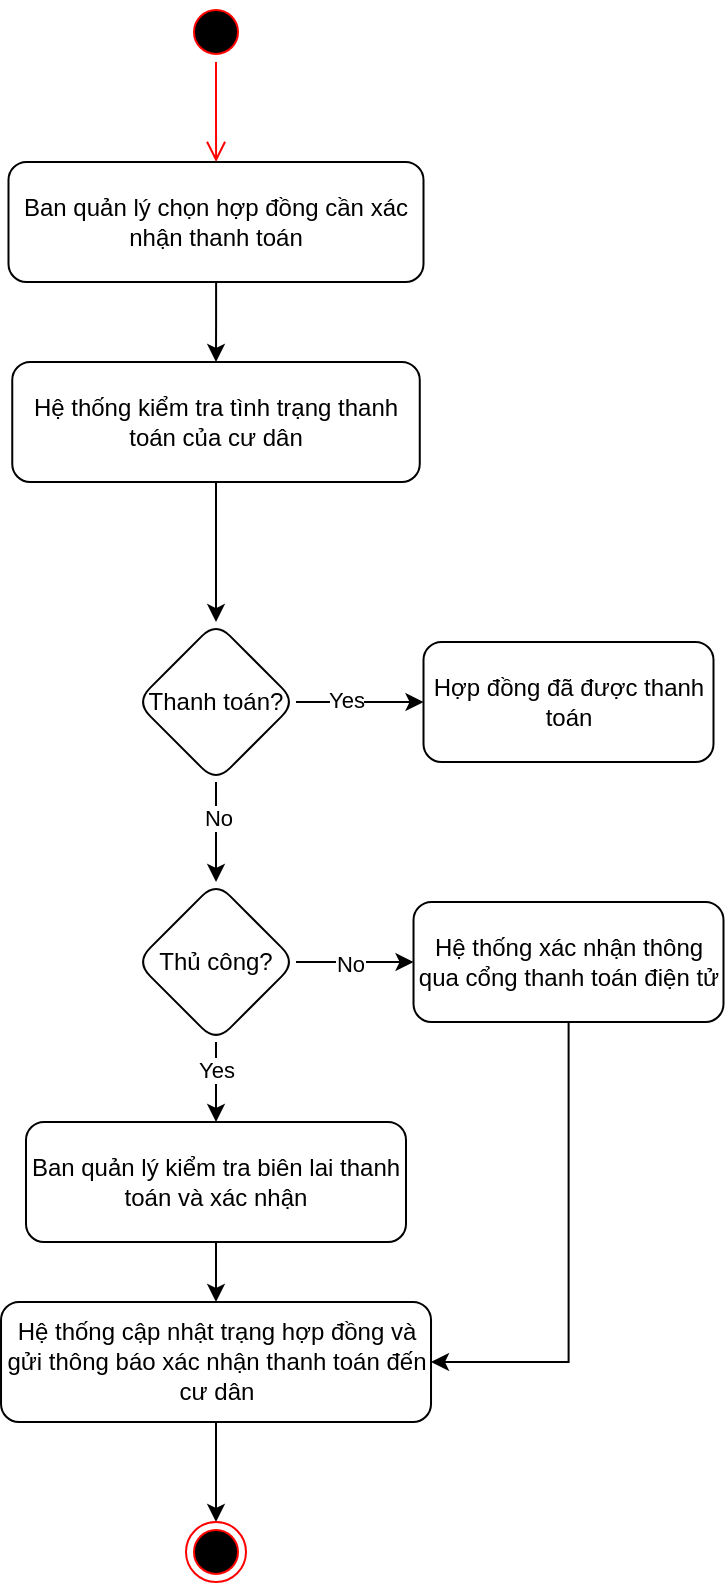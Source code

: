 <mxfile version="28.0.7" pages="15">
  <diagram name="AD- Xác nhận thanh toán" id="VjKQBTMe0EzGwg25S2bO">
    <mxGraphModel dx="1424" dy="764" grid="1" gridSize="10" guides="1" tooltips="1" connect="1" arrows="1" fold="1" page="1" pageScale="1" pageWidth="827" pageHeight="1169" math="0" shadow="0">
      <root>
        <mxCell id="0" />
        <mxCell id="1" parent="0" />
        <mxCell id="Ov2-LiKRXH9FZEIYIVl1-1" value="" style="ellipse;html=1;shape=startState;fillColor=#000000;strokeColor=#ff0000;" vertex="1" parent="1">
          <mxGeometry x="140" y="40" width="30" height="30" as="geometry" />
        </mxCell>
        <mxCell id="Ov2-LiKRXH9FZEIYIVl1-2" value="" style="edgeStyle=orthogonalEdgeStyle;html=1;verticalAlign=bottom;endArrow=open;endSize=8;strokeColor=#ff0000;rounded=0;" edge="1" source="Ov2-LiKRXH9FZEIYIVl1-1" parent="1" target="Ov2-LiKRXH9FZEIYIVl1-3">
          <mxGeometry relative="1" as="geometry">
            <mxPoint x="155" y="130" as="targetPoint" />
          </mxGeometry>
        </mxCell>
        <mxCell id="Ov2-LiKRXH9FZEIYIVl1-5" value="" style="edgeStyle=orthogonalEdgeStyle;rounded=0;orthogonalLoop=1;jettySize=auto;html=1;" edge="1" parent="1" source="Ov2-LiKRXH9FZEIYIVl1-3" target="Ov2-LiKRXH9FZEIYIVl1-4">
          <mxGeometry relative="1" as="geometry" />
        </mxCell>
        <mxCell id="Ov2-LiKRXH9FZEIYIVl1-3" value="&lt;span style=&quot;line-height: 115%;&quot;&gt;&lt;font&gt;Ban quản lý chọn hợp đồng cần xác nhận thanh toán&lt;/font&gt;&lt;/span&gt;" style="rounded=1;whiteSpace=wrap;html=1;" vertex="1" parent="1">
          <mxGeometry x="51.25" y="120" width="207.5" height="60" as="geometry" />
        </mxCell>
        <mxCell id="Ov2-LiKRXH9FZEIYIVl1-7" value="" style="edgeStyle=orthogonalEdgeStyle;rounded=0;orthogonalLoop=1;jettySize=auto;html=1;" edge="1" parent="1" source="Ov2-LiKRXH9FZEIYIVl1-4" target="Ov2-LiKRXH9FZEIYIVl1-6">
          <mxGeometry relative="1" as="geometry" />
        </mxCell>
        <mxCell id="Ov2-LiKRXH9FZEIYIVl1-4" value="&lt;span style=&quot;line-height: 115%;&quot;&gt;&lt;font&gt;Hệ thống kiểm tra tình trạng thanh toán của cư dân&lt;/font&gt;&lt;/span&gt;" style="whiteSpace=wrap;html=1;rounded=1;" vertex="1" parent="1">
          <mxGeometry x="53.13" y="220" width="203.75" height="60" as="geometry" />
        </mxCell>
        <mxCell id="Ov2-LiKRXH9FZEIYIVl1-9" value="" style="edgeStyle=orthogonalEdgeStyle;rounded=0;orthogonalLoop=1;jettySize=auto;html=1;" edge="1" parent="1" source="Ov2-LiKRXH9FZEIYIVl1-6" target="Ov2-LiKRXH9FZEIYIVl1-8">
          <mxGeometry relative="1" as="geometry" />
        </mxCell>
        <mxCell id="Ov2-LiKRXH9FZEIYIVl1-18" value="Yes" style="edgeLabel;html=1;align=center;verticalAlign=middle;resizable=0;points=[];" vertex="1" connectable="0" parent="Ov2-LiKRXH9FZEIYIVl1-9">
          <mxGeometry x="-0.222" y="1" relative="1" as="geometry">
            <mxPoint as="offset" />
          </mxGeometry>
        </mxCell>
        <mxCell id="Ov2-LiKRXH9FZEIYIVl1-11" value="" style="edgeStyle=orthogonalEdgeStyle;rounded=0;orthogonalLoop=1;jettySize=auto;html=1;" edge="1" parent="1" target="Ov2-LiKRXH9FZEIYIVl1-10">
          <mxGeometry relative="1" as="geometry">
            <mxPoint x="158.75" y="600" as="sourcePoint" />
          </mxGeometry>
        </mxCell>
        <mxCell id="Ov2-LiKRXH9FZEIYIVl1-6" value="&lt;font&gt;Thanh toán?&lt;/font&gt;" style="rhombus;whiteSpace=wrap;html=1;rounded=1;" vertex="1" parent="1">
          <mxGeometry x="115" y="350" width="80" height="80" as="geometry" />
        </mxCell>
        <mxCell id="Ov2-LiKRXH9FZEIYIVl1-8" value="Hợp đồng đã được thanh toán" style="whiteSpace=wrap;html=1;rounded=1;" vertex="1" parent="1">
          <mxGeometry x="258.75" y="360" width="145" height="60" as="geometry" />
        </mxCell>
        <mxCell id="Ov2-LiKRXH9FZEIYIVl1-27" value="" style="edgeStyle=orthogonalEdgeStyle;rounded=0;orthogonalLoop=1;jettySize=auto;html=1;" edge="1" parent="1" source="Ov2-LiKRXH9FZEIYIVl1-10" target="Ov2-LiKRXH9FZEIYIVl1-12">
          <mxGeometry relative="1" as="geometry" />
        </mxCell>
        <mxCell id="Ov2-LiKRXH9FZEIYIVl1-10" value="&lt;span style=&quot;line-height: 115%;&quot;&gt;&lt;font&gt;Ban quản lý kiểm tra biên lai thanh toán và xác nhận&lt;/font&gt;&lt;/span&gt;" style="whiteSpace=wrap;html=1;rounded=1;" vertex="1" parent="1">
          <mxGeometry x="60" y="600" width="190" height="60" as="geometry" />
        </mxCell>
        <mxCell id="Ov2-LiKRXH9FZEIYIVl1-34" value="" style="edgeStyle=orthogonalEdgeStyle;rounded=0;orthogonalLoop=1;jettySize=auto;html=1;" edge="1" parent="1" source="Ov2-LiKRXH9FZEIYIVl1-12" target="Ov2-LiKRXH9FZEIYIVl1-32">
          <mxGeometry relative="1" as="geometry" />
        </mxCell>
        <mxCell id="Ov2-LiKRXH9FZEIYIVl1-12" value="&lt;span style=&quot;line-height: 115%;&quot;&gt;&lt;font&gt;Hệ thống cập nhật trạng hợp đồng và gửi thông báo xác nhận thanh toán đến cư dân&lt;/font&gt;&lt;/span&gt;" style="whiteSpace=wrap;html=1;rounded=1;" vertex="1" parent="1">
          <mxGeometry x="47.51" y="690" width="215" height="60" as="geometry" />
        </mxCell>
        <mxCell id="Ov2-LiKRXH9FZEIYIVl1-20" value="" style="edgeStyle=orthogonalEdgeStyle;rounded=0;orthogonalLoop=1;jettySize=auto;html=1;entryX=0.5;entryY=0;entryDx=0;entryDy=0;" edge="1" parent="1" source="Ov2-LiKRXH9FZEIYIVl1-6" target="Ov2-LiKRXH9FZEIYIVl1-23">
          <mxGeometry relative="1" as="geometry">
            <mxPoint x="155" y="430" as="sourcePoint" />
            <mxPoint x="155" y="480" as="targetPoint" />
          </mxGeometry>
        </mxCell>
        <mxCell id="Ov2-LiKRXH9FZEIYIVl1-21" value="No" style="edgeLabel;html=1;align=center;verticalAlign=middle;resizable=0;points=[];" vertex="1" connectable="0" parent="Ov2-LiKRXH9FZEIYIVl1-20">
          <mxGeometry x="-0.296" y="1" relative="1" as="geometry">
            <mxPoint as="offset" />
          </mxGeometry>
        </mxCell>
        <mxCell id="Ov2-LiKRXH9FZEIYIVl1-25" value="" style="edgeStyle=orthogonalEdgeStyle;rounded=0;orthogonalLoop=1;jettySize=auto;html=1;" edge="1" parent="1" source="Ov2-LiKRXH9FZEIYIVl1-23" target="Ov2-LiKRXH9FZEIYIVl1-24">
          <mxGeometry relative="1" as="geometry" />
        </mxCell>
        <mxCell id="Ov2-LiKRXH9FZEIYIVl1-29" value="No" style="edgeLabel;html=1;align=center;verticalAlign=middle;resizable=0;points=[];" vertex="1" connectable="0" parent="Ov2-LiKRXH9FZEIYIVl1-25">
          <mxGeometry x="-0.073" y="-1" relative="1" as="geometry">
            <mxPoint as="offset" />
          </mxGeometry>
        </mxCell>
        <mxCell id="Ov2-LiKRXH9FZEIYIVl1-26" value="" style="edgeStyle=orthogonalEdgeStyle;rounded=0;orthogonalLoop=1;jettySize=auto;html=1;" edge="1" parent="1" source="Ov2-LiKRXH9FZEIYIVl1-23" target="Ov2-LiKRXH9FZEIYIVl1-10">
          <mxGeometry relative="1" as="geometry" />
        </mxCell>
        <mxCell id="Ov2-LiKRXH9FZEIYIVl1-28" value="Yes" style="edgeLabel;html=1;align=center;verticalAlign=middle;resizable=0;points=[];" vertex="1" connectable="0" parent="Ov2-LiKRXH9FZEIYIVl1-26">
          <mxGeometry x="-0.292" relative="1" as="geometry">
            <mxPoint as="offset" />
          </mxGeometry>
        </mxCell>
        <mxCell id="Ov2-LiKRXH9FZEIYIVl1-23" value="Thủ công?" style="rhombus;whiteSpace=wrap;html=1;rounded=1;" vertex="1" parent="1">
          <mxGeometry x="115.01" y="480" width="80" height="80" as="geometry" />
        </mxCell>
        <mxCell id="Ov2-LiKRXH9FZEIYIVl1-31" value="" style="edgeStyle=orthogonalEdgeStyle;rounded=0;orthogonalLoop=1;jettySize=auto;html=1;entryX=1;entryY=0.5;entryDx=0;entryDy=0;" edge="1" parent="1" source="Ov2-LiKRXH9FZEIYIVl1-24" target="Ov2-LiKRXH9FZEIYIVl1-12">
          <mxGeometry relative="1" as="geometry">
            <mxPoint x="450.005" y="520.0" as="targetPoint" />
          </mxGeometry>
        </mxCell>
        <mxCell id="Ov2-LiKRXH9FZEIYIVl1-24" value="&lt;span style=&quot;line-height: 115%;&quot;&gt;&lt;font&gt;Hệ thống xác nhận thông qua cổng thanh toán điện tử&lt;/font&gt;&lt;/span&gt;" style="whiteSpace=wrap;html=1;rounded=1;" vertex="1" parent="1">
          <mxGeometry x="253.76" y="490" width="154.99" height="60" as="geometry" />
        </mxCell>
        <mxCell id="Ov2-LiKRXH9FZEIYIVl1-32" value="" style="ellipse;html=1;shape=endState;fillColor=#000000;strokeColor=#ff0000;" vertex="1" parent="1">
          <mxGeometry x="140" y="800" width="30" height="30" as="geometry" />
        </mxCell>
      </root>
    </mxGraphModel>
  </diagram>
  <diagram id="_pDSOHhwwrA9yYNpq-Kq" name="SD-Xác nhận thanh toán">
    <mxGraphModel dx="1994" dy="1070" grid="1" gridSize="10" guides="1" tooltips="1" connect="1" arrows="1" fold="1" page="1" pageScale="1" pageWidth="827" pageHeight="1169" math="0" shadow="0">
      <root>
        <mxCell id="0" />
        <mxCell id="1" parent="0" />
        <mxCell id="zPOgVQ8Gyvvk6KWuVtep-2" style="edgeStyle=orthogonalEdgeStyle;rounded=0;orthogonalLoop=1;jettySize=auto;html=1;curved=0;" edge="1" parent="1" source="XCpDQhzZgIaIxTVFPdn5-1" target="39YeOFJdhJuqun8yAYSv-17">
          <mxGeometry relative="1" as="geometry">
            <Array as="points">
              <mxPoint x="440" y="600" />
              <mxPoint x="440" y="600" />
            </Array>
          </mxGeometry>
        </mxCell>
        <mxCell id="zPOgVQ8Gyvvk6KWuVtep-3" value="10.a.1 Click xác nhận&amp;nbsp;&lt;div&gt;thanh toán&lt;/div&gt;" style="edgeLabel;html=1;align=center;verticalAlign=middle;resizable=0;points=[];" vertex="1" connectable="0" parent="zPOgVQ8Gyvvk6KWuVtep-2">
          <mxGeometry x="-0.121" y="3" relative="1" as="geometry">
            <mxPoint x="13" y="-12" as="offset" />
          </mxGeometry>
        </mxCell>
        <mxCell id="XCpDQhzZgIaIxTVFPdn5-1" value="" style="shape=umlLifeline;perimeter=lifelinePerimeter;whiteSpace=wrap;html=1;container=1;dropTarget=0;collapsible=0;recursiveResize=0;outlineConnect=0;portConstraint=eastwest;newEdgeStyle={&quot;curved&quot;:0,&quot;rounded&quot;:0};participant=umlActor;" vertex="1" parent="1">
          <mxGeometry x="400" y="130" width="20" height="1160" as="geometry" />
        </mxCell>
        <mxCell id="XCpDQhzZgIaIxTVFPdn5-2" value="UI" style="shape=umlLifeline;perimeter=lifelinePerimeter;whiteSpace=wrap;html=1;container=1;dropTarget=0;collapsible=0;recursiveResize=0;outlineConnect=0;portConstraint=eastwest;newEdgeStyle={&quot;curved&quot;:0,&quot;rounded&quot;:0};" vertex="1" parent="1">
          <mxGeometry x="520" y="130" width="100" height="1160" as="geometry" />
        </mxCell>
        <mxCell id="XCpDQhzZgIaIxTVFPdn5-9" value="" style="html=1;points=[[0,0,0,0,5],[0,1,0,0,-5],[1,0,0,0,5],[1,1,0,0,-5]];perimeter=orthogonalPerimeter;outlineConnect=0;targetShapes=umlLifeline;portConstraint=eastwest;newEdgeStyle={&quot;curved&quot;:0,&quot;rounded&quot;:0};" vertex="1" parent="XCpDQhzZgIaIxTVFPdn5-2">
          <mxGeometry x="45" y="60" width="10" height="140" as="geometry" />
        </mxCell>
        <mxCell id="fnkPT7FnQkdi0S_34QFm-1" value="" style="html=1;points=[[0,0,0,0,5],[0,1,0,0,-5],[1,0,0,0,5],[1,1,0,0,-5]];perimeter=orthogonalPerimeter;outlineConnect=0;targetShapes=umlLifeline;portConstraint=eastwest;newEdgeStyle={&quot;curved&quot;:0,&quot;rounded&quot;:0};" vertex="1" parent="XCpDQhzZgIaIxTVFPdn5-2">
          <mxGeometry x="45" y="230" width="10" height="40" as="geometry" />
        </mxCell>
        <mxCell id="39YeOFJdhJuqun8yAYSv-4" style="edgeStyle=orthogonalEdgeStyle;rounded=0;orthogonalLoop=1;jettySize=auto;html=1;curved=0;" edge="1" parent="XCpDQhzZgIaIxTVFPdn5-2" source="fnkPT7FnQkdi0S_34QFm-1" target="fnkPT7FnQkdi0S_34QFm-1">
          <mxGeometry relative="1" as="geometry" />
        </mxCell>
        <mxCell id="39YeOFJdhJuqun8yAYSv-5" value="8. Đọc trạng thái thanh toán&amp;nbsp;&lt;div&gt;của hợp đồng&lt;/div&gt;" style="edgeLabel;html=1;align=center;verticalAlign=middle;resizable=0;points=[];labelBackgroundColor=none;" vertex="1" connectable="0" parent="39YeOFJdhJuqun8yAYSv-4">
          <mxGeometry x="-0.58" y="2" relative="1" as="geometry">
            <mxPoint x="62" y="2" as="offset" />
          </mxGeometry>
        </mxCell>
        <mxCell id="XCpDQhzZgIaIxTVFPdn5-4" value="Service" style="shape=umlLifeline;perimeter=lifelinePerimeter;whiteSpace=wrap;html=1;container=1;dropTarget=0;collapsible=0;recursiveResize=0;outlineConnect=0;portConstraint=eastwest;newEdgeStyle={&quot;curved&quot;:0,&quot;rounded&quot;:0};" vertex="1" parent="1">
          <mxGeometry x="720" y="130" width="100" height="1160" as="geometry" />
        </mxCell>
        <mxCell id="XCpDQhzZgIaIxTVFPdn5-10" value="" style="html=1;points=[[0,0,0,0,5],[0,1,0,0,-5],[1,0,0,0,5],[1,1,0,0,-5]];perimeter=orthogonalPerimeter;outlineConnect=0;targetShapes=umlLifeline;portConstraint=eastwest;newEdgeStyle={&quot;curved&quot;:0,&quot;rounded&quot;:0};" vertex="1" parent="XCpDQhzZgIaIxTVFPdn5-4">
          <mxGeometry x="45" y="60" width="10" height="120" as="geometry" />
        </mxCell>
        <mxCell id="XCpDQhzZgIaIxTVFPdn5-5" value="Database" style="shape=umlLifeline;perimeter=lifelinePerimeter;whiteSpace=wrap;html=1;container=1;dropTarget=0;collapsible=0;recursiveResize=0;outlineConnect=0;portConstraint=eastwest;newEdgeStyle={&quot;curved&quot;:0,&quot;rounded&quot;:0};" vertex="1" parent="1">
          <mxGeometry x="910" y="130" width="100" height="1160" as="geometry" />
        </mxCell>
        <mxCell id="XCpDQhzZgIaIxTVFPdn5-13" value="" style="html=1;points=[[0,0,0,0,5],[0,1,0,0,-5],[1,0,0,0,5],[1,1,0,0,-5]];perimeter=orthogonalPerimeter;outlineConnect=0;targetShapes=umlLifeline;portConstraint=eastwest;newEdgeStyle={&quot;curved&quot;:0,&quot;rounded&quot;:0};" vertex="1" parent="XCpDQhzZgIaIxTVFPdn5-5">
          <mxGeometry x="45" y="90" width="10" height="80" as="geometry" />
        </mxCell>
        <mxCell id="XCpDQhzZgIaIxTVFPdn5-16" style="edgeStyle=orthogonalEdgeStyle;rounded=0;orthogonalLoop=1;jettySize=auto;html=1;curved=0;" edge="1" parent="XCpDQhzZgIaIxTVFPdn5-5" source="XCpDQhzZgIaIxTVFPdn5-13" target="XCpDQhzZgIaIxTVFPdn5-13">
          <mxGeometry relative="1" as="geometry" />
        </mxCell>
        <mxCell id="XCpDQhzZgIaIxTVFPdn5-17" value="4. Thực hiện truy vấn" style="edgeLabel;html=1;align=center;verticalAlign=middle;resizable=0;points=[];" vertex="1" connectable="0" parent="XCpDQhzZgIaIxTVFPdn5-16">
          <mxGeometry x="-0.613" y="3" relative="1" as="geometry">
            <mxPoint x="43" y="-7" as="offset" />
          </mxGeometry>
        </mxCell>
        <mxCell id="XCpDQhzZgIaIxTVFPdn5-6" value="Ban quản lý" style="text;html=1;align=center;verticalAlign=middle;resizable=0;points=[];autosize=1;strokeColor=none;fillColor=none;" vertex="1" parent="1">
          <mxGeometry x="365" y="88" width="90" height="30" as="geometry" />
        </mxCell>
        <mxCell id="XCpDQhzZgIaIxTVFPdn5-7" value="VNPAY" style="shape=umlLifeline;perimeter=lifelinePerimeter;whiteSpace=wrap;html=1;container=1;dropTarget=0;collapsible=0;recursiveResize=0;outlineConnect=0;portConstraint=eastwest;newEdgeStyle={&quot;curved&quot;:0,&quot;rounded&quot;:0};" vertex="1" parent="1">
          <mxGeometry x="1090" y="130" width="100" height="1170" as="geometry" />
        </mxCell>
        <mxCell id="XCpDQhzZgIaIxTVFPdn5-8" value="1. Chọn hợp đồng&amp;nbsp;&lt;div&gt;cần thanh toán&lt;/div&gt;" style="html=1;verticalAlign=bottom;endArrow=block;curved=0;rounded=0;" edge="1" parent="1" source="XCpDQhzZgIaIxTVFPdn5-1" target="XCpDQhzZgIaIxTVFPdn5-9">
          <mxGeometry width="80" relative="1" as="geometry">
            <mxPoint x="455" y="210" as="sourcePoint" />
            <mxPoint x="535" y="210" as="targetPoint" />
            <Array as="points">
              <mxPoint x="500" y="210" />
            </Array>
          </mxGeometry>
        </mxCell>
        <mxCell id="XCpDQhzZgIaIxTVFPdn5-11" style="edgeStyle=orthogonalEdgeStyle;rounded=0;orthogonalLoop=1;jettySize=auto;html=1;curved=0;" edge="1" parent="1" source="XCpDQhzZgIaIxTVFPdn5-9" target="XCpDQhzZgIaIxTVFPdn5-10">
          <mxGeometry relative="1" as="geometry">
            <Array as="points">
              <mxPoint x="670" y="230" />
              <mxPoint x="670" y="230" />
            </Array>
          </mxGeometry>
        </mxCell>
        <mxCell id="XCpDQhzZgIaIxTVFPdn5-12" value="2. Gọi Service lấy&amp;nbsp;&lt;div&gt;thông tin hợp đồng&lt;div&gt;&lt;br&gt;&lt;/div&gt;&lt;/div&gt;" style="edgeLabel;html=1;align=center;verticalAlign=middle;resizable=0;points=[];labelBackgroundColor=none;" vertex="1" connectable="0" parent="XCpDQhzZgIaIxTVFPdn5-11">
          <mxGeometry x="-0.11" y="1" relative="1" as="geometry">
            <mxPoint x="10" y="-9" as="offset" />
          </mxGeometry>
        </mxCell>
        <mxCell id="XCpDQhzZgIaIxTVFPdn5-14" style="edgeStyle=orthogonalEdgeStyle;rounded=0;orthogonalLoop=1;jettySize=auto;html=1;curved=0;" edge="1" parent="1" source="XCpDQhzZgIaIxTVFPdn5-10" target="XCpDQhzZgIaIxTVFPdn5-13">
          <mxGeometry relative="1" as="geometry">
            <Array as="points">
              <mxPoint x="910" y="230" />
              <mxPoint x="910" y="230" />
            </Array>
          </mxGeometry>
        </mxCell>
        <mxCell id="XCpDQhzZgIaIxTVFPdn5-15" value="3. Kết nối Database lấy dữ liệu" style="edgeLabel;html=1;align=center;verticalAlign=middle;resizable=0;points=[];" vertex="1" connectable="0" parent="XCpDQhzZgIaIxTVFPdn5-14">
          <mxGeometry x="-0.049" y="2" relative="1" as="geometry">
            <mxPoint y="-8" as="offset" />
          </mxGeometry>
        </mxCell>
        <mxCell id="XCpDQhzZgIaIxTVFPdn5-18" style="edgeStyle=orthogonalEdgeStyle;rounded=0;orthogonalLoop=1;jettySize=auto;html=1;curved=0;" edge="1" parent="1">
          <mxGeometry relative="1" as="geometry">
            <mxPoint x="955" y="290" as="sourcePoint" />
            <mxPoint x="775" y="290" as="targetPoint" />
            <Array as="points">
              <mxPoint x="820" y="290" />
              <mxPoint x="820" y="290" />
            </Array>
          </mxGeometry>
        </mxCell>
        <mxCell id="XCpDQhzZgIaIxTVFPdn5-19" value="5. Trả về kết quả" style="edgeLabel;html=1;align=center;verticalAlign=middle;resizable=0;points=[];" vertex="1" connectable="0" parent="XCpDQhzZgIaIxTVFPdn5-18">
          <mxGeometry x="0.004" y="-3" relative="1" as="geometry">
            <mxPoint x="5" y="-7" as="offset" />
          </mxGeometry>
        </mxCell>
        <mxCell id="XCpDQhzZgIaIxTVFPdn5-20" style="edgeStyle=orthogonalEdgeStyle;rounded=0;orthogonalLoop=1;jettySize=auto;html=1;curved=0;" edge="1" parent="1">
          <mxGeometry relative="1" as="geometry">
            <mxPoint x="765" y="300" as="sourcePoint" />
            <mxPoint x="575" y="300" as="targetPoint" />
          </mxGeometry>
        </mxCell>
        <mxCell id="XCpDQhzZgIaIxTVFPdn5-21" value="6. Trả về kết quả" style="edgeLabel;html=1;align=center;verticalAlign=middle;resizable=0;points=[];" vertex="1" connectable="0" parent="XCpDQhzZgIaIxTVFPdn5-20">
          <mxGeometry x="0.141" y="-2" relative="1" as="geometry">
            <mxPoint y="-8" as="offset" />
          </mxGeometry>
        </mxCell>
        <mxCell id="XCpDQhzZgIaIxTVFPdn5-22" style="edgeStyle=orthogonalEdgeStyle;rounded=0;orthogonalLoop=1;jettySize=auto;html=1;curved=0;" edge="1" parent="1" source="XCpDQhzZgIaIxTVFPdn5-9" target="XCpDQhzZgIaIxTVFPdn5-1">
          <mxGeometry relative="1" as="geometry">
            <Array as="points">
              <mxPoint x="450" y="320" />
              <mxPoint x="450" y="320" />
            </Array>
          </mxGeometry>
        </mxCell>
        <mxCell id="XCpDQhzZgIaIxTVFPdn5-23" value="7.&amp;nbsp; Render trang&amp;nbsp;&lt;div&gt;chi tiết hợp đồng&lt;/div&gt;" style="edgeLabel;html=1;align=center;verticalAlign=middle;resizable=0;points=[];" vertex="1" connectable="0" parent="XCpDQhzZgIaIxTVFPdn5-22">
          <mxGeometry x="-0.004" y="-3" relative="1" as="geometry">
            <mxPoint y="-17" as="offset" />
          </mxGeometry>
        </mxCell>
        <mxCell id="39YeOFJdhJuqun8yAYSv-6" value="alt" style="shape=umlFrame;whiteSpace=wrap;html=1;pointerEvents=0;" vertex="1" parent="1">
          <mxGeometry x="330" y="400" width="1050" height="850" as="geometry" />
        </mxCell>
        <mxCell id="39YeOFJdhJuqun8yAYSv-8" value="[HĐ đã&amp;nbsp;&lt;div&gt;thanh toán]&lt;/div&gt;" style="text;html=1;align=center;verticalAlign=middle;resizable=0;points=[];autosize=1;strokeColor=none;fillColor=none;" vertex="1" parent="1">
          <mxGeometry x="330" y="433" width="80" height="40" as="geometry" />
        </mxCell>
        <mxCell id="39YeOFJdhJuqun8yAYSv-9" value="[else]" style="text;html=1;align=center;verticalAlign=middle;resizable=0;points=[];autosize=1;strokeColor=none;fillColor=none;" vertex="1" parent="1">
          <mxGeometry x="335" y="488" width="50" height="30" as="geometry" />
        </mxCell>
        <mxCell id="39YeOFJdhJuqun8yAYSv-10" value="" style="html=1;points=[[0,0,0,0,5],[0,1,0,0,-5],[1,0,0,0,5],[1,1,0,0,-5]];perimeter=orthogonalPerimeter;outlineConnect=0;targetShapes=umlLifeline;portConstraint=eastwest;newEdgeStyle={&quot;curved&quot;:0,&quot;rounded&quot;:0};" vertex="1" parent="1">
          <mxGeometry x="565" y="413" width="10" height="37" as="geometry" />
        </mxCell>
        <mxCell id="39YeOFJdhJuqun8yAYSv-11" style="edgeStyle=orthogonalEdgeStyle;rounded=0;orthogonalLoop=1;jettySize=auto;html=1;curved=0;entryX=0.98;entryY=-0.035;entryDx=0;entryDy=0;entryPerimeter=0;" edge="1" parent="1" source="39YeOFJdhJuqun8yAYSv-10" target="39YeOFJdhJuqun8yAYSv-8">
          <mxGeometry relative="1" as="geometry" />
        </mxCell>
        <mxCell id="39YeOFJdhJuqun8yAYSv-12" value="9.1 Không hiển thị&lt;div&gt;&amp;nbsp;Btn xác nhận thanh toán&lt;/div&gt;" style="edgeLabel;html=1;align=center;verticalAlign=middle;resizable=0;points=[];labelBackgroundColor=none;" vertex="1" connectable="0" parent="39YeOFJdhJuqun8yAYSv-11">
          <mxGeometry x="0.247" relative="1" as="geometry">
            <mxPoint x="13" y="-19" as="offset" />
          </mxGeometry>
        </mxCell>
        <mxCell id="39YeOFJdhJuqun8yAYSv-14" style="edgeStyle=orthogonalEdgeStyle;rounded=0;orthogonalLoop=1;jettySize=auto;html=1;curved=0;" edge="1" parent="1" source="39YeOFJdhJuqun8yAYSv-13" target="XCpDQhzZgIaIxTVFPdn5-1">
          <mxGeometry relative="1" as="geometry">
            <Array as="points">
              <mxPoint x="530" y="520" />
              <mxPoint x="530" y="520" />
            </Array>
          </mxGeometry>
        </mxCell>
        <mxCell id="39YeOFJdhJuqun8yAYSv-15" value="9.2 Hiển thị Btn&amp;nbsp;&lt;div&gt;xác nhận thanh toán&lt;/div&gt;" style="edgeLabel;html=1;align=center;verticalAlign=middle;resizable=0;points=[];labelBackgroundColor=none;" vertex="1" connectable="0" parent="39YeOFJdhJuqun8yAYSv-14">
          <mxGeometry x="0.117" y="-1" relative="1" as="geometry">
            <mxPoint x="11" y="-21" as="offset" />
          </mxGeometry>
        </mxCell>
        <mxCell id="39YeOFJdhJuqun8yAYSv-13" value="" style="html=1;points=[[0,0,0,0,5],[0,1,0,0,-5],[1,0,0,0,5],[1,1,0,0,-5]];perimeter=orthogonalPerimeter;outlineConnect=0;targetShapes=umlLifeline;portConstraint=eastwest;newEdgeStyle={&quot;curved&quot;:0,&quot;rounded&quot;:0};" vertex="1" parent="1">
          <mxGeometry x="565" y="500" width="10" height="42" as="geometry" />
        </mxCell>
        <mxCell id="zPOgVQ8Gyvvk6KWuVtep-5" style="edgeStyle=orthogonalEdgeStyle;rounded=0;orthogonalLoop=1;jettySize=auto;html=1;curved=0;" edge="1" parent="1" source="39YeOFJdhJuqun8yAYSv-17" target="zPOgVQ8Gyvvk6KWuVtep-4">
          <mxGeometry relative="1" as="geometry">
            <Array as="points">
              <mxPoint x="670" y="620" />
              <mxPoint x="670" y="620" />
            </Array>
          </mxGeometry>
        </mxCell>
        <mxCell id="zPOgVQ8Gyvvk6KWuVtep-6" value="10.a.2 Gọi Service&amp;nbsp;&lt;div&gt;xác nhận thanh toán&lt;/div&gt;" style="edgeLabel;html=1;align=center;verticalAlign=middle;resizable=0;points=[];" vertex="1" connectable="0" parent="zPOgVQ8Gyvvk6KWuVtep-5">
          <mxGeometry x="-0.044" y="-3" relative="1" as="geometry">
            <mxPoint x="4" y="-23" as="offset" />
          </mxGeometry>
        </mxCell>
        <mxCell id="zPOgVQ8Gyvvk6KWuVtep-21" style="edgeStyle=orthogonalEdgeStyle;rounded=0;orthogonalLoop=1;jettySize=auto;html=1;curved=0;" edge="1" parent="1">
          <mxGeometry relative="1" as="geometry">
            <mxPoint x="565" y="780" as="sourcePoint" />
            <mxPoint x="409.667" y="780" as="targetPoint" />
            <Array as="points">
              <mxPoint x="440" y="780.5" />
              <mxPoint x="440" y="780.5" />
            </Array>
          </mxGeometry>
        </mxCell>
        <mxCell id="zPOgVQ8Gyvvk6KWuVtep-22" value="10.a.6.a.1 Hiển thị thông báo&amp;nbsp;&lt;div&gt;thất bại&lt;/div&gt;" style="edgeLabel;html=1;align=center;verticalAlign=middle;resizable=0;points=[];labelBackgroundColor=none;" vertex="1" connectable="0" parent="zPOgVQ8Gyvvk6KWuVtep-21">
          <mxGeometry x="0.086" y="-1" relative="1" as="geometry">
            <mxPoint x="9" y="-9" as="offset" />
          </mxGeometry>
        </mxCell>
        <mxCell id="zPOgVQ8Gyvvk6KWuVtep-39" style="edgeStyle=orthogonalEdgeStyle;rounded=0;orthogonalLoop=1;jettySize=auto;html=1;curved=0;" edge="1" parent="1">
          <mxGeometry relative="1" as="geometry">
            <mxPoint x="565.55" y="849.996" as="sourcePoint" />
            <mxPoint x="409.997" y="849.996" as="targetPoint" />
            <Array as="points">
              <mxPoint x="450.55" y="850.47" />
              <mxPoint x="450.55" y="850.47" />
            </Array>
          </mxGeometry>
        </mxCell>
        <mxCell id="zPOgVQ8Gyvvk6KWuVtep-40" value="10.a.6.b.2 Hiển thị thông báo&lt;div&gt;&amp;nbsp;thành công&lt;/div&gt;" style="edgeLabel;html=1;align=center;verticalAlign=middle;resizable=0;points=[];" vertex="1" connectable="0" parent="zPOgVQ8Gyvvk6KWuVtep-39">
          <mxGeometry x="0.178" y="1" relative="1" as="geometry">
            <mxPoint x="16" y="-21" as="offset" />
          </mxGeometry>
        </mxCell>
        <mxCell id="39YeOFJdhJuqun8yAYSv-17" value="" style="html=1;points=[[0,0,0,0,5],[0,1,0,0,-5],[1,0,0,0,5],[1,1,0,0,-5]];perimeter=orthogonalPerimeter;outlineConnect=0;targetShapes=umlLifeline;portConstraint=eastwest;newEdgeStyle={&quot;curved&quot;:0,&quot;rounded&quot;:0};" vertex="1" parent="1">
          <mxGeometry x="565" y="585" width="10" height="285" as="geometry" />
        </mxCell>
        <mxCell id="39YeOFJdhJuqun8yAYSv-18" value="alt" style="shape=umlFrame;whiteSpace=wrap;html=1;pointerEvents=0;" vertex="1" parent="1">
          <mxGeometry x="370" y="550" width="970" height="680" as="geometry" />
        </mxCell>
        <mxCell id="zPOgVQ8Gyvvk6KWuVtep-8" style="edgeStyle=orthogonalEdgeStyle;rounded=0;orthogonalLoop=1;jettySize=auto;html=1;curved=0;" edge="1" parent="1" source="zPOgVQ8Gyvvk6KWuVtep-4" target="zPOgVQ8Gyvvk6KWuVtep-7">
          <mxGeometry relative="1" as="geometry">
            <Array as="points">
              <mxPoint x="870" y="660" />
              <mxPoint x="870" y="660" />
            </Array>
          </mxGeometry>
        </mxCell>
        <mxCell id="zPOgVQ8Gyvvk6KWuVtep-10" value="10.a.3 Cập nhật dữ liệu" style="edgeLabel;html=1;align=center;verticalAlign=middle;resizable=0;points=[];" vertex="1" connectable="0" parent="zPOgVQ8Gyvvk6KWuVtep-8">
          <mxGeometry x="-0.058" y="1" relative="1" as="geometry">
            <mxPoint y="-14" as="offset" />
          </mxGeometry>
        </mxCell>
        <mxCell id="zPOgVQ8Gyvvk6KWuVtep-19" style="edgeStyle=orthogonalEdgeStyle;rounded=0;orthogonalLoop=1;jettySize=auto;html=1;curved=0;" edge="1" parent="1">
          <mxGeometry relative="1" as="geometry">
            <mxPoint x="765" y="740" as="sourcePoint" />
            <mxPoint x="575" y="740" as="targetPoint" />
            <Array as="points">
              <mxPoint x="620" y="740.5" />
              <mxPoint x="620" y="740.5" />
            </Array>
          </mxGeometry>
        </mxCell>
        <mxCell id="zPOgVQ8Gyvvk6KWuVtep-20" value="10.a.6.a Trả về thông báo thất bại" style="edgeLabel;html=1;align=center;verticalAlign=middle;resizable=0;points=[];" vertex="1" connectable="0" parent="zPOgVQ8Gyvvk6KWuVtep-19">
          <mxGeometry x="0.212" y="-1" relative="1" as="geometry">
            <mxPoint x="20" y="-9" as="offset" />
          </mxGeometry>
        </mxCell>
        <mxCell id="zPOgVQ8Gyvvk6KWuVtep-25" style="edgeStyle=orthogonalEdgeStyle;rounded=0;orthogonalLoop=1;jettySize=auto;html=1;curved=0;" edge="1" parent="1" source="zPOgVQ8Gyvvk6KWuVtep-4" target="zPOgVQ8Gyvvk6KWuVtep-26">
          <mxGeometry relative="1" as="geometry">
            <Array as="points">
              <mxPoint x="1040" y="850" />
              <mxPoint x="1040" y="850" />
            </Array>
          </mxGeometry>
        </mxCell>
        <mxCell id="zPOgVQ8Gyvvk6KWuVtep-28" value="10.a.6.b.1 Thông báo đến cư dân&amp;nbsp;" style="edgeLabel;html=1;align=center;verticalAlign=middle;resizable=0;points=[];" vertex="1" connectable="0" parent="zPOgVQ8Gyvvk6KWuVtep-25">
          <mxGeometry x="-0.706" y="3" relative="1" as="geometry">
            <mxPoint x="30" y="-7" as="offset" />
          </mxGeometry>
        </mxCell>
        <mxCell id="zPOgVQ8Gyvvk6KWuVtep-35" style="edgeStyle=orthogonalEdgeStyle;rounded=0;orthogonalLoop=1;jettySize=auto;html=1;curved=0;" edge="1" parent="1" source="zPOgVQ8Gyvvk6KWuVtep-4" target="39YeOFJdhJuqun8yAYSv-17">
          <mxGeometry relative="1" as="geometry">
            <Array as="points">
              <mxPoint x="720" y="830" />
              <mxPoint x="720" y="830" />
            </Array>
          </mxGeometry>
        </mxCell>
        <mxCell id="zPOgVQ8Gyvvk6KWuVtep-37" value="10.a.6.b Trả về thông báo&lt;div&gt;&amp;nbsp;thành công&lt;/div&gt;" style="edgeLabel;html=1;align=center;verticalAlign=middle;resizable=0;points=[];labelBackgroundColor=none;" vertex="1" connectable="0" parent="zPOgVQ8Gyvvk6KWuVtep-35">
          <mxGeometry x="0.049" relative="1" as="geometry">
            <mxPoint x="5" y="-20" as="offset" />
          </mxGeometry>
        </mxCell>
        <mxCell id="zPOgVQ8Gyvvk6KWuVtep-4" value="" style="html=1;points=[[0,0,0,0,5],[0,1,0,0,-5],[1,0,0,0,5],[1,1,0,0,-5]];perimeter=orthogonalPerimeter;outlineConnect=0;targetShapes=umlLifeline;portConstraint=eastwest;newEdgeStyle={&quot;curved&quot;:0,&quot;rounded&quot;:0};" vertex="1" parent="1">
          <mxGeometry x="765" y="605" width="10" height="265" as="geometry" />
        </mxCell>
        <mxCell id="zPOgVQ8Gyvvk6KWuVtep-13" style="edgeStyle=orthogonalEdgeStyle;rounded=0;orthogonalLoop=1;jettySize=auto;html=1;curved=0;" edge="1" parent="1" source="zPOgVQ8Gyvvk6KWuVtep-7" target="zPOgVQ8Gyvvk6KWuVtep-4">
          <mxGeometry relative="1" as="geometry">
            <Array as="points">
              <mxPoint x="860" y="700" />
              <mxPoint x="860" y="700" />
            </Array>
          </mxGeometry>
        </mxCell>
        <mxCell id="zPOgVQ8Gyvvk6KWuVtep-15" value="10.a.5 Trả về kết quả" style="edgeLabel;html=1;align=center;verticalAlign=middle;resizable=0;points=[];" vertex="1" connectable="0" parent="zPOgVQ8Gyvvk6KWuVtep-13">
          <mxGeometry x="-0.042" relative="1" as="geometry">
            <mxPoint y="-10" as="offset" />
          </mxGeometry>
        </mxCell>
        <mxCell id="zPOgVQ8Gyvvk6KWuVtep-7" value="" style="html=1;points=[[0,0,0,0,5],[0,1,0,0,-5],[1,0,0,0,5],[1,1,0,0,-5]];perimeter=orthogonalPerimeter;outlineConnect=0;targetShapes=umlLifeline;portConstraint=eastwest;newEdgeStyle={&quot;curved&quot;:0,&quot;rounded&quot;:0};" vertex="1" parent="1">
          <mxGeometry x="955" y="630" width="10" height="80" as="geometry" />
        </mxCell>
        <mxCell id="zPOgVQ8Gyvvk6KWuVtep-11" style="edgeStyle=orthogonalEdgeStyle;rounded=0;orthogonalLoop=1;jettySize=auto;html=1;curved=0;" edge="1" parent="1" source="zPOgVQ8Gyvvk6KWuVtep-7" target="zPOgVQ8Gyvvk6KWuVtep-7">
          <mxGeometry relative="1" as="geometry" />
        </mxCell>
        <mxCell id="zPOgVQ8Gyvvk6KWuVtep-12" value="10.a.4 Cập nhật dữ liệu" style="edgeLabel;html=1;align=center;verticalAlign=middle;resizable=0;points=[];" vertex="1" connectable="0" parent="zPOgVQ8Gyvvk6KWuVtep-11">
          <mxGeometry x="-0.54" y="1" relative="1" as="geometry">
            <mxPoint x="51" y="-9" as="offset" />
          </mxGeometry>
        </mxCell>
        <mxCell id="zPOgVQ8Gyvvk6KWuVtep-23" value="Thông báo cư dân" style="shape=umlLifeline;perimeter=lifelinePerimeter;whiteSpace=wrap;html=1;container=1;dropTarget=0;collapsible=0;recursiveResize=0;outlineConnect=0;portConstraint=eastwest;newEdgeStyle={&quot;curved&quot;:0,&quot;rounded&quot;:0};" vertex="1" parent="1">
          <mxGeometry x="1241" y="130" width="100" height="1170" as="geometry" />
        </mxCell>
        <mxCell id="zPOgVQ8Gyvvk6KWuVtep-26" value="" style="html=1;points=[[0,0,0,0,5],[0,1,0,0,-5],[1,0,0,0,5],[1,1,0,0,-5]];perimeter=orthogonalPerimeter;outlineConnect=0;targetShapes=umlLifeline;portConstraint=eastwest;newEdgeStyle={&quot;curved&quot;:0,&quot;rounded&quot;:0};" vertex="1" parent="zPOgVQ8Gyvvk6KWuVtep-23">
          <mxGeometry x="45" y="690" width="10" height="80" as="geometry" />
        </mxCell>
        <mxCell id="zPOgVQ8Gyvvk6KWuVtep-64" value="" style="html=1;points=[[0,0,0,0,5],[0,1,0,0,-5],[1,0,0,0,5],[1,1,0,0,-5]];perimeter=orthogonalPerimeter;outlineConnect=0;targetShapes=umlLifeline;portConstraint=eastwest;newEdgeStyle={&quot;curved&quot;:0,&quot;rounded&quot;:0};" vertex="1" parent="zPOgVQ8Gyvvk6KWuVtep-23">
          <mxGeometry x="45" y="990" width="10" height="80" as="geometry" />
        </mxCell>
        <mxCell id="zPOgVQ8Gyvvk6KWuVtep-31" value="alt" style="shape=umlFrame;whiteSpace=wrap;html=1;pointerEvents=0;" vertex="1" parent="1">
          <mxGeometry x="400" y="710" width="910" height="220" as="geometry" />
        </mxCell>
        <mxCell id="zPOgVQ8Gyvvk6KWuVtep-41" value="" style="endArrow=none;dashed=1;html=1;dashPattern=1 3;strokeWidth=2;rounded=0;exitX=0.001;exitY=0.509;exitDx=0;exitDy=0;exitPerimeter=0;entryX=1;entryY=0.509;entryDx=0;entryDy=0;entryPerimeter=0;" edge="1" parent="1">
          <mxGeometry width="50" height="50" relative="1" as="geometry">
            <mxPoint x="400.0" y="790.0" as="sourcePoint" />
            <mxPoint x="1309.09" y="790.0" as="targetPoint" />
          </mxGeometry>
        </mxCell>
        <mxCell id="zPOgVQ8Gyvvk6KWuVtep-42" value="[Thất bại]" style="text;html=1;align=center;verticalAlign=middle;resizable=0;points=[];autosize=1;strokeColor=none;fillColor=none;" vertex="1" parent="1">
          <mxGeometry x="455" y="722.5" width="70" height="30" as="geometry" />
        </mxCell>
        <mxCell id="zPOgVQ8Gyvvk6KWuVtep-43" value="[Thành công]" style="text;html=1;align=center;verticalAlign=middle;resizable=0;points=[];autosize=1;strokeColor=none;fillColor=none;" vertex="1" parent="1">
          <mxGeometry x="415" y="878" width="90" height="30" as="geometry" />
        </mxCell>
        <mxCell id="zPOgVQ8Gyvvk6KWuVtep-44" value="" style="endArrow=none;dashed=1;html=1;dashPattern=1 3;strokeWidth=2;rounded=0;exitX=-0.002;exitY=0.773;exitDx=0;exitDy=0;exitPerimeter=0;entryX=1.002;entryY=0.766;entryDx=0;entryDy=0;entryPerimeter=0;" edge="1" parent="1">
          <mxGeometry width="50" height="50" relative="1" as="geometry">
            <mxPoint x="370.0" y="964.41" as="sourcePoint" />
            <mxPoint x="1343.88" y="960.0" as="targetPoint" />
          </mxGeometry>
        </mxCell>
        <mxCell id="zPOgVQ8Gyvvk6KWuVtep-45" value="[Thanh toán&lt;div&gt;thủ công]&lt;/div&gt;" style="text;html=1;align=center;verticalAlign=middle;resizable=0;points=[];autosize=1;strokeColor=none;fillColor=none;" vertex="1" parent="1">
          <mxGeometry x="415" y="620" width="90" height="40" as="geometry" />
        </mxCell>
        <mxCell id="zPOgVQ8Gyvvk6KWuVtep-50" style="edgeStyle=orthogonalEdgeStyle;rounded=0;orthogonalLoop=1;jettySize=auto;html=1;curved=0;" edge="1" parent="1" source="zPOgVQ8Gyvvk6KWuVtep-46" target="zPOgVQ8Gyvvk6KWuVtep-48">
          <mxGeometry relative="1" as="geometry">
            <Array as="points">
              <mxPoint x="950" y="1000" />
              <mxPoint x="950" y="1000" />
            </Array>
          </mxGeometry>
        </mxCell>
        <mxCell id="zPOgVQ8Gyvvk6KWuVtep-51" value="10.b.1 Gửi thông tin thanh toán&amp;nbsp;" style="edgeLabel;html=1;align=center;verticalAlign=middle;resizable=0;points=[];" vertex="1" connectable="0" parent="zPOgVQ8Gyvvk6KWuVtep-50">
          <mxGeometry x="-0.411" y="1" relative="1" as="geometry">
            <mxPoint x="11" y="-11" as="offset" />
          </mxGeometry>
        </mxCell>
        <mxCell id="zPOgVQ8Gyvvk6KWuVtep-46" value="" style="html=1;points=[[0,0,0,0,5],[0,1,0,0,-5],[1,0,0,0,5],[1,1,0,0,-5]];perimeter=orthogonalPerimeter;outlineConnect=0;targetShapes=umlLifeline;portConstraint=eastwest;newEdgeStyle={&quot;curved&quot;:0,&quot;rounded&quot;:0};" vertex="1" parent="1">
          <mxGeometry x="1135" y="980" width="10" height="80" as="geometry" />
        </mxCell>
        <mxCell id="zPOgVQ8Gyvvk6KWuVtep-56" style="edgeStyle=orthogonalEdgeStyle;rounded=0;orthogonalLoop=1;jettySize=auto;html=1;curved=0;" edge="1" parent="1" source="zPOgVQ8Gyvvk6KWuVtep-48" target="zPOgVQ8Gyvvk6KWuVtep-55">
          <mxGeometry relative="1" as="geometry">
            <Array as="points">
              <mxPoint x="820" y="1070" />
              <mxPoint x="820" y="1070" />
            </Array>
          </mxGeometry>
        </mxCell>
        <mxCell id="zPOgVQ8Gyvvk6KWuVtep-57" value="10.b.3 Cập nhật trạng thái&amp;nbsp;&lt;div&gt;thanh toán&lt;/div&gt;" style="edgeLabel;html=1;align=center;verticalAlign=middle;resizable=0;points=[];labelBackgroundColor=none;" vertex="1" connectable="0" parent="zPOgVQ8Gyvvk6KWuVtep-56">
          <mxGeometry x="-0.369" y="-2" relative="1" as="geometry">
            <mxPoint x="23" y="-22" as="offset" />
          </mxGeometry>
        </mxCell>
        <mxCell id="zPOgVQ8Gyvvk6KWuVtep-65" style="edgeStyle=orthogonalEdgeStyle;rounded=0;orthogonalLoop=1;jettySize=auto;html=1;curved=0;" edge="1" parent="1" source="zPOgVQ8Gyvvk6KWuVtep-48" target="zPOgVQ8Gyvvk6KWuVtep-64">
          <mxGeometry relative="1" as="geometry">
            <Array as="points">
              <mxPoint x="910" y="1160" />
              <mxPoint x="910" y="1160" />
            </Array>
          </mxGeometry>
        </mxCell>
        <mxCell id="zPOgVQ8Gyvvk6KWuVtep-66" value="10.b.5 Gửi thông báo đến cư dân" style="edgeLabel;html=1;align=center;verticalAlign=middle;resizable=0;points=[];" vertex="1" connectable="0" parent="zPOgVQ8Gyvvk6KWuVtep-65">
          <mxGeometry x="-0.829" y="4" relative="1" as="geometry">
            <mxPoint x="51" y="-6" as="offset" />
          </mxGeometry>
        </mxCell>
        <mxCell id="zPOgVQ8Gyvvk6KWuVtep-48" value="" style="html=1;points=[[0,0,0,0,5],[0,1,0,0,-5],[1,0,0,0,5],[1,1,0,0,-5]];perimeter=orthogonalPerimeter;outlineConnect=0;targetShapes=umlLifeline;portConstraint=eastwest;newEdgeStyle={&quot;curved&quot;:0,&quot;rounded&quot;:0};" vertex="1" parent="1">
          <mxGeometry x="765" y="980" width="10" height="210" as="geometry" />
        </mxCell>
        <mxCell id="zPOgVQ8Gyvvk6KWuVtep-58" style="edgeStyle=orthogonalEdgeStyle;rounded=0;orthogonalLoop=1;jettySize=auto;html=1;curved=0;" edge="1" parent="1">
          <mxGeometry relative="1" as="geometry">
            <mxPoint x="955" y="1109.29" as="sourcePoint" />
            <mxPoint x="775" y="1109.29" as="targetPoint" />
            <Array as="points">
              <mxPoint x="910" y="1109.29" />
              <mxPoint x="910" y="1109.29" />
            </Array>
          </mxGeometry>
        </mxCell>
        <mxCell id="zPOgVQ8Gyvvk6KWuVtep-59" value="10.b.4 Trả về kết quả thành công" style="edgeLabel;html=1;align=center;verticalAlign=middle;resizable=0;points=[];" vertex="1" connectable="0" parent="zPOgVQ8Gyvvk6KWuVtep-58">
          <mxGeometry x="0.182" y="1" relative="1" as="geometry">
            <mxPoint x="11" y="10" as="offset" />
          </mxGeometry>
        </mxCell>
        <mxCell id="zPOgVQ8Gyvvk6KWuVtep-55" value="" style="html=1;points=[[0,0,0,0,5],[0,1,0,0,-5],[1,0,0,0,5],[1,1,0,0,-5]];perimeter=orthogonalPerimeter;outlineConnect=0;targetShapes=umlLifeline;portConstraint=eastwest;newEdgeStyle={&quot;curved&quot;:0,&quot;rounded&quot;:0};" vertex="1" parent="1">
          <mxGeometry x="955" y="1050" width="10" height="80" as="geometry" />
        </mxCell>
        <mxCell id="zPOgVQ8Gyvvk6KWuVtep-67" value="" style="endArrow=none;dashed=1;html=1;dashPattern=1 3;strokeWidth=2;rounded=0;exitX=0.002;exitY=0.097;exitDx=0;exitDy=0;exitPerimeter=0;entryX=1.002;entryY=0.099;entryDx=0;entryDy=0;entryPerimeter=0;" edge="1" parent="1" source="39YeOFJdhJuqun8yAYSv-6" target="39YeOFJdhJuqun8yAYSv-6">
          <mxGeometry width="50" height="50" relative="1" as="geometry">
            <mxPoint x="290" y="560" as="sourcePoint" />
            <mxPoint x="340" y="510" as="targetPoint" />
          </mxGeometry>
        </mxCell>
      </root>
    </mxGraphModel>
  </diagram>
  <diagram id="uqlubZ3x4siMPvMEcabZ" name="AD- Đăng ký tài khoản">
    <mxGraphModel dx="1424" dy="764" grid="1" gridSize="10" guides="1" tooltips="1" connect="1" arrows="1" fold="1" page="1" pageScale="1" pageWidth="827" pageHeight="1169" math="0" shadow="0">
      <root>
        <mxCell id="0" />
        <mxCell id="1" parent="0" />
        <mxCell id="wBMOBdnJ4eHNnCK4qQQd-2" value="" style="ellipse;html=1;shape=startState;fillColor=#000000;strokeColor=#ff0000;" vertex="1" parent="1">
          <mxGeometry x="110" y="40" width="30" height="30" as="geometry" />
        </mxCell>
        <mxCell id="wBMOBdnJ4eHNnCK4qQQd-3" value="" style="edgeStyle=orthogonalEdgeStyle;html=1;verticalAlign=bottom;endArrow=open;endSize=8;strokeColor=#ff0000;rounded=0;" edge="1" source="wBMOBdnJ4eHNnCK4qQQd-2" parent="1" target="wBMOBdnJ4eHNnCK4qQQd-4">
          <mxGeometry relative="1" as="geometry">
            <mxPoint x="125" y="130" as="targetPoint" />
          </mxGeometry>
        </mxCell>
        <mxCell id="wBMOBdnJ4eHNnCK4qQQd-6" value="" style="edgeStyle=orthogonalEdgeStyle;rounded=0;orthogonalLoop=1;jettySize=auto;html=1;" edge="1" parent="1" source="T8Lbg39hHDd1xaKxjIwP-1" target="wBMOBdnJ4eHNnCK4qQQd-5">
          <mxGeometry relative="1" as="geometry" />
        </mxCell>
        <mxCell id="T8Lbg39hHDd1xaKxjIwP-3" value="Yes" style="edgeLabel;html=1;align=center;verticalAlign=middle;resizable=0;points=[];" vertex="1" connectable="0" parent="wBMOBdnJ4eHNnCK4qQQd-6">
          <mxGeometry x="-0.371" y="1" relative="1" as="geometry">
            <mxPoint as="offset" />
          </mxGeometry>
        </mxCell>
        <mxCell id="wBMOBdnJ4eHNnCK4qQQd-4" value="&lt;span style=&quot;line-height: 115%;&quot;&gt;&lt;font&gt;Cư dân nhập thông tin cần thiết và nhân nút&lt;/font&gt;&lt;/span&gt;" style="rounded=1;whiteSpace=wrap;html=1;" vertex="1" parent="1">
          <mxGeometry x="65" y="130" width="120" height="60" as="geometry" />
        </mxCell>
        <mxCell id="wBMOBdnJ4eHNnCK4qQQd-8" value="" style="edgeStyle=orthogonalEdgeStyle;rounded=0;orthogonalLoop=1;jettySize=auto;html=1;" edge="1" parent="1" source="wBMOBdnJ4eHNnCK4qQQd-5" target="wBMOBdnJ4eHNnCK4qQQd-7">
          <mxGeometry relative="1" as="geometry" />
        </mxCell>
        <mxCell id="wBMOBdnJ4eHNnCK4qQQd-5" value="Hệ thống kiểm tra thông tin" style="whiteSpace=wrap;html=1;rounded=1;" vertex="1" parent="1">
          <mxGeometry x="65" y="450" width="120" height="60" as="geometry" />
        </mxCell>
        <mxCell id="wBMOBdnJ4eHNnCK4qQQd-10" value="" style="edgeStyle=orthogonalEdgeStyle;rounded=0;orthogonalLoop=1;jettySize=auto;html=1;" edge="1" parent="1" source="wBMOBdnJ4eHNnCK4qQQd-7" target="wBMOBdnJ4eHNnCK4qQQd-9">
          <mxGeometry relative="1" as="geometry" />
        </mxCell>
        <mxCell id="wBMOBdnJ4eHNnCK4qQQd-14" value="No" style="edgeLabel;html=1;align=center;verticalAlign=middle;resizable=0;points=[];" vertex="1" connectable="0" parent="wBMOBdnJ4eHNnCK4qQQd-10">
          <mxGeometry x="-0.193" y="3" relative="1" as="geometry">
            <mxPoint as="offset" />
          </mxGeometry>
        </mxCell>
        <mxCell id="wBMOBdnJ4eHNnCK4qQQd-12" value="" style="edgeStyle=orthogonalEdgeStyle;rounded=0;orthogonalLoop=1;jettySize=auto;html=1;" edge="1" parent="1" source="wBMOBdnJ4eHNnCK4qQQd-7" target="wBMOBdnJ4eHNnCK4qQQd-11">
          <mxGeometry relative="1" as="geometry" />
        </mxCell>
        <mxCell id="wBMOBdnJ4eHNnCK4qQQd-13" value="Yes" style="edgeLabel;html=1;align=center;verticalAlign=middle;resizable=0;points=[];" vertex="1" connectable="0" parent="wBMOBdnJ4eHNnCK4qQQd-12">
          <mxGeometry x="-0.307" y="-4" relative="1" as="geometry">
            <mxPoint as="offset" />
          </mxGeometry>
        </mxCell>
        <mxCell id="wBMOBdnJ4eHNnCK4qQQd-7" value="Thành công?" style="rhombus;whiteSpace=wrap;html=1;rounded=1;" vertex="1" parent="1">
          <mxGeometry x="85" y="540" width="80" height="80" as="geometry" />
        </mxCell>
        <mxCell id="wBMOBdnJ4eHNnCK4qQQd-16" value="" style="edgeStyle=orthogonalEdgeStyle;rounded=0;orthogonalLoop=1;jettySize=auto;html=1;entryX=1;entryY=0.5;entryDx=0;entryDy=0;" edge="1" parent="1" source="wBMOBdnJ4eHNnCK4qQQd-9" target="wBMOBdnJ4eHNnCK4qQQd-4">
          <mxGeometry relative="1" as="geometry">
            <mxPoint x="425" y="440" as="targetPoint" />
            <Array as="points">
              <mxPoint x="400" y="580" />
              <mxPoint x="400" y="160" />
            </Array>
          </mxGeometry>
        </mxCell>
        <mxCell id="wBMOBdnJ4eHNnCK4qQQd-9" value="Hệ thống hiển thị thông báo lỗi" style="whiteSpace=wrap;html=1;rounded=1;" vertex="1" parent="1">
          <mxGeometry x="225" y="550" width="120" height="60" as="geometry" />
        </mxCell>
        <mxCell id="wBMOBdnJ4eHNnCK4qQQd-18" value="" style="edgeStyle=orthogonalEdgeStyle;rounded=0;orthogonalLoop=1;jettySize=auto;html=1;" edge="1" parent="1" source="wBMOBdnJ4eHNnCK4qQQd-11" target="wBMOBdnJ4eHNnCK4qQQd-19">
          <mxGeometry relative="1" as="geometry">
            <mxPoint x="125" y="800" as="targetPoint" />
          </mxGeometry>
        </mxCell>
        <mxCell id="wBMOBdnJ4eHNnCK4qQQd-11" value="Hệ thống tạo tài khoản và thông báo thành công" style="whiteSpace=wrap;html=1;rounded=1;" vertex="1" parent="1">
          <mxGeometry x="65" y="690" width="120" height="60" as="geometry" />
        </mxCell>
        <mxCell id="wBMOBdnJ4eHNnCK4qQQd-21" value="" style="edgeStyle=orthogonalEdgeStyle;rounded=0;orthogonalLoop=1;jettySize=auto;html=1;" edge="1" parent="1" source="wBMOBdnJ4eHNnCK4qQQd-19" target="wBMOBdnJ4eHNnCK4qQQd-20">
          <mxGeometry relative="1" as="geometry" />
        </mxCell>
        <mxCell id="wBMOBdnJ4eHNnCK4qQQd-19" value="Hệ thống điều hướng đến trang đăng nhập" style="rounded=1;whiteSpace=wrap;html=1;" vertex="1" parent="1">
          <mxGeometry x="65" y="780" width="120" height="60" as="geometry" />
        </mxCell>
        <mxCell id="wBMOBdnJ4eHNnCK4qQQd-20" value="" style="ellipse;html=1;shape=endState;fillColor=#000000;strokeColor=#ff0000;" vertex="1" parent="1">
          <mxGeometry x="110" y="900" width="30" height="30" as="geometry" />
        </mxCell>
        <mxCell id="I25g9uSxg-TqPVrdomyG-2" value="" style="edgeStyle=orthogonalEdgeStyle;rounded=0;orthogonalLoop=1;jettySize=auto;html=1;" edge="1" parent="1" source="wBMOBdnJ4eHNnCK4qQQd-4" target="I25g9uSxg-TqPVrdomyG-1">
          <mxGeometry relative="1" as="geometry">
            <mxPoint x="125" y="190" as="sourcePoint" />
            <mxPoint x="125" y="270" as="targetPoint" />
          </mxGeometry>
        </mxCell>
        <mxCell id="I25g9uSxg-TqPVrdomyG-1" value="Hệ thống kiểm tra định dạng dữ liệu" style="rounded=1;whiteSpace=wrap;html=1;" vertex="1" parent="1">
          <mxGeometry x="65" y="210" width="120" height="60" as="geometry" />
        </mxCell>
        <mxCell id="T8Lbg39hHDd1xaKxjIwP-2" value="" style="edgeStyle=orthogonalEdgeStyle;rounded=0;orthogonalLoop=1;jettySize=auto;html=1;" edge="1" parent="1" source="I25g9uSxg-TqPVrdomyG-1" target="T8Lbg39hHDd1xaKxjIwP-1">
          <mxGeometry relative="1" as="geometry">
            <mxPoint x="125" y="270" as="sourcePoint" />
            <mxPoint x="125" y="440" as="targetPoint" />
          </mxGeometry>
        </mxCell>
        <mxCell id="T8Lbg39hHDd1xaKxjIwP-5" value="" style="edgeStyle=orthogonalEdgeStyle;rounded=0;orthogonalLoop=1;jettySize=auto;html=1;" edge="1" parent="1" source="T8Lbg39hHDd1xaKxjIwP-1" target="T8Lbg39hHDd1xaKxjIwP-4">
          <mxGeometry relative="1" as="geometry" />
        </mxCell>
        <mxCell id="T8Lbg39hHDd1xaKxjIwP-7" value="no" style="edgeLabel;html=1;align=center;verticalAlign=middle;resizable=0;points=[];" vertex="1" connectable="0" parent="T8Lbg39hHDd1xaKxjIwP-5">
          <mxGeometry x="-0.214" y="6" relative="1" as="geometry">
            <mxPoint x="1" as="offset" />
          </mxGeometry>
        </mxCell>
        <mxCell id="T8Lbg39hHDd1xaKxjIwP-1" value="Thành công?" style="rhombus;whiteSpace=wrap;html=1;rounded=1;" vertex="1" parent="1">
          <mxGeometry x="85" y="320" width="80" height="80" as="geometry" />
        </mxCell>
        <mxCell id="T8Lbg39hHDd1xaKxjIwP-6" style="edgeStyle=orthogonalEdgeStyle;rounded=0;orthogonalLoop=1;jettySize=auto;html=1;entryX=1;entryY=0.75;entryDx=0;entryDy=0;" edge="1" parent="1" source="T8Lbg39hHDd1xaKxjIwP-4" target="wBMOBdnJ4eHNnCK4qQQd-4">
          <mxGeometry relative="1" as="geometry">
            <Array as="points">
              <mxPoint x="285" y="175" />
            </Array>
          </mxGeometry>
        </mxCell>
        <mxCell id="T8Lbg39hHDd1xaKxjIwP-4" value="Hệ thống hiển thị thông báo lỗi" style="whiteSpace=wrap;html=1;rounded=1;" vertex="1" parent="1">
          <mxGeometry x="225" y="330" width="120" height="60" as="geometry" />
        </mxCell>
      </root>
    </mxGraphModel>
  </diagram>
  <diagram id="nAQYmsFSeAPac3Msx_7S" name="SD- Đăng ký tài khoản">
    <mxGraphModel dx="1813" dy="973" grid="1" gridSize="10" guides="1" tooltips="1" connect="1" arrows="1" fold="1" page="1" pageScale="1" pageWidth="827" pageHeight="1169" math="0" shadow="0">
      <root>
        <mxCell id="0" />
        <mxCell id="1" parent="0" />
        <mxCell id="ixBBg3hU2RKp5lpuDkza-7" style="edgeStyle=orthogonalEdgeStyle;rounded=0;orthogonalLoop=1;jettySize=auto;html=1;curved=0;" edge="1" parent="1" source="ixBBg3hU2RKp5lpuDkza-1" target="ixBBg3hU2RKp5lpuDkza-6">
          <mxGeometry relative="1" as="geometry">
            <Array as="points">
              <mxPoint x="510" y="220" />
              <mxPoint x="510" y="220" />
            </Array>
          </mxGeometry>
        </mxCell>
        <mxCell id="ixBBg3hU2RKp5lpuDkza-8" value="1. Nhập thông tin cần thiết" style="edgeLabel;html=1;align=center;verticalAlign=middle;resizable=0;points=[];" vertex="1" connectable="0" parent="ixBBg3hU2RKp5lpuDkza-7">
          <mxGeometry x="-0.123" y="-1" relative="1" as="geometry">
            <mxPoint x="10" y="-11" as="offset" />
          </mxGeometry>
        </mxCell>
        <mxCell id="ixBBg3hU2RKp5lpuDkza-9" style="edgeStyle=orthogonalEdgeStyle;rounded=0;orthogonalLoop=1;jettySize=auto;html=1;curved=0;" edge="1" parent="1" source="ixBBg3hU2RKp5lpuDkza-1" target="ixBBg3hU2RKp5lpuDkza-6">
          <mxGeometry relative="1" as="geometry">
            <Array as="points">
              <mxPoint x="460" y="260" />
              <mxPoint x="460" y="260" />
            </Array>
          </mxGeometry>
        </mxCell>
        <mxCell id="ixBBg3hU2RKp5lpuDkza-10" value="2. Nhấn nút &#39;Đăng ký&#39;" style="edgeLabel;html=1;align=center;verticalAlign=middle;resizable=0;points=[];" vertex="1" connectable="0" parent="ixBBg3hU2RKp5lpuDkza-9">
          <mxGeometry x="-0.123" y="-1" relative="1" as="geometry">
            <mxPoint x="10" y="-11" as="offset" />
          </mxGeometry>
        </mxCell>
        <mxCell id="ixBBg3hU2RKp5lpuDkza-1" value="" style="shape=umlLifeline;perimeter=lifelinePerimeter;whiteSpace=wrap;html=1;container=1;dropTarget=0;collapsible=0;recursiveResize=0;outlineConnect=0;portConstraint=eastwest;newEdgeStyle={&quot;curved&quot;:0,&quot;rounded&quot;:0};participant=umlActor;" vertex="1" parent="1">
          <mxGeometry x="400" y="130" width="20" height="770" as="geometry" />
        </mxCell>
        <mxCell id="ixBBg3hU2RKp5lpuDkza-2" value="UI" style="shape=umlLifeline;perimeter=lifelinePerimeter;whiteSpace=wrap;html=1;container=1;dropTarget=0;collapsible=0;recursiveResize=0;outlineConnect=0;portConstraint=eastwest;newEdgeStyle={&quot;curved&quot;:0,&quot;rounded&quot;:0};" vertex="1" parent="1">
          <mxGeometry x="550" y="130" width="100" height="770" as="geometry" />
        </mxCell>
        <mxCell id="ixBBg3hU2RKp5lpuDkza-6" value="" style="html=1;points=[[0,0,0,0,5],[0,1,0,0,-5],[1,0,0,0,5],[1,1,0,0,-5]];perimeter=orthogonalPerimeter;outlineConnect=0;targetShapes=umlLifeline;portConstraint=eastwest;newEdgeStyle={&quot;curved&quot;:0,&quot;rounded&quot;:0};" vertex="1" parent="ixBBg3hU2RKp5lpuDkza-2">
          <mxGeometry x="45" y="70" width="10" height="250" as="geometry" />
        </mxCell>
        <mxCell id="fSmI7tb5bjD6AXPDJyhG-1" style="edgeStyle=orthogonalEdgeStyle;rounded=0;orthogonalLoop=1;jettySize=auto;html=1;curved=0;" edge="1" parent="ixBBg3hU2RKp5lpuDkza-2" source="ixBBg3hU2RKp5lpuDkza-6" target="ixBBg3hU2RKp5lpuDkza-6">
          <mxGeometry relative="1" as="geometry">
            <mxPoint x="70" y="150" as="sourcePoint" />
            <mxPoint x="70" y="170" as="targetPoint" />
            <Array as="points">
              <mxPoint x="90" y="150" />
              <mxPoint x="90" y="170" />
            </Array>
          </mxGeometry>
        </mxCell>
        <mxCell id="fSmI7tb5bjD6AXPDJyhG-2" value="3. Kiểm tra định dạng dữ liệu" style="edgeLabel;html=1;align=center;verticalAlign=middle;resizable=0;points=[];" vertex="1" connectable="0" parent="fSmI7tb5bjD6AXPDJyhG-1">
          <mxGeometry x="-0.607" y="1" relative="1" as="geometry">
            <mxPoint x="57" y="-9" as="offset" />
          </mxGeometry>
        </mxCell>
        <mxCell id="ixBBg3hU2RKp5lpuDkza-3" value="Database" style="shape=umlLifeline;perimeter=lifelinePerimeter;whiteSpace=wrap;html=1;container=1;dropTarget=0;collapsible=0;recursiveResize=0;outlineConnect=0;portConstraint=eastwest;newEdgeStyle={&quot;curved&quot;:0,&quot;rounded&quot;:0};" vertex="1" parent="1">
          <mxGeometry x="1010" y="130" width="100" height="770" as="geometry" />
        </mxCell>
        <mxCell id="ixBBg3hU2RKp5lpuDkza-4" value="Service" style="shape=umlLifeline;perimeter=lifelinePerimeter;whiteSpace=wrap;html=1;container=1;dropTarget=0;collapsible=0;recursiveResize=0;outlineConnect=0;portConstraint=eastwest;newEdgeStyle={&quot;curved&quot;:0,&quot;rounded&quot;:0};" vertex="1" parent="1">
          <mxGeometry x="780" y="130" width="100" height="770" as="geometry" />
        </mxCell>
        <mxCell id="3qL9ycAezW3tK1mkK_A5-1" value="" style="html=1;points=[[0,0,0,0,5],[0,1,0,0,-5],[1,0,0,0,5],[1,1,0,0,-5]];perimeter=orthogonalPerimeter;outlineConnect=0;targetShapes=umlLifeline;portConstraint=eastwest;newEdgeStyle={&quot;curved&quot;:0,&quot;rounded&quot;:0};" vertex="1" parent="ixBBg3hU2RKp5lpuDkza-4">
          <mxGeometry x="45" y="220" width="10" height="460" as="geometry" />
        </mxCell>
        <mxCell id="07wwELcfQ4Gxqaida-qw-1" style="edgeStyle=orthogonalEdgeStyle;rounded=0;orthogonalLoop=1;jettySize=auto;html=1;curved=0;" edge="1" parent="ixBBg3hU2RKp5lpuDkza-4" target="07wwELcfQ4Gxqaida-qw-12">
          <mxGeometry relative="1" as="geometry">
            <mxPoint x="55" y="320" as="sourcePoint" />
            <mxPoint x="55" y="340" as="targetPoint" />
            <Array as="points">
              <mxPoint x="180" y="320" />
              <mxPoint x="180" y="320" />
            </Array>
          </mxGeometry>
        </mxCell>
        <mxCell id="07wwELcfQ4Gxqaida-qw-2" value="4.b.1. Kiểm tra thông tin" style="edgeLabel;html=1;align=center;verticalAlign=middle;resizable=0;points=[];" vertex="1" connectable="0" parent="07wwELcfQ4Gxqaida-qw-1">
          <mxGeometry x="-0.607" y="1" relative="1" as="geometry">
            <mxPoint x="51" y="-9" as="offset" />
          </mxGeometry>
        </mxCell>
        <mxCell id="ixBBg3hU2RKp5lpuDkza-5" value="Cư dân" style="text;html=1;align=center;verticalAlign=middle;resizable=0;points=[];autosize=1;strokeColor=none;fillColor=none;" vertex="1" parent="1">
          <mxGeometry x="384" y="100" width="60" height="30" as="geometry" />
        </mxCell>
        <mxCell id="3qL9ycAezW3tK1mkK_A5-2" style="edgeStyle=orthogonalEdgeStyle;rounded=0;orthogonalLoop=1;jettySize=auto;html=1;curved=0;" edge="1" parent="1">
          <mxGeometry relative="1" as="geometry">
            <mxPoint x="605" y="429.999" as="sourcePoint" />
            <mxPoint x="827" y="430.35" as="targetPoint" />
            <Array as="points">
              <mxPoint x="650" y="429.94" />
              <mxPoint x="650" y="429.94" />
            </Array>
          </mxGeometry>
        </mxCell>
        <mxCell id="3qL9ycAezW3tK1mkK_A5-3" value="4.b. Gọi Service đăng ký tài khoản" style="edgeLabel;html=1;align=center;verticalAlign=middle;resizable=0;points=[];" vertex="1" connectable="0" parent="3qL9ycAezW3tK1mkK_A5-2">
          <mxGeometry x="-0.202" y="3" relative="1" as="geometry">
            <mxPoint x="16" y="-17" as="offset" />
          </mxGeometry>
        </mxCell>
        <mxCell id="07wwELcfQ4Gxqaida-qw-3" value="alt" style="shape=umlFrame;whiteSpace=wrap;html=1;pointerEvents=0;" vertex="1" parent="1">
          <mxGeometry x="320" y="550" width="880" height="300" as="geometry" />
        </mxCell>
        <mxCell id="07wwELcfQ4Gxqaida-qw-5" style="edgeStyle=orthogonalEdgeStyle;rounded=0;orthogonalLoop=1;jettySize=auto;html=1;curved=0;" edge="1" parent="1" source="3qL9ycAezW3tK1mkK_A5-1" target="fSmI7tb5bjD6AXPDJyhG-17">
          <mxGeometry relative="1" as="geometry">
            <mxPoint x="827" y="570.077" as="sourcePoint" />
            <mxPoint x="605" y="570.037" as="targetPoint" />
            <Array as="points">
              <mxPoint x="760" y="588" />
              <mxPoint x="760" y="588" />
            </Array>
          </mxGeometry>
        </mxCell>
        <mxCell id="07wwELcfQ4Gxqaida-qw-7" value="4.b.4.a Trả về thông báo thất bại" style="edgeLabel;html=1;align=center;verticalAlign=middle;resizable=0;points=[];labelBackgroundColor=none;" vertex="1" connectable="0" parent="07wwELcfQ4Gxqaida-qw-5">
          <mxGeometry x="0.24" y="3" relative="1" as="geometry">
            <mxPoint x="20" y="-10" as="offset" />
          </mxGeometry>
        </mxCell>
        <mxCell id="07wwELcfQ4Gxqaida-qw-6" value="[Kiểm tra&amp;nbsp;&lt;div&gt;thất bại]&lt;/div&gt;" style="text;html=1;align=center;verticalAlign=middle;resizable=0;points=[];autosize=1;strokeColor=none;fillColor=none;" vertex="1" parent="1">
          <mxGeometry x="320" y="583" width="70" height="40" as="geometry" />
        </mxCell>
        <mxCell id="07wwELcfQ4Gxqaida-qw-8" style="edgeStyle=orthogonalEdgeStyle;rounded=0;orthogonalLoop=1;jettySize=auto;html=1;curved=0;" edge="1" parent="1">
          <mxGeometry relative="1" as="geometry">
            <mxPoint x="595.0" y="590" as="sourcePoint" />
            <mxPoint x="409.25" y="590" as="targetPoint" />
            <Array as="points">
              <mxPoint x="550" y="590" />
              <mxPoint x="550" y="590" />
            </Array>
          </mxGeometry>
        </mxCell>
        <mxCell id="07wwELcfQ4Gxqaida-qw-9" value="4.b.4.a.1 Hiển thị thông báo thất bại" style="edgeLabel;html=1;align=center;verticalAlign=middle;resizable=0;points=[];labelBackgroundColor=none;" vertex="1" connectable="0" parent="07wwELcfQ4Gxqaida-qw-8">
          <mxGeometry x="0.206" y="3" relative="1" as="geometry">
            <mxPoint x="17" y="-10" as="offset" />
          </mxGeometry>
        </mxCell>
        <mxCell id="07wwELcfQ4Gxqaida-qw-10" value="" style="endArrow=none;dashed=1;html=1;rounded=0;exitX=0;exitY=0.4;exitDx=0;exitDy=0;exitPerimeter=0;" edge="1" parent="1">
          <mxGeometry width="50" height="50" relative="1" as="geometry">
            <mxPoint x="320" y="623" as="sourcePoint" />
            <mxPoint x="1200" y="623" as="targetPoint" />
            <Array as="points" />
          </mxGeometry>
        </mxCell>
        <mxCell id="07wwELcfQ4Gxqaida-qw-11" value="[Kiểm tra&lt;div&gt;thành công]&lt;/div&gt;" style="text;html=1;align=center;verticalAlign=middle;resizable=0;points=[];autosize=1;strokeColor=none;fillColor=none;" vertex="1" parent="1">
          <mxGeometry x="310" y="633" width="90" height="40" as="geometry" />
        </mxCell>
        <mxCell id="fSmI7tb5bjD6AXPDJyhG-14" style="edgeStyle=orthogonalEdgeStyle;rounded=0;orthogonalLoop=1;jettySize=auto;html=1;curved=0;" edge="1" parent="1">
          <mxGeometry relative="1" as="geometry">
            <mxPoint x="1055" y="509.999" as="sourcePoint" />
            <mxPoint x="835" y="509.999" as="targetPoint" />
            <Array as="points">
              <mxPoint x="890" y="509.94" />
              <mxPoint x="890" y="509.94" />
            </Array>
          </mxGeometry>
        </mxCell>
        <mxCell id="fSmI7tb5bjD6AXPDJyhG-15" value="4.b.3 Trả về kết quả" style="edgeLabel;html=1;align=center;verticalAlign=middle;resizable=0;points=[];" vertex="1" connectable="0" parent="fSmI7tb5bjD6AXPDJyhG-14">
          <mxGeometry x="0.168" relative="1" as="geometry">
            <mxPoint x="13" y="-10" as="offset" />
          </mxGeometry>
        </mxCell>
        <mxCell id="07wwELcfQ4Gxqaida-qw-12" value="" style="html=1;points=[[0,0,0,0,5],[0,1,0,0,-5],[1,0,0,0,5],[1,1,0,0,-5]];perimeter=orthogonalPerimeter;outlineConnect=0;targetShapes=umlLifeline;portConstraint=eastwest;newEdgeStyle={&quot;curved&quot;:0,&quot;rounded&quot;:0};" vertex="1" parent="1">
          <mxGeometry x="1055" y="430" width="10" height="100" as="geometry" />
        </mxCell>
        <mxCell id="fSmI7tb5bjD6AXPDJyhG-3" value="alt" style="shape=umlFrame;whiteSpace=wrap;html=1;pointerEvents=0;" vertex="1" parent="1">
          <mxGeometry x="280" y="320" width="960" height="550" as="geometry" />
        </mxCell>
        <mxCell id="fSmI7tb5bjD6AXPDJyhG-4" value="" style="endArrow=none;dashed=1;html=1;rounded=0;exitX=0.001;exitY=0.197;exitDx=0;exitDy=0;exitPerimeter=0;entryX=1;entryY=0.199;entryDx=0;entryDy=0;entryPerimeter=0;" edge="1" parent="1">
          <mxGeometry width="50" height="50" relative="1" as="geometry">
            <mxPoint x="281.0" y="390.0" as="sourcePoint" />
            <mxPoint x="1240.04" y="391.1" as="targetPoint" />
            <Array as="points">
              <mxPoint x="780.04" y="390.65" />
            </Array>
          </mxGeometry>
        </mxCell>
        <mxCell id="fSmI7tb5bjD6AXPDJyhG-5" value="[Sai định dạng]" style="text;html=1;align=center;verticalAlign=middle;resizable=0;points=[];autosize=1;strokeColor=none;fillColor=none;" vertex="1" parent="1">
          <mxGeometry x="280" y="360" width="100" height="30" as="geometry" />
        </mxCell>
        <mxCell id="fSmI7tb5bjD6AXPDJyhG-8" style="edgeStyle=orthogonalEdgeStyle;rounded=0;orthogonalLoop=1;jettySize=auto;html=1;curved=0;" edge="1" parent="1" source="ixBBg3hU2RKp5lpuDkza-6" target="ixBBg3hU2RKp5lpuDkza-1">
          <mxGeometry relative="1" as="geometry">
            <Array as="points">
              <mxPoint x="550" y="350" />
              <mxPoint x="550" y="350" />
            </Array>
          </mxGeometry>
        </mxCell>
        <mxCell id="fSmI7tb5bjD6AXPDJyhG-9" value="4.a Hiển thị lỗi định dạng" style="edgeLabel;html=1;align=center;verticalAlign=middle;resizable=0;points=[];" vertex="1" connectable="0" parent="fSmI7tb5bjD6AXPDJyhG-8">
          <mxGeometry x="0.105" relative="1" as="geometry">
            <mxPoint y="-10" as="offset" />
          </mxGeometry>
        </mxCell>
        <mxCell id="fSmI7tb5bjD6AXPDJyhG-10" value="[Đúng định dạng]" style="text;html=1;align=center;verticalAlign=middle;resizable=0;points=[];autosize=1;strokeColor=none;fillColor=none;" vertex="1" parent="1">
          <mxGeometry x="274" y="398" width="110" height="30" as="geometry" />
        </mxCell>
        <mxCell id="fSmI7tb5bjD6AXPDJyhG-11" style="edgeStyle=orthogonalEdgeStyle;rounded=0;orthogonalLoop=1;jettySize=auto;html=1;curved=0;" edge="1" parent="1">
          <mxGeometry relative="1" as="geometry">
            <mxPoint x="1065" y="459.97" as="sourcePoint" />
            <mxPoint x="1065" y="479.97" as="targetPoint" />
            <Array as="points">
              <mxPoint x="1100" y="459.97" />
              <mxPoint x="1100" y="479.97" />
            </Array>
          </mxGeometry>
        </mxCell>
        <mxCell id="fSmI7tb5bjD6AXPDJyhG-12" value="4.b.2 Truy vấn dữ liệu" style="edgeLabel;html=1;align=center;verticalAlign=middle;resizable=0;points=[];" vertex="1" connectable="0" parent="fSmI7tb5bjD6AXPDJyhG-11">
          <mxGeometry x="-0.607" y="1" relative="1" as="geometry">
            <mxPoint x="57" y="-9" as="offset" />
          </mxGeometry>
        </mxCell>
        <mxCell id="fSmI7tb5bjD6AXPDJyhG-17" value="" style="html=1;points=[[0,0,0,0,5],[0,1,0,0,-5],[1,0,0,0,5],[1,1,0,0,-5]];perimeter=orthogonalPerimeter;outlineConnect=0;targetShapes=umlLifeline;portConstraint=eastwest;newEdgeStyle={&quot;curved&quot;:0,&quot;rounded&quot;:0};" vertex="1" parent="1">
          <mxGeometry x="595" y="555" width="10" height="65" as="geometry" />
        </mxCell>
        <mxCell id="fSmI7tb5bjD6AXPDJyhG-25" style="edgeStyle=orthogonalEdgeStyle;rounded=0;orthogonalLoop=1;jettySize=auto;html=1;curved=0;" edge="1" parent="1" source="fSmI7tb5bjD6AXPDJyhG-18" target="3qL9ycAezW3tK1mkK_A5-1">
          <mxGeometry relative="1" as="geometry">
            <Array as="points">
              <mxPoint x="950" y="720" />
              <mxPoint x="950" y="720" />
            </Array>
          </mxGeometry>
        </mxCell>
        <mxCell id="fSmI7tb5bjD6AXPDJyhG-26" value="4.b.4.b.2 Trả về kết quả" style="edgeLabel;html=1;align=center;verticalAlign=middle;resizable=0;points=[];" vertex="1" connectable="0" parent="fSmI7tb5bjD6AXPDJyhG-25">
          <mxGeometry x="0.072" y="-1" relative="1" as="geometry">
            <mxPoint as="offset" />
          </mxGeometry>
        </mxCell>
        <mxCell id="fSmI7tb5bjD6AXPDJyhG-18" value="" style="html=1;points=[[0,0,0,0,5],[0,1,0,0,-5],[1,0,0,0,5],[1,1,0,0,-5]];perimeter=orthogonalPerimeter;outlineConnect=0;targetShapes=umlLifeline;portConstraint=eastwest;newEdgeStyle={&quot;curved&quot;:0,&quot;rounded&quot;:0};" vertex="1" parent="1">
          <mxGeometry x="1056" y="650" width="10" height="80" as="geometry" />
        </mxCell>
        <mxCell id="fSmI7tb5bjD6AXPDJyhG-19" style="edgeStyle=orthogonalEdgeStyle;rounded=0;orthogonalLoop=1;jettySize=auto;html=1;curved=0;" edge="1" parent="1" source="3qL9ycAezW3tK1mkK_A5-1" target="fSmI7tb5bjD6AXPDJyhG-18">
          <mxGeometry relative="1" as="geometry">
            <Array as="points">
              <mxPoint x="1000" y="660" />
              <mxPoint x="1000" y="660" />
            </Array>
          </mxGeometry>
        </mxCell>
        <mxCell id="fSmI7tb5bjD6AXPDJyhG-20" value="4.b.4.b Tạo thông tin, tài khoản" style="edgeLabel;html=1;align=center;verticalAlign=middle;resizable=0;points=[];" vertex="1" connectable="0" parent="fSmI7tb5bjD6AXPDJyhG-19">
          <mxGeometry x="-0.086" y="3" relative="1" as="geometry">
            <mxPoint x="14" y="-7" as="offset" />
          </mxGeometry>
        </mxCell>
        <mxCell id="fSmI7tb5bjD6AXPDJyhG-23" style="edgeStyle=orthogonalEdgeStyle;rounded=0;orthogonalLoop=1;jettySize=auto;html=1;curved=0;" edge="1" parent="1" source="fSmI7tb5bjD6AXPDJyhG-18" target="fSmI7tb5bjD6AXPDJyhG-18">
          <mxGeometry relative="1" as="geometry" />
        </mxCell>
        <mxCell id="fSmI7tb5bjD6AXPDJyhG-24" value="4.b.4.b.1 Tạo thông tin,&amp;nbsp;&lt;div&gt;tài khoản&lt;/div&gt;" style="edgeLabel;html=1;align=center;verticalAlign=middle;resizable=0;points=[];labelBackgroundColor=none;" vertex="1" connectable="0" parent="fSmI7tb5bjD6AXPDJyhG-23">
          <mxGeometry x="-0.46" y="1" relative="1" as="geometry">
            <mxPoint x="48" y="1" as="offset" />
          </mxGeometry>
        </mxCell>
        <mxCell id="fSmI7tb5bjD6AXPDJyhG-32" style="edgeStyle=orthogonalEdgeStyle;rounded=0;orthogonalLoop=1;jettySize=auto;html=1;curved=0;" edge="1" parent="1" source="fSmI7tb5bjD6AXPDJyhG-27" target="ixBBg3hU2RKp5lpuDkza-1">
          <mxGeometry relative="1" as="geometry">
            <Array as="points">
              <mxPoint x="440" y="770" />
              <mxPoint x="440" y="770" />
            </Array>
          </mxGeometry>
        </mxCell>
        <mxCell id="fSmI7tb5bjD6AXPDJyhG-33" value="4.b.4.b.4 Render trang đăng nhập" style="edgeLabel;html=1;align=center;verticalAlign=middle;resizable=0;points=[];" vertex="1" connectable="0" parent="fSmI7tb5bjD6AXPDJyhG-32">
          <mxGeometry x="0.108" y="-2" relative="1" as="geometry">
            <mxPoint x="18" y="-8" as="offset" />
          </mxGeometry>
        </mxCell>
        <mxCell id="fSmI7tb5bjD6AXPDJyhG-27" value="" style="html=1;points=[[0,0,0,0,5],[0,1,0,0,-5],[1,0,0,0,5],[1,1,0,0,-5]];perimeter=orthogonalPerimeter;outlineConnect=0;targetShapes=umlLifeline;portConstraint=eastwest;newEdgeStyle={&quot;curved&quot;:0,&quot;rounded&quot;:0};" vertex="1" parent="1">
          <mxGeometry x="595" y="730" width="10" height="80" as="geometry" />
        </mxCell>
        <mxCell id="fSmI7tb5bjD6AXPDJyhG-28" style="edgeStyle=orthogonalEdgeStyle;rounded=0;orthogonalLoop=1;jettySize=auto;html=1;curved=0;" edge="1" parent="1" source="3qL9ycAezW3tK1mkK_A5-1" target="fSmI7tb5bjD6AXPDJyhG-27">
          <mxGeometry relative="1" as="geometry">
            <Array as="points">
              <mxPoint x="660" y="750" />
              <mxPoint x="660" y="750" />
            </Array>
          </mxGeometry>
        </mxCell>
        <mxCell id="fSmI7tb5bjD6AXPDJyhG-29" value="4.b.4.b.3 Trả về thông báo thành công&lt;div&gt;và điều hướng đến trang đăng nhập&lt;/div&gt;" style="edgeLabel;html=1;align=center;verticalAlign=middle;resizable=0;points=[];" vertex="1" connectable="0" parent="fSmI7tb5bjD6AXPDJyhG-28">
          <mxGeometry x="0.197" y="2" relative="1" as="geometry">
            <mxPoint x="27" y="-22" as="offset" />
          </mxGeometry>
        </mxCell>
      </root>
    </mxGraphModel>
  </diagram>
  <diagram id="PNHWAEZmruVmmY0m4Ij_" name="AD-Đăng nhập">
    <mxGraphModel dx="997" dy="535" grid="1" gridSize="10" guides="1" tooltips="1" connect="1" arrows="1" fold="1" page="1" pageScale="1" pageWidth="827" pageHeight="1169" math="0" shadow="0">
      <root>
        <mxCell id="0" />
        <mxCell id="1" parent="0" />
        <mxCell id="eSgrxqeaROJWrr95U9zK-1" value="" style="ellipse;html=1;shape=startState;fillColor=#000000;strokeColor=#ff0000;" vertex="1" parent="1">
          <mxGeometry x="140" y="40" width="30" height="30" as="geometry" />
        </mxCell>
        <mxCell id="eSgrxqeaROJWrr95U9zK-2" value="" style="edgeStyle=orthogonalEdgeStyle;html=1;verticalAlign=bottom;endArrow=open;endSize=8;strokeColor=#ff0000;rounded=0;" edge="1" source="eSgrxqeaROJWrr95U9zK-1" parent="1" target="eSgrxqeaROJWrr95U9zK-3">
          <mxGeometry relative="1" as="geometry">
            <mxPoint x="155" y="130" as="targetPoint" />
          </mxGeometry>
        </mxCell>
        <mxCell id="eSgrxqeaROJWrr95U9zK-5" value="" style="edgeStyle=orthogonalEdgeStyle;rounded=0;orthogonalLoop=1;jettySize=auto;html=1;" edge="1" parent="1" source="eSgrxqeaROJWrr95U9zK-3" target="eSgrxqeaROJWrr95U9zK-4">
          <mxGeometry relative="1" as="geometry" />
        </mxCell>
        <mxCell id="eSgrxqeaROJWrr95U9zK-3" value="Người dùng nhập thông tin đăng nhập&lt;div&gt;và nhấn nút&lt;/div&gt;" style="rounded=1;whiteSpace=wrap;html=1;" vertex="1" parent="1">
          <mxGeometry x="95" y="130" width="120" height="60" as="geometry" />
        </mxCell>
        <mxCell id="eSgrxqeaROJWrr95U9zK-7" value="" style="edgeStyle=orthogonalEdgeStyle;rounded=0;orthogonalLoop=1;jettySize=auto;html=1;" edge="1" parent="1" source="eSgrxqeaROJWrr95U9zK-10" target="eSgrxqeaROJWrr95U9zK-6">
          <mxGeometry relative="1" as="geometry" />
        </mxCell>
        <mxCell id="eSgrxqeaROJWrr95U9zK-4" value="Hệ thống kiểm tra định dạng" style="whiteSpace=wrap;html=1;rounded=1;" vertex="1" parent="1">
          <mxGeometry x="95" y="270" width="120" height="60" as="geometry" />
        </mxCell>
        <mxCell id="eSgrxqeaROJWrr95U9zK-9" value="" style="edgeStyle=orthogonalEdgeStyle;rounded=0;orthogonalLoop=1;jettySize=auto;html=1;" edge="1" parent="1" source="eSgrxqeaROJWrr95U9zK-6" target="eSgrxqeaROJWrr95U9zK-8">
          <mxGeometry relative="1" as="geometry" />
        </mxCell>
        <mxCell id="eSgrxqeaROJWrr95U9zK-6" value="Hệ thống kiểm tra tính hợp lệ thông tin đăng nhập" style="whiteSpace=wrap;html=1;rounded=1;" vertex="1" parent="1">
          <mxGeometry x="95" y="480" width="120" height="60" as="geometry" />
        </mxCell>
        <mxCell id="eSgrxqeaROJWrr95U9zK-16" value="" style="edgeStyle=orthogonalEdgeStyle;rounded=0;orthogonalLoop=1;jettySize=auto;html=1;" edge="1" parent="1" source="eSgrxqeaROJWrr95U9zK-8" target="eSgrxqeaROJWrr95U9zK-15">
          <mxGeometry relative="1" as="geometry" />
        </mxCell>
        <mxCell id="eSgrxqeaROJWrr95U9zK-18" value="" style="edgeStyle=orthogonalEdgeStyle;rounded=0;orthogonalLoop=1;jettySize=auto;html=1;" edge="1" parent="1" source="eSgrxqeaROJWrr95U9zK-8" target="eSgrxqeaROJWrr95U9zK-17">
          <mxGeometry relative="1" as="geometry" />
        </mxCell>
        <mxCell id="eSgrxqeaROJWrr95U9zK-8" value="Thành công?" style="rhombus;whiteSpace=wrap;html=1;rounded=1;" vertex="1" parent="1">
          <mxGeometry x="115" y="585" width="80" height="80" as="geometry" />
        </mxCell>
        <mxCell id="eSgrxqeaROJWrr95U9zK-11" value="" style="edgeStyle=orthogonalEdgeStyle;rounded=0;orthogonalLoop=1;jettySize=auto;html=1;" edge="1" parent="1" source="eSgrxqeaROJWrr95U9zK-4" target="eSgrxqeaROJWrr95U9zK-10">
          <mxGeometry relative="1" as="geometry">
            <mxPoint x="155" y="330" as="sourcePoint" />
            <mxPoint x="155" y="410" as="targetPoint" />
          </mxGeometry>
        </mxCell>
        <mxCell id="eSgrxqeaROJWrr95U9zK-13" value="" style="edgeStyle=orthogonalEdgeStyle;rounded=0;orthogonalLoop=1;jettySize=auto;html=1;" edge="1" parent="1" source="eSgrxqeaROJWrr95U9zK-10" target="eSgrxqeaROJWrr95U9zK-12">
          <mxGeometry relative="1" as="geometry" />
        </mxCell>
        <mxCell id="eSgrxqeaROJWrr95U9zK-10" value="Thành công?" style="rhombus;whiteSpace=wrap;html=1;rounded=1;" vertex="1" parent="1">
          <mxGeometry x="115" y="360" width="80" height="80" as="geometry" />
        </mxCell>
        <mxCell id="eSgrxqeaROJWrr95U9zK-14" style="edgeStyle=orthogonalEdgeStyle;rounded=0;orthogonalLoop=1;jettySize=auto;html=1;entryX=1;entryY=0.5;entryDx=0;entryDy=0;" edge="1" parent="1" source="eSgrxqeaROJWrr95U9zK-12" target="eSgrxqeaROJWrr95U9zK-3">
          <mxGeometry relative="1" as="geometry">
            <Array as="points">
              <mxPoint x="320" y="160" />
            </Array>
          </mxGeometry>
        </mxCell>
        <mxCell id="eSgrxqeaROJWrr95U9zK-12" value="Hệ thống thông báo lỗi" style="whiteSpace=wrap;html=1;rounded=1;" vertex="1" parent="1">
          <mxGeometry x="255" y="370" width="120" height="60" as="geometry" />
        </mxCell>
        <mxCell id="eSgrxqeaROJWrr95U9zK-19" style="edgeStyle=orthogonalEdgeStyle;rounded=0;orthogonalLoop=1;jettySize=auto;html=1;entryX=1;entryY=0.25;entryDx=0;entryDy=0;" edge="1" parent="1" source="eSgrxqeaROJWrr95U9zK-15" target="eSgrxqeaROJWrr95U9zK-3">
          <mxGeometry relative="1" as="geometry">
            <Array as="points">
              <mxPoint x="400" y="625" />
              <mxPoint x="400" y="145" />
            </Array>
          </mxGeometry>
        </mxCell>
        <mxCell id="eSgrxqeaROJWrr95U9zK-15" value="Hệ thống thông báo lỗi" style="whiteSpace=wrap;html=1;rounded=1;" vertex="1" parent="1">
          <mxGeometry x="255" y="595" width="120" height="60" as="geometry" />
        </mxCell>
        <mxCell id="eSgrxqeaROJWrr95U9zK-21" value="" style="edgeStyle=orthogonalEdgeStyle;rounded=0;orthogonalLoop=1;jettySize=auto;html=1;" edge="1" parent="1" source="eSgrxqeaROJWrr95U9zK-17" target="eSgrxqeaROJWrr95U9zK-20">
          <mxGeometry relative="1" as="geometry" />
        </mxCell>
        <mxCell id="eSgrxqeaROJWrr95U9zK-17" value="Hệ thống thông báo thành công" style="whiteSpace=wrap;html=1;rounded=1;" vertex="1" parent="1">
          <mxGeometry x="95" y="720" width="120" height="60" as="geometry" />
        </mxCell>
        <mxCell id="eSgrxqeaROJWrr95U9zK-23" value="" style="edgeStyle=orthogonalEdgeStyle;rounded=0;orthogonalLoop=1;jettySize=auto;html=1;" edge="1" parent="1" source="eSgrxqeaROJWrr95U9zK-20" target="eSgrxqeaROJWrr95U9zK-22">
          <mxGeometry relative="1" as="geometry" />
        </mxCell>
        <mxCell id="eSgrxqeaROJWrr95U9zK-20" value="Hệ thống điều hướng đến trang dựa vào role" style="whiteSpace=wrap;html=1;rounded=1;" vertex="1" parent="1">
          <mxGeometry x="95" y="810" width="120" height="60" as="geometry" />
        </mxCell>
        <mxCell id="eSgrxqeaROJWrr95U9zK-22" value="" style="ellipse;html=1;shape=endState;fillColor=#000000;strokeColor=#ff0000;" vertex="1" parent="1">
          <mxGeometry x="140" y="910" width="30" height="30" as="geometry" />
        </mxCell>
      </root>
    </mxGraphModel>
  </diagram>
  <diagram id="0fCZEFQOU0Q7nS5lLyXr" name="SD-Đăng nhập">
    <mxGraphModel dx="1424" dy="764" grid="1" gridSize="10" guides="1" tooltips="1" connect="1" arrows="1" fold="1" page="1" pageScale="1" pageWidth="827" pageHeight="1169" math="0" shadow="0">
      <root>
        <mxCell id="0" />
        <mxCell id="1" parent="0" />
        <mxCell id="UG1M6dk9tWsLshw564vh-1" style="edgeStyle=orthogonalEdgeStyle;rounded=0;orthogonalLoop=1;jettySize=auto;html=1;curved=0;" edge="1" parent="1" source="UG1M6dk9tWsLshw564vh-5" target="UG1M6dk9tWsLshw564vh-7">
          <mxGeometry relative="1" as="geometry">
            <Array as="points">
              <mxPoint x="856" y="580" />
              <mxPoint x="856" y="580" />
            </Array>
          </mxGeometry>
        </mxCell>
        <mxCell id="UG1M6dk9tWsLshw564vh-2" value="1. Nhập thông tin cần thiết" style="edgeLabel;html=1;align=center;verticalAlign=middle;resizable=0;points=[];" vertex="1" connectable="0" parent="UG1M6dk9tWsLshw564vh-1">
          <mxGeometry x="-0.123" y="-1" relative="1" as="geometry">
            <mxPoint x="10" y="-11" as="offset" />
          </mxGeometry>
        </mxCell>
        <mxCell id="UG1M6dk9tWsLshw564vh-3" style="edgeStyle=orthogonalEdgeStyle;rounded=0;orthogonalLoop=1;jettySize=auto;html=1;curved=0;" edge="1" parent="1" source="UG1M6dk9tWsLshw564vh-5" target="UG1M6dk9tWsLshw564vh-7">
          <mxGeometry relative="1" as="geometry">
            <Array as="points">
              <mxPoint x="806" y="620" />
              <mxPoint x="806" y="620" />
            </Array>
          </mxGeometry>
        </mxCell>
        <mxCell id="UG1M6dk9tWsLshw564vh-4" value="2. Nhấn nút &#39;Đăng nhập&#39;" style="edgeLabel;html=1;align=center;verticalAlign=middle;resizable=0;points=[];" vertex="1" connectable="0" parent="UG1M6dk9tWsLshw564vh-3">
          <mxGeometry x="-0.123" y="-1" relative="1" as="geometry">
            <mxPoint x="10" y="-11" as="offset" />
          </mxGeometry>
        </mxCell>
        <mxCell id="UG1M6dk9tWsLshw564vh-5" value="" style="shape=umlLifeline;perimeter=lifelinePerimeter;whiteSpace=wrap;html=1;container=1;dropTarget=0;collapsible=0;recursiveResize=0;outlineConnect=0;portConstraint=eastwest;newEdgeStyle={&quot;curved&quot;:0,&quot;rounded&quot;:0};participant=umlActor;" vertex="1" parent="1">
          <mxGeometry x="746" y="490" width="20" height="770" as="geometry" />
        </mxCell>
        <mxCell id="UG1M6dk9tWsLshw564vh-6" value="UI" style="shape=umlLifeline;perimeter=lifelinePerimeter;whiteSpace=wrap;html=1;container=1;dropTarget=0;collapsible=0;recursiveResize=0;outlineConnect=0;portConstraint=eastwest;newEdgeStyle={&quot;curved&quot;:0,&quot;rounded&quot;:0};" vertex="1" parent="1">
          <mxGeometry x="896" y="490" width="100" height="770" as="geometry" />
        </mxCell>
        <mxCell id="UG1M6dk9tWsLshw564vh-7" value="" style="html=1;points=[[0,0,0,0,5],[0,1,0,0,-5],[1,0,0,0,5],[1,1,0,0,-5]];perimeter=orthogonalPerimeter;outlineConnect=0;targetShapes=umlLifeline;portConstraint=eastwest;newEdgeStyle={&quot;curved&quot;:0,&quot;rounded&quot;:0};" vertex="1" parent="UG1M6dk9tWsLshw564vh-6">
          <mxGeometry x="45" y="70" width="10" height="250" as="geometry" />
        </mxCell>
        <mxCell id="UG1M6dk9tWsLshw564vh-8" style="edgeStyle=orthogonalEdgeStyle;rounded=0;orthogonalLoop=1;jettySize=auto;html=1;curved=0;" edge="1" parent="UG1M6dk9tWsLshw564vh-6" source="UG1M6dk9tWsLshw564vh-7" target="UG1M6dk9tWsLshw564vh-7">
          <mxGeometry relative="1" as="geometry">
            <mxPoint x="70" y="150" as="sourcePoint" />
            <mxPoint x="70" y="170" as="targetPoint" />
            <Array as="points">
              <mxPoint x="90" y="150" />
              <mxPoint x="90" y="170" />
            </Array>
          </mxGeometry>
        </mxCell>
        <mxCell id="UG1M6dk9tWsLshw564vh-9" value="3. Kiểm tra định dạng dữ liệu" style="edgeLabel;html=1;align=center;verticalAlign=middle;resizable=0;points=[];" vertex="1" connectable="0" parent="UG1M6dk9tWsLshw564vh-8">
          <mxGeometry x="-0.607" y="1" relative="1" as="geometry">
            <mxPoint x="57" y="-9" as="offset" />
          </mxGeometry>
        </mxCell>
        <mxCell id="UG1M6dk9tWsLshw564vh-10" value="Database" style="shape=umlLifeline;perimeter=lifelinePerimeter;whiteSpace=wrap;html=1;container=1;dropTarget=0;collapsible=0;recursiveResize=0;outlineConnect=0;portConstraint=eastwest;newEdgeStyle={&quot;curved&quot;:0,&quot;rounded&quot;:0};" vertex="1" parent="1">
          <mxGeometry x="1356" y="490" width="100" height="770" as="geometry" />
        </mxCell>
        <mxCell id="UG1M6dk9tWsLshw564vh-11" value="Service" style="shape=umlLifeline;perimeter=lifelinePerimeter;whiteSpace=wrap;html=1;container=1;dropTarget=0;collapsible=0;recursiveResize=0;outlineConnect=0;portConstraint=eastwest;newEdgeStyle={&quot;curved&quot;:0,&quot;rounded&quot;:0};" vertex="1" parent="1">
          <mxGeometry x="1126" y="490" width="100" height="770" as="geometry" />
        </mxCell>
        <mxCell id="UG1M6dk9tWsLshw564vh-12" value="" style="html=1;points=[[0,0,0,0,5],[0,1,0,0,-5],[1,0,0,0,5],[1,1,0,0,-5]];perimeter=orthogonalPerimeter;outlineConnect=0;targetShapes=umlLifeline;portConstraint=eastwest;newEdgeStyle={&quot;curved&quot;:0,&quot;rounded&quot;:0};" vertex="1" parent="UG1M6dk9tWsLshw564vh-11">
          <mxGeometry x="45" y="220" width="10" height="460" as="geometry" />
        </mxCell>
        <mxCell id="UG1M6dk9tWsLshw564vh-13" style="edgeStyle=orthogonalEdgeStyle;rounded=0;orthogonalLoop=1;jettySize=auto;html=1;curved=0;" edge="1" parent="UG1M6dk9tWsLshw564vh-11" target="UG1M6dk9tWsLshw564vh-28">
          <mxGeometry relative="1" as="geometry">
            <mxPoint x="55" y="320" as="sourcePoint" />
            <mxPoint x="55" y="340" as="targetPoint" />
            <Array as="points">
              <mxPoint x="180" y="320" />
              <mxPoint x="180" y="320" />
            </Array>
          </mxGeometry>
        </mxCell>
        <mxCell id="UG1M6dk9tWsLshw564vh-14" value="4.b.1. Kiểm tra thông tin" style="edgeLabel;html=1;align=center;verticalAlign=middle;resizable=0;points=[];" vertex="1" connectable="0" parent="UG1M6dk9tWsLshw564vh-13">
          <mxGeometry x="-0.607" y="1" relative="1" as="geometry">
            <mxPoint x="51" y="-9" as="offset" />
          </mxGeometry>
        </mxCell>
        <mxCell id="UG1M6dk9tWsLshw564vh-15" value="Cư dân/Ban quản lý" style="text;html=1;align=center;verticalAlign=middle;resizable=0;points=[];autosize=1;strokeColor=none;fillColor=none;" vertex="1" parent="1">
          <mxGeometry x="695" y="460" width="130" height="30" as="geometry" />
        </mxCell>
        <mxCell id="UG1M6dk9tWsLshw564vh-16" style="edgeStyle=orthogonalEdgeStyle;rounded=0;orthogonalLoop=1;jettySize=auto;html=1;curved=0;" edge="1" parent="1">
          <mxGeometry relative="1" as="geometry">
            <mxPoint x="951" y="789.999" as="sourcePoint" />
            <mxPoint x="1173" y="790.35" as="targetPoint" />
            <Array as="points">
              <mxPoint x="996" y="789.94" />
              <mxPoint x="996" y="789.94" />
            </Array>
          </mxGeometry>
        </mxCell>
        <mxCell id="UG1M6dk9tWsLshw564vh-17" value="4.b. Gọi Service đăng nhập" style="edgeLabel;html=1;align=center;verticalAlign=middle;resizable=0;points=[];" vertex="1" connectable="0" parent="UG1M6dk9tWsLshw564vh-16">
          <mxGeometry x="-0.202" y="3" relative="1" as="geometry">
            <mxPoint x="16" y="-17" as="offset" />
          </mxGeometry>
        </mxCell>
        <mxCell id="UG1M6dk9tWsLshw564vh-18" value="alt" style="shape=umlFrame;whiteSpace=wrap;html=1;pointerEvents=0;" vertex="1" parent="1">
          <mxGeometry x="666" y="910" width="880" height="300" as="geometry" />
        </mxCell>
        <mxCell id="UG1M6dk9tWsLshw564vh-19" style="edgeStyle=orthogonalEdgeStyle;rounded=0;orthogonalLoop=1;jettySize=auto;html=1;curved=0;" edge="1" parent="1" source="UG1M6dk9tWsLshw564vh-12" target="UG1M6dk9tWsLshw564vh-37">
          <mxGeometry relative="1" as="geometry">
            <mxPoint x="1173" y="930.077" as="sourcePoint" />
            <mxPoint x="951" y="930.037" as="targetPoint" />
            <Array as="points">
              <mxPoint x="1106" y="948" />
              <mxPoint x="1106" y="948" />
            </Array>
          </mxGeometry>
        </mxCell>
        <mxCell id="UG1M6dk9tWsLshw564vh-20" value="4.b.4.a Trả về thông báo thất bại" style="edgeLabel;html=1;align=center;verticalAlign=middle;resizable=0;points=[];labelBackgroundColor=none;" vertex="1" connectable="0" parent="UG1M6dk9tWsLshw564vh-19">
          <mxGeometry x="0.24" y="3" relative="1" as="geometry">
            <mxPoint x="20" y="-10" as="offset" />
          </mxGeometry>
        </mxCell>
        <mxCell id="UG1M6dk9tWsLshw564vh-21" value="[Tài khoản&amp;nbsp;&lt;div&gt;không hợp lệ&lt;span style=&quot;background-color: transparent; color: light-dark(rgb(0, 0, 0), rgb(255, 255, 255));&quot;&gt;]&lt;/span&gt;&lt;/div&gt;" style="text;html=1;align=center;verticalAlign=middle;resizable=0;points=[];autosize=1;strokeColor=none;fillColor=none;" vertex="1" parent="1">
          <mxGeometry x="651" y="943" width="100" height="40" as="geometry" />
        </mxCell>
        <mxCell id="UG1M6dk9tWsLshw564vh-22" style="edgeStyle=orthogonalEdgeStyle;rounded=0;orthogonalLoop=1;jettySize=auto;html=1;curved=0;" edge="1" parent="1">
          <mxGeometry relative="1" as="geometry">
            <mxPoint x="941.0" y="950" as="sourcePoint" />
            <mxPoint x="755.25" y="950" as="targetPoint" />
            <Array as="points">
              <mxPoint x="896" y="950" />
              <mxPoint x="896" y="950" />
            </Array>
          </mxGeometry>
        </mxCell>
        <mxCell id="UG1M6dk9tWsLshw564vh-23" value="4.b.4.a.1 Hiển thị thông báo thất bại" style="edgeLabel;html=1;align=center;verticalAlign=middle;resizable=0;points=[];labelBackgroundColor=none;" vertex="1" connectable="0" parent="UG1M6dk9tWsLshw564vh-22">
          <mxGeometry x="0.206" y="3" relative="1" as="geometry">
            <mxPoint x="17" y="-10" as="offset" />
          </mxGeometry>
        </mxCell>
        <mxCell id="UG1M6dk9tWsLshw564vh-24" value="" style="endArrow=none;dashed=1;html=1;rounded=0;exitX=0;exitY=0.4;exitDx=0;exitDy=0;exitPerimeter=0;" edge="1" parent="1">
          <mxGeometry width="50" height="50" relative="1" as="geometry">
            <mxPoint x="666" y="983" as="sourcePoint" />
            <mxPoint x="1546" y="983" as="targetPoint" />
            <Array as="points" />
          </mxGeometry>
        </mxCell>
        <mxCell id="UG1M6dk9tWsLshw564vh-26" style="edgeStyle=orthogonalEdgeStyle;rounded=0;orthogonalLoop=1;jettySize=auto;html=1;curved=0;" edge="1" parent="1">
          <mxGeometry relative="1" as="geometry">
            <mxPoint x="1401" y="869.999" as="sourcePoint" />
            <mxPoint x="1181" y="869.999" as="targetPoint" />
            <Array as="points">
              <mxPoint x="1236" y="869.94" />
              <mxPoint x="1236" y="869.94" />
            </Array>
          </mxGeometry>
        </mxCell>
        <mxCell id="UG1M6dk9tWsLshw564vh-27" value="4.b.3 Trả về kết quả" style="edgeLabel;html=1;align=center;verticalAlign=middle;resizable=0;points=[];" vertex="1" connectable="0" parent="UG1M6dk9tWsLshw564vh-26">
          <mxGeometry x="0.168" relative="1" as="geometry">
            <mxPoint x="13" y="-10" as="offset" />
          </mxGeometry>
        </mxCell>
        <mxCell id="UG1M6dk9tWsLshw564vh-28" value="" style="html=1;points=[[0,0,0,0,5],[0,1,0,0,-5],[1,0,0,0,5],[1,1,0,0,-5]];perimeter=orthogonalPerimeter;outlineConnect=0;targetShapes=umlLifeline;portConstraint=eastwest;newEdgeStyle={&quot;curved&quot;:0,&quot;rounded&quot;:0};" vertex="1" parent="1">
          <mxGeometry x="1401" y="790" width="10" height="100" as="geometry" />
        </mxCell>
        <mxCell id="UG1M6dk9tWsLshw564vh-29" value="alt" style="shape=umlFrame;whiteSpace=wrap;html=1;pointerEvents=0;" vertex="1" parent="1">
          <mxGeometry x="626" y="680" width="960" height="550" as="geometry" />
        </mxCell>
        <mxCell id="UG1M6dk9tWsLshw564vh-30" value="" style="endArrow=none;dashed=1;html=1;rounded=0;exitX=0.001;exitY=0.197;exitDx=0;exitDy=0;exitPerimeter=0;entryX=1;entryY=0.199;entryDx=0;entryDy=0;entryPerimeter=0;" edge="1" parent="1">
          <mxGeometry width="50" height="50" relative="1" as="geometry">
            <mxPoint x="627" y="750.0" as="sourcePoint" />
            <mxPoint x="1586.04" y="751.1" as="targetPoint" />
            <Array as="points">
              <mxPoint x="1126.04" y="750.65" />
            </Array>
          </mxGeometry>
        </mxCell>
        <mxCell id="UG1M6dk9tWsLshw564vh-31" value="[Sai định dạng]" style="text;html=1;align=center;verticalAlign=middle;resizable=0;points=[];autosize=1;strokeColor=none;fillColor=none;" vertex="1" parent="1">
          <mxGeometry x="626" y="720" width="100" height="30" as="geometry" />
        </mxCell>
        <mxCell id="UG1M6dk9tWsLshw564vh-32" style="edgeStyle=orthogonalEdgeStyle;rounded=0;orthogonalLoop=1;jettySize=auto;html=1;curved=0;" edge="1" parent="1" source="UG1M6dk9tWsLshw564vh-7" target="UG1M6dk9tWsLshw564vh-5">
          <mxGeometry relative="1" as="geometry">
            <Array as="points">
              <mxPoint x="896" y="710" />
              <mxPoint x="896" y="710" />
            </Array>
          </mxGeometry>
        </mxCell>
        <mxCell id="UG1M6dk9tWsLshw564vh-33" value="4.a Hiển thị lỗi định dạng" style="edgeLabel;html=1;align=center;verticalAlign=middle;resizable=0;points=[];" vertex="1" connectable="0" parent="UG1M6dk9tWsLshw564vh-32">
          <mxGeometry x="0.105" relative="1" as="geometry">
            <mxPoint y="-10" as="offset" />
          </mxGeometry>
        </mxCell>
        <mxCell id="UG1M6dk9tWsLshw564vh-34" value="[Đúng định dạng]" style="text;html=1;align=center;verticalAlign=middle;resizable=0;points=[];autosize=1;strokeColor=none;fillColor=none;" vertex="1" parent="1">
          <mxGeometry x="620" y="758" width="110" height="30" as="geometry" />
        </mxCell>
        <mxCell id="UG1M6dk9tWsLshw564vh-35" style="edgeStyle=orthogonalEdgeStyle;rounded=0;orthogonalLoop=1;jettySize=auto;html=1;curved=0;" edge="1" parent="1">
          <mxGeometry relative="1" as="geometry">
            <mxPoint x="1411" y="819.97" as="sourcePoint" />
            <mxPoint x="1411" y="839.97" as="targetPoint" />
            <Array as="points">
              <mxPoint x="1446" y="819.97" />
              <mxPoint x="1446" y="839.97" />
            </Array>
          </mxGeometry>
        </mxCell>
        <mxCell id="UG1M6dk9tWsLshw564vh-36" value="4.b.2 Truy vấn dữ liệu" style="edgeLabel;html=1;align=center;verticalAlign=middle;resizable=0;points=[];" vertex="1" connectable="0" parent="UG1M6dk9tWsLshw564vh-35">
          <mxGeometry x="-0.607" y="1" relative="1" as="geometry">
            <mxPoint x="57" y="-9" as="offset" />
          </mxGeometry>
        </mxCell>
        <mxCell id="UG1M6dk9tWsLshw564vh-37" value="" style="html=1;points=[[0,0,0,0,5],[0,1,0,0,-5],[1,0,0,0,5],[1,1,0,0,-5]];perimeter=orthogonalPerimeter;outlineConnect=0;targetShapes=umlLifeline;portConstraint=eastwest;newEdgeStyle={&quot;curved&quot;:0,&quot;rounded&quot;:0};" vertex="1" parent="1">
          <mxGeometry x="941" y="915" width="10" height="65" as="geometry" />
        </mxCell>
        <mxCell id="UG1M6dk9tWsLshw564vh-38" style="edgeStyle=orthogonalEdgeStyle;rounded=0;orthogonalLoop=1;jettySize=auto;html=1;curved=0;" edge="1" parent="1" source="UG1M6dk9tWsLshw564vh-40" target="UG1M6dk9tWsLshw564vh-12">
          <mxGeometry relative="1" as="geometry">
            <Array as="points">
              <mxPoint x="1296" y="1080" />
              <mxPoint x="1296" y="1080" />
            </Array>
          </mxGeometry>
        </mxCell>
        <mxCell id="UG1M6dk9tWsLshw564vh-39" value="4.b.4.b.2 Trả về kết quả" style="edgeLabel;html=1;align=center;verticalAlign=middle;resizable=0;points=[];" vertex="1" connectable="0" parent="UG1M6dk9tWsLshw564vh-38">
          <mxGeometry x="0.072" y="-1" relative="1" as="geometry">
            <mxPoint y="-9" as="offset" />
          </mxGeometry>
        </mxCell>
        <mxCell id="UG1M6dk9tWsLshw564vh-40" value="" style="html=1;points=[[0,0,0,0,5],[0,1,0,0,-5],[1,0,0,0,5],[1,1,0,0,-5]];perimeter=orthogonalPerimeter;outlineConnect=0;targetShapes=umlLifeline;portConstraint=eastwest;newEdgeStyle={&quot;curved&quot;:0,&quot;rounded&quot;:0};" vertex="1" parent="1">
          <mxGeometry x="1402" y="1010" width="10" height="80" as="geometry" />
        </mxCell>
        <mxCell id="UG1M6dk9tWsLshw564vh-41" style="edgeStyle=orthogonalEdgeStyle;rounded=0;orthogonalLoop=1;jettySize=auto;html=1;curved=0;" edge="1" parent="1" source="UG1M6dk9tWsLshw564vh-12" target="UG1M6dk9tWsLshw564vh-40">
          <mxGeometry relative="1" as="geometry">
            <Array as="points">
              <mxPoint x="1346" y="1020" />
              <mxPoint x="1346" y="1020" />
            </Array>
          </mxGeometry>
        </mxCell>
        <mxCell id="UG1M6dk9tWsLshw564vh-42" value="4.b.4.b Ghi log đăng nhập" style="edgeLabel;html=1;align=center;verticalAlign=middle;resizable=0;points=[];" vertex="1" connectable="0" parent="UG1M6dk9tWsLshw564vh-41">
          <mxGeometry x="-0.086" y="3" relative="1" as="geometry">
            <mxPoint x="14" y="-7" as="offset" />
          </mxGeometry>
        </mxCell>
        <mxCell id="UG1M6dk9tWsLshw564vh-43" style="edgeStyle=orthogonalEdgeStyle;rounded=0;orthogonalLoop=1;jettySize=auto;html=1;curved=0;" edge="1" parent="1" source="UG1M6dk9tWsLshw564vh-40" target="UG1M6dk9tWsLshw564vh-40">
          <mxGeometry relative="1" as="geometry" />
        </mxCell>
        <mxCell id="UG1M6dk9tWsLshw564vh-44" value="4.b.4.b.1 Tạo log đăng nhập" style="edgeLabel;html=1;align=center;verticalAlign=middle;resizable=0;points=[];labelBackgroundColor=none;" vertex="1" connectable="0" parent="UG1M6dk9tWsLshw564vh-43">
          <mxGeometry x="-0.46" y="1" relative="1" as="geometry">
            <mxPoint x="52" y="-9" as="offset" />
          </mxGeometry>
        </mxCell>
        <mxCell id="UG1M6dk9tWsLshw564vh-45" style="edgeStyle=orthogonalEdgeStyle;rounded=0;orthogonalLoop=1;jettySize=auto;html=1;curved=0;" edge="1" parent="1" source="UG1M6dk9tWsLshw564vh-47" target="UG1M6dk9tWsLshw564vh-5">
          <mxGeometry relative="1" as="geometry">
            <Array as="points">
              <mxPoint x="786" y="1130" />
              <mxPoint x="786" y="1130" />
            </Array>
          </mxGeometry>
        </mxCell>
        <mxCell id="UG1M6dk9tWsLshw564vh-46" value="4.b.4.b.4 Render trang tiếp theo" style="edgeLabel;html=1;align=center;verticalAlign=middle;resizable=0;points=[];" vertex="1" connectable="0" parent="UG1M6dk9tWsLshw564vh-45">
          <mxGeometry x="0.108" y="-2" relative="1" as="geometry">
            <mxPoint x="18" y="-8" as="offset" />
          </mxGeometry>
        </mxCell>
        <mxCell id="UG1M6dk9tWsLshw564vh-47" value="" style="html=1;points=[[0,0,0,0,5],[0,1,0,0,-5],[1,0,0,0,5],[1,1,0,0,-5]];perimeter=orthogonalPerimeter;outlineConnect=0;targetShapes=umlLifeline;portConstraint=eastwest;newEdgeStyle={&quot;curved&quot;:0,&quot;rounded&quot;:0};" vertex="1" parent="1">
          <mxGeometry x="941" y="1090" width="10" height="80" as="geometry" />
        </mxCell>
        <mxCell id="UG1M6dk9tWsLshw564vh-48" style="edgeStyle=orthogonalEdgeStyle;rounded=0;orthogonalLoop=1;jettySize=auto;html=1;curved=0;" edge="1" parent="1" source="UG1M6dk9tWsLshw564vh-12" target="UG1M6dk9tWsLshw564vh-47">
          <mxGeometry relative="1" as="geometry">
            <Array as="points">
              <mxPoint x="1006" y="1110" />
              <mxPoint x="1006" y="1110" />
            </Array>
          </mxGeometry>
        </mxCell>
        <mxCell id="UG1M6dk9tWsLshw564vh-49" value="4.b.4.b.3 Trả về thông báo thành công&lt;div&gt;và điều hướng đến trang dựa trên role&lt;/div&gt;" style="edgeLabel;html=1;align=center;verticalAlign=middle;resizable=0;points=[];" vertex="1" connectable="0" parent="UG1M6dk9tWsLshw564vh-48">
          <mxGeometry x="0.197" y="2" relative="1" as="geometry">
            <mxPoint x="27" y="-22" as="offset" />
          </mxGeometry>
        </mxCell>
        <mxCell id="UG1M6dk9tWsLshw564vh-51" value="[Tài khoản&amp;nbsp;&lt;div&gt;hợp lệ&lt;span style=&quot;background-color: transparent; color: light-dark(rgb(0, 0, 0), rgb(255, 255, 255));&quot;&gt;]&lt;/span&gt;&lt;/div&gt;" style="text;html=1;align=center;verticalAlign=middle;resizable=0;points=[];autosize=1;strokeColor=none;fillColor=none;" vertex="1" parent="1">
          <mxGeometry x="670" y="990" width="80" height="40" as="geometry" />
        </mxCell>
      </root>
    </mxGraphModel>
  </diagram>
  <diagram id="5shXqfQhedHJyUypjkgM" name="AD-Chỉnh sửa thông tin cá nhân">
    <mxGraphModel dx="1813" dy="973" grid="1" gridSize="10" guides="1" tooltips="1" connect="1" arrows="1" fold="1" page="1" pageScale="1" pageWidth="827" pageHeight="1169" math="0" shadow="0">
      <root>
        <mxCell id="0" />
        <mxCell id="1" parent="0" />
        <mxCell id="ZBsjUzNRZYl9u6gzhwHW-1" value="" style="ellipse;html=1;shape=startState;fillColor=#000000;strokeColor=#ff0000;" vertex="1" parent="1">
          <mxGeometry x="665" y="240" width="30" height="30" as="geometry" />
        </mxCell>
        <mxCell id="ZBsjUzNRZYl9u6gzhwHW-2" value="" style="edgeStyle=orthogonalEdgeStyle;html=1;verticalAlign=bottom;endArrow=open;endSize=8;strokeColor=#ff0000;rounded=0;" edge="1" parent="1" source="ZBsjUzNRZYl9u6gzhwHW-1" target="ZBsjUzNRZYl9u6gzhwHW-4">
          <mxGeometry relative="1" as="geometry">
            <mxPoint x="680" y="330" as="targetPoint" />
          </mxGeometry>
        </mxCell>
        <mxCell id="ZBsjUzNRZYl9u6gzhwHW-3" value="" style="edgeStyle=orthogonalEdgeStyle;rounded=0;orthogonalLoop=1;jettySize=auto;html=1;" edge="1" parent="1" source="ZBsjUzNRZYl9u6gzhwHW-4" target="ZBsjUzNRZYl9u6gzhwHW-6">
          <mxGeometry relative="1" as="geometry" />
        </mxCell>
        <mxCell id="ZBsjUzNRZYl9u6gzhwHW-4" value="Người dùng nhập thông tin cần chỉnh sửa và nhấn nút" style="rounded=1;whiteSpace=wrap;html=1;" vertex="1" parent="1">
          <mxGeometry x="620" y="330" width="120" height="60" as="geometry" />
        </mxCell>
        <mxCell id="ZBsjUzNRZYl9u6gzhwHW-5" value="" style="edgeStyle=orthogonalEdgeStyle;rounded=0;orthogonalLoop=1;jettySize=auto;html=1;" edge="1" parent="1" source="ZBsjUzNRZYl9u6gzhwHW-14" target="ZBsjUzNRZYl9u6gzhwHW-8">
          <mxGeometry relative="1" as="geometry" />
        </mxCell>
        <mxCell id="ZBsjUzNRZYl9u6gzhwHW-6" value="Hệ thống kiểm tra định dạng" style="whiteSpace=wrap;html=1;rounded=1;" vertex="1" parent="1">
          <mxGeometry x="620" y="470" width="120" height="60" as="geometry" />
        </mxCell>
        <mxCell id="ZBsjUzNRZYl9u6gzhwHW-7" value="" style="edgeStyle=orthogonalEdgeStyle;rounded=0;orthogonalLoop=1;jettySize=auto;html=1;" edge="1" parent="1" source="ZBsjUzNRZYl9u6gzhwHW-8" target="ZBsjUzNRZYl9u6gzhwHW-11">
          <mxGeometry relative="1" as="geometry" />
        </mxCell>
        <mxCell id="ZBsjUzNRZYl9u6gzhwHW-8" value="Hệ thống kiểm tra tính hợp lệ thông tin" style="whiteSpace=wrap;html=1;rounded=1;" vertex="1" parent="1">
          <mxGeometry x="620" y="680" width="120" height="60" as="geometry" />
        </mxCell>
        <mxCell id="ZBsjUzNRZYl9u6gzhwHW-9" value="" style="edgeStyle=orthogonalEdgeStyle;rounded=0;orthogonalLoop=1;jettySize=auto;html=1;" edge="1" parent="1" source="ZBsjUzNRZYl9u6gzhwHW-11" target="ZBsjUzNRZYl9u6gzhwHW-18">
          <mxGeometry relative="1" as="geometry" />
        </mxCell>
        <mxCell id="ZBsjUzNRZYl9u6gzhwHW-10" value="" style="edgeStyle=orthogonalEdgeStyle;rounded=0;orthogonalLoop=1;jettySize=auto;html=1;" edge="1" parent="1" source="ZBsjUzNRZYl9u6gzhwHW-11" target="ZBsjUzNRZYl9u6gzhwHW-20">
          <mxGeometry relative="1" as="geometry" />
        </mxCell>
        <mxCell id="ZBsjUzNRZYl9u6gzhwHW-11" value="Thành công?" style="rhombus;whiteSpace=wrap;html=1;rounded=1;" vertex="1" parent="1">
          <mxGeometry x="640" y="785" width="80" height="80" as="geometry" />
        </mxCell>
        <mxCell id="ZBsjUzNRZYl9u6gzhwHW-12" value="" style="edgeStyle=orthogonalEdgeStyle;rounded=0;orthogonalLoop=1;jettySize=auto;html=1;" edge="1" parent="1" source="ZBsjUzNRZYl9u6gzhwHW-6" target="ZBsjUzNRZYl9u6gzhwHW-14">
          <mxGeometry relative="1" as="geometry">
            <mxPoint x="680" y="530" as="sourcePoint" />
            <mxPoint x="680" y="610" as="targetPoint" />
          </mxGeometry>
        </mxCell>
        <mxCell id="ZBsjUzNRZYl9u6gzhwHW-13" value="" style="edgeStyle=orthogonalEdgeStyle;rounded=0;orthogonalLoop=1;jettySize=auto;html=1;" edge="1" parent="1" source="ZBsjUzNRZYl9u6gzhwHW-14" target="ZBsjUzNRZYl9u6gzhwHW-16">
          <mxGeometry relative="1" as="geometry" />
        </mxCell>
        <mxCell id="ZBsjUzNRZYl9u6gzhwHW-14" value="Thành công?" style="rhombus;whiteSpace=wrap;html=1;rounded=1;" vertex="1" parent="1">
          <mxGeometry x="640" y="560" width="80" height="80" as="geometry" />
        </mxCell>
        <mxCell id="ZBsjUzNRZYl9u6gzhwHW-15" style="edgeStyle=orthogonalEdgeStyle;rounded=0;orthogonalLoop=1;jettySize=auto;html=1;entryX=1;entryY=0.5;entryDx=0;entryDy=0;" edge="1" parent="1" source="ZBsjUzNRZYl9u6gzhwHW-16" target="ZBsjUzNRZYl9u6gzhwHW-4">
          <mxGeometry relative="1" as="geometry">
            <Array as="points">
              <mxPoint x="845" y="360" />
            </Array>
          </mxGeometry>
        </mxCell>
        <mxCell id="ZBsjUzNRZYl9u6gzhwHW-16" value="Hệ thống thông báo lỗi" style="whiteSpace=wrap;html=1;rounded=1;" vertex="1" parent="1">
          <mxGeometry x="780" y="570" width="120" height="60" as="geometry" />
        </mxCell>
        <mxCell id="ZBsjUzNRZYl9u6gzhwHW-17" style="edgeStyle=orthogonalEdgeStyle;rounded=0;orthogonalLoop=1;jettySize=auto;html=1;entryX=1;entryY=0.25;entryDx=0;entryDy=0;" edge="1" parent="1" source="ZBsjUzNRZYl9u6gzhwHW-18" target="ZBsjUzNRZYl9u6gzhwHW-4">
          <mxGeometry relative="1" as="geometry">
            <Array as="points">
              <mxPoint x="925" y="825" />
              <mxPoint x="925" y="345" />
            </Array>
          </mxGeometry>
        </mxCell>
        <mxCell id="ZBsjUzNRZYl9u6gzhwHW-18" value="Hệ thống thông báo lỗi" style="whiteSpace=wrap;html=1;rounded=1;" vertex="1" parent="1">
          <mxGeometry x="780" y="795" width="120" height="60" as="geometry" />
        </mxCell>
        <mxCell id="ZBsjUzNRZYl9u6gzhwHW-19" value="" style="edgeStyle=orthogonalEdgeStyle;rounded=0;orthogonalLoop=1;jettySize=auto;html=1;" edge="1" parent="1" source="ZBsjUzNRZYl9u6gzhwHW-20" target="ZBsjUzNRZYl9u6gzhwHW-22">
          <mxGeometry relative="1" as="geometry" />
        </mxCell>
        <mxCell id="ZBsjUzNRZYl9u6gzhwHW-20" value="Hệ thống thông báo thành công" style="whiteSpace=wrap;html=1;rounded=1;" vertex="1" parent="1">
          <mxGeometry x="620" y="920" width="120" height="60" as="geometry" />
        </mxCell>
        <mxCell id="ZBsjUzNRZYl9u6gzhwHW-21" value="" style="edgeStyle=orthogonalEdgeStyle;rounded=0;orthogonalLoop=1;jettySize=auto;html=1;" edge="1" parent="1" source="ZBsjUzNRZYl9u6gzhwHW-22" target="ZBsjUzNRZYl9u6gzhwHW-23">
          <mxGeometry relative="1" as="geometry" />
        </mxCell>
        <mxCell id="ZBsjUzNRZYl9u6gzhwHW-22" value="Hệ thống điều hướng đến trang quản lý thông tin cá nhân" style="whiteSpace=wrap;html=1;rounded=1;" vertex="1" parent="1">
          <mxGeometry x="620" y="1010" width="120" height="60" as="geometry" />
        </mxCell>
        <mxCell id="ZBsjUzNRZYl9u6gzhwHW-23" value="" style="ellipse;html=1;shape=endState;fillColor=#000000;strokeColor=#ff0000;" vertex="1" parent="1">
          <mxGeometry x="665" y="1110" width="30" height="30" as="geometry" />
        </mxCell>
      </root>
    </mxGraphModel>
  </diagram>
  <diagram id="VkmkAXmfEII8-pDrC0Da" name="SD- Chỉnh sửa thông tin cá nhân">
    <mxGraphModel dx="1173" dy="629" grid="1" gridSize="10" guides="1" tooltips="1" connect="1" arrows="1" fold="1" page="1" pageScale="1" pageWidth="827" pageHeight="1169" math="0" shadow="0">
      <root>
        <mxCell id="0" />
        <mxCell id="1" parent="0" />
        <mxCell id="cgk01mWVnOfmi3y4gunq-1" style="edgeStyle=orthogonalEdgeStyle;rounded=0;orthogonalLoop=1;jettySize=auto;html=1;curved=0;" edge="1" parent="1" source="cgk01mWVnOfmi3y4gunq-5" target="cgk01mWVnOfmi3y4gunq-7">
          <mxGeometry relative="1" as="geometry">
            <Array as="points">
              <mxPoint x="966" y="460" />
              <mxPoint x="966" y="460" />
            </Array>
          </mxGeometry>
        </mxCell>
        <mxCell id="cgk01mWVnOfmi3y4gunq-2" value="1. Chỉnh sửa thông tin cần sửa" style="edgeLabel;html=1;align=center;verticalAlign=middle;resizable=0;points=[];" vertex="1" connectable="0" parent="cgk01mWVnOfmi3y4gunq-1">
          <mxGeometry x="-0.123" y="-1" relative="1" as="geometry">
            <mxPoint x="10" y="-11" as="offset" />
          </mxGeometry>
        </mxCell>
        <mxCell id="cgk01mWVnOfmi3y4gunq-3" style="edgeStyle=orthogonalEdgeStyle;rounded=0;orthogonalLoop=1;jettySize=auto;html=1;curved=0;" edge="1" parent="1" source="cgk01mWVnOfmi3y4gunq-5" target="cgk01mWVnOfmi3y4gunq-7">
          <mxGeometry relative="1" as="geometry">
            <Array as="points">
              <mxPoint x="916" y="500" />
              <mxPoint x="916" y="500" />
            </Array>
          </mxGeometry>
        </mxCell>
        <mxCell id="cgk01mWVnOfmi3y4gunq-4" value="2. Nhấn nút &#39;Chỉnh sửa&#39;" style="edgeLabel;html=1;align=center;verticalAlign=middle;resizable=0;points=[];" vertex="1" connectable="0" parent="cgk01mWVnOfmi3y4gunq-3">
          <mxGeometry x="-0.123" y="-1" relative="1" as="geometry">
            <mxPoint x="10" y="-11" as="offset" />
          </mxGeometry>
        </mxCell>
        <mxCell id="cgk01mWVnOfmi3y4gunq-5" value="" style="shape=umlLifeline;perimeter=lifelinePerimeter;whiteSpace=wrap;html=1;container=1;dropTarget=0;collapsible=0;recursiveResize=0;outlineConnect=0;portConstraint=eastwest;newEdgeStyle={&quot;curved&quot;:0,&quot;rounded&quot;:0};participant=umlActor;" vertex="1" parent="1">
          <mxGeometry x="856" y="370" width="20" height="770" as="geometry" />
        </mxCell>
        <mxCell id="cgk01mWVnOfmi3y4gunq-6" value="UI" style="shape=umlLifeline;perimeter=lifelinePerimeter;whiteSpace=wrap;html=1;container=1;dropTarget=0;collapsible=0;recursiveResize=0;outlineConnect=0;portConstraint=eastwest;newEdgeStyle={&quot;curved&quot;:0,&quot;rounded&quot;:0};" vertex="1" parent="1">
          <mxGeometry x="1006" y="370" width="100" height="770" as="geometry" />
        </mxCell>
        <mxCell id="cgk01mWVnOfmi3y4gunq-7" value="" style="html=1;points=[[0,0,0,0,5],[0,1,0,0,-5],[1,0,0,0,5],[1,1,0,0,-5]];perimeter=orthogonalPerimeter;outlineConnect=0;targetShapes=umlLifeline;portConstraint=eastwest;newEdgeStyle={&quot;curved&quot;:0,&quot;rounded&quot;:0};" vertex="1" parent="cgk01mWVnOfmi3y4gunq-6">
          <mxGeometry x="45" y="70" width="10" height="250" as="geometry" />
        </mxCell>
        <mxCell id="cgk01mWVnOfmi3y4gunq-8" style="edgeStyle=orthogonalEdgeStyle;rounded=0;orthogonalLoop=1;jettySize=auto;html=1;curved=0;" edge="1" parent="cgk01mWVnOfmi3y4gunq-6" source="cgk01mWVnOfmi3y4gunq-7" target="cgk01mWVnOfmi3y4gunq-7">
          <mxGeometry relative="1" as="geometry">
            <mxPoint x="70" y="150" as="sourcePoint" />
            <mxPoint x="70" y="170" as="targetPoint" />
            <Array as="points">
              <mxPoint x="90" y="150" />
              <mxPoint x="90" y="170" />
            </Array>
          </mxGeometry>
        </mxCell>
        <mxCell id="cgk01mWVnOfmi3y4gunq-9" value="3. Kiểm tra định dạng dữ liệu" style="edgeLabel;html=1;align=center;verticalAlign=middle;resizable=0;points=[];" vertex="1" connectable="0" parent="cgk01mWVnOfmi3y4gunq-8">
          <mxGeometry x="-0.607" y="1" relative="1" as="geometry">
            <mxPoint x="57" y="-9" as="offset" />
          </mxGeometry>
        </mxCell>
        <mxCell id="cgk01mWVnOfmi3y4gunq-10" value="Database" style="shape=umlLifeline;perimeter=lifelinePerimeter;whiteSpace=wrap;html=1;container=1;dropTarget=0;collapsible=0;recursiveResize=0;outlineConnect=0;portConstraint=eastwest;newEdgeStyle={&quot;curved&quot;:0,&quot;rounded&quot;:0};" vertex="1" parent="1">
          <mxGeometry x="1466" y="370" width="100" height="770" as="geometry" />
        </mxCell>
        <mxCell id="cgk01mWVnOfmi3y4gunq-11" value="Service" style="shape=umlLifeline;perimeter=lifelinePerimeter;whiteSpace=wrap;html=1;container=1;dropTarget=0;collapsible=0;recursiveResize=0;outlineConnect=0;portConstraint=eastwest;newEdgeStyle={&quot;curved&quot;:0,&quot;rounded&quot;:0};" vertex="1" parent="1">
          <mxGeometry x="1236" y="370" width="100" height="770" as="geometry" />
        </mxCell>
        <mxCell id="cgk01mWVnOfmi3y4gunq-12" value="" style="html=1;points=[[0,0,0,0,5],[0,1,0,0,-5],[1,0,0,0,5],[1,1,0,0,-5]];perimeter=orthogonalPerimeter;outlineConnect=0;targetShapes=umlLifeline;portConstraint=eastwest;newEdgeStyle={&quot;curved&quot;:0,&quot;rounded&quot;:0};" vertex="1" parent="cgk01mWVnOfmi3y4gunq-11">
          <mxGeometry x="45" y="220" width="10" height="460" as="geometry" />
        </mxCell>
        <mxCell id="cgk01mWVnOfmi3y4gunq-13" style="edgeStyle=orthogonalEdgeStyle;rounded=0;orthogonalLoop=1;jettySize=auto;html=1;curved=0;" edge="1" parent="cgk01mWVnOfmi3y4gunq-11" target="cgk01mWVnOfmi3y4gunq-28">
          <mxGeometry relative="1" as="geometry">
            <mxPoint x="55" y="320" as="sourcePoint" />
            <mxPoint x="55" y="340" as="targetPoint" />
            <Array as="points">
              <mxPoint x="180" y="320" />
              <mxPoint x="180" y="320" />
            </Array>
          </mxGeometry>
        </mxCell>
        <mxCell id="cgk01mWVnOfmi3y4gunq-14" value="4.b.1. Chỉnh sửa thông tin" style="edgeLabel;html=1;align=center;verticalAlign=middle;resizable=0;points=[];" vertex="1" connectable="0" parent="cgk01mWVnOfmi3y4gunq-13">
          <mxGeometry x="-0.607" y="1" relative="1" as="geometry">
            <mxPoint x="51" y="-9" as="offset" />
          </mxGeometry>
        </mxCell>
        <mxCell id="cgk01mWVnOfmi3y4gunq-15" value="Cư dân/Bản quản lý" style="text;html=1;align=center;verticalAlign=middle;resizable=0;points=[];autosize=1;strokeColor=none;fillColor=none;" vertex="1" parent="1">
          <mxGeometry x="805" y="340" width="130" height="30" as="geometry" />
        </mxCell>
        <mxCell id="cgk01mWVnOfmi3y4gunq-16" style="edgeStyle=orthogonalEdgeStyle;rounded=0;orthogonalLoop=1;jettySize=auto;html=1;curved=0;" edge="1" parent="1">
          <mxGeometry relative="1" as="geometry">
            <mxPoint x="1061" y="669.999" as="sourcePoint" />
            <mxPoint x="1283" y="670.35" as="targetPoint" />
            <Array as="points">
              <mxPoint x="1106" y="669.94" />
              <mxPoint x="1106" y="669.94" />
            </Array>
          </mxGeometry>
        </mxCell>
        <mxCell id="cgk01mWVnOfmi3y4gunq-17" value="4.b. Gọi Service chỉnh sửa thông tin" style="edgeLabel;html=1;align=center;verticalAlign=middle;resizable=0;points=[];" vertex="1" connectable="0" parent="cgk01mWVnOfmi3y4gunq-16">
          <mxGeometry x="-0.202" y="3" relative="1" as="geometry">
            <mxPoint x="16" y="-17" as="offset" />
          </mxGeometry>
        </mxCell>
        <mxCell id="cgk01mWVnOfmi3y4gunq-18" value="alt" style="shape=umlFrame;whiteSpace=wrap;html=1;pointerEvents=0;" vertex="1" parent="1">
          <mxGeometry x="740" y="790" width="916" height="300" as="geometry" />
        </mxCell>
        <mxCell id="cgk01mWVnOfmi3y4gunq-19" style="edgeStyle=orthogonalEdgeStyle;rounded=0;orthogonalLoop=1;jettySize=auto;html=1;curved=0;" edge="1" parent="1" source="cgk01mWVnOfmi3y4gunq-12" target="cgk01mWVnOfmi3y4gunq-37">
          <mxGeometry relative="1" as="geometry">
            <mxPoint x="1283" y="810.077" as="sourcePoint" />
            <mxPoint x="1061" y="810.037" as="targetPoint" />
            <Array as="points">
              <mxPoint x="1216" y="828" />
              <mxPoint x="1216" y="828" />
            </Array>
          </mxGeometry>
        </mxCell>
        <mxCell id="cgk01mWVnOfmi3y4gunq-20" value="4.b.4.a Trả về thông báo thất bại" style="edgeLabel;html=1;align=center;verticalAlign=middle;resizable=0;points=[];labelBackgroundColor=none;" vertex="1" connectable="0" parent="cgk01mWVnOfmi3y4gunq-19">
          <mxGeometry x="0.24" y="3" relative="1" as="geometry">
            <mxPoint x="20" y="-10" as="offset" />
          </mxGeometry>
        </mxCell>
        <mxCell id="cgk01mWVnOfmi3y4gunq-21" value="[Thông tin cập nhật&amp;nbsp;&lt;div&gt;không hợp lệ&lt;span style=&quot;background-color: transparent; color: light-dark(rgb(0, 0, 0), rgb(255, 255, 255));&quot;&gt;]&lt;/span&gt;&lt;/div&gt;" style="text;html=1;align=center;verticalAlign=middle;resizable=0;points=[];autosize=1;strokeColor=none;fillColor=none;" vertex="1" parent="1">
          <mxGeometry x="740" y="820" width="130" height="40" as="geometry" />
        </mxCell>
        <mxCell id="cgk01mWVnOfmi3y4gunq-22" style="edgeStyle=orthogonalEdgeStyle;rounded=0;orthogonalLoop=1;jettySize=auto;html=1;curved=0;" edge="1" parent="1">
          <mxGeometry relative="1" as="geometry">
            <mxPoint x="1051.0" y="830" as="sourcePoint" />
            <mxPoint x="865.25" y="830" as="targetPoint" />
            <Array as="points">
              <mxPoint x="1006" y="830" />
              <mxPoint x="1006" y="830" />
            </Array>
          </mxGeometry>
        </mxCell>
        <mxCell id="cgk01mWVnOfmi3y4gunq-23" value="4.b.4.a.1 Hiển thị thông báo thất bại" style="edgeLabel;html=1;align=center;verticalAlign=middle;resizable=0;points=[];labelBackgroundColor=none;" vertex="1" connectable="0" parent="cgk01mWVnOfmi3y4gunq-22">
          <mxGeometry x="0.206" y="3" relative="1" as="geometry">
            <mxPoint x="17" y="-10" as="offset" />
          </mxGeometry>
        </mxCell>
        <mxCell id="cgk01mWVnOfmi3y4gunq-24" value="" style="endArrow=none;dashed=1;html=1;rounded=0;exitX=-0.016;exitY=1.071;exitDx=0;exitDy=0;exitPerimeter=0;" edge="1" parent="1" source="cgk01mWVnOfmi3y4gunq-21">
          <mxGeometry width="50" height="50" relative="1" as="geometry">
            <mxPoint x="776" y="863" as="sourcePoint" />
            <mxPoint x="1656" y="863" as="targetPoint" />
            <Array as="points" />
          </mxGeometry>
        </mxCell>
        <mxCell id="cgk01mWVnOfmi3y4gunq-26" style="edgeStyle=orthogonalEdgeStyle;rounded=0;orthogonalLoop=1;jettySize=auto;html=1;curved=0;" edge="1" parent="1">
          <mxGeometry relative="1" as="geometry">
            <mxPoint x="1511" y="749.999" as="sourcePoint" />
            <mxPoint x="1291" y="749.999" as="targetPoint" />
            <Array as="points">
              <mxPoint x="1346" y="749.94" />
              <mxPoint x="1346" y="749.94" />
            </Array>
          </mxGeometry>
        </mxCell>
        <mxCell id="cgk01mWVnOfmi3y4gunq-27" value="4.b.3 Trả về kết quả" style="edgeLabel;html=1;align=center;verticalAlign=middle;resizable=0;points=[];" vertex="1" connectable="0" parent="cgk01mWVnOfmi3y4gunq-26">
          <mxGeometry x="0.168" relative="1" as="geometry">
            <mxPoint x="13" y="-10" as="offset" />
          </mxGeometry>
        </mxCell>
        <mxCell id="cgk01mWVnOfmi3y4gunq-28" value="" style="html=1;points=[[0,0,0,0,5],[0,1,0,0,-5],[1,0,0,0,5],[1,1,0,0,-5]];perimeter=orthogonalPerimeter;outlineConnect=0;targetShapes=umlLifeline;portConstraint=eastwest;newEdgeStyle={&quot;curved&quot;:0,&quot;rounded&quot;:0};" vertex="1" parent="1">
          <mxGeometry x="1511" y="670" width="10" height="100" as="geometry" />
        </mxCell>
        <mxCell id="cgk01mWVnOfmi3y4gunq-29" value="alt" style="shape=umlFrame;whiteSpace=wrap;html=1;pointerEvents=0;" vertex="1" parent="1">
          <mxGeometry x="700" y="560" width="990" height="550" as="geometry" />
        </mxCell>
        <mxCell id="cgk01mWVnOfmi3y4gunq-30" value="" style="endArrow=none;dashed=1;html=1;rounded=0;exitX=-0.002;exitY=0.128;exitDx=0;exitDy=0;exitPerimeter=0;entryX=1;entryY=0.199;entryDx=0;entryDy=0;entryPerimeter=0;" edge="1" parent="1" source="cgk01mWVnOfmi3y4gunq-29">
          <mxGeometry width="50" height="50" relative="1" as="geometry">
            <mxPoint x="737" y="630.0" as="sourcePoint" />
            <mxPoint x="1696.04" y="631.1" as="targetPoint" />
            <Array as="points">
              <mxPoint x="1236.04" y="630.65" />
            </Array>
          </mxGeometry>
        </mxCell>
        <mxCell id="cgk01mWVnOfmi3y4gunq-31" value="[Sai định dạng]" style="text;html=1;align=center;verticalAlign=middle;resizable=0;points=[];autosize=1;strokeColor=none;fillColor=none;" vertex="1" parent="1">
          <mxGeometry x="700" y="600" width="100" height="30" as="geometry" />
        </mxCell>
        <mxCell id="cgk01mWVnOfmi3y4gunq-32" style="edgeStyle=orthogonalEdgeStyle;rounded=0;orthogonalLoop=1;jettySize=auto;html=1;curved=0;" edge="1" parent="1" source="cgk01mWVnOfmi3y4gunq-7" target="cgk01mWVnOfmi3y4gunq-5">
          <mxGeometry relative="1" as="geometry">
            <Array as="points">
              <mxPoint x="1006" y="590" />
              <mxPoint x="1006" y="590" />
            </Array>
          </mxGeometry>
        </mxCell>
        <mxCell id="cgk01mWVnOfmi3y4gunq-33" value="4.a Hiển thị lỗi định dạng" style="edgeLabel;html=1;align=center;verticalAlign=middle;resizable=0;points=[];" vertex="1" connectable="0" parent="cgk01mWVnOfmi3y4gunq-32">
          <mxGeometry x="0.105" relative="1" as="geometry">
            <mxPoint y="-10" as="offset" />
          </mxGeometry>
        </mxCell>
        <mxCell id="cgk01mWVnOfmi3y4gunq-34" value="[Đúng định dạng]" style="text;html=1;align=center;verticalAlign=middle;resizable=0;points=[];autosize=1;strokeColor=none;fillColor=none;" vertex="1" parent="1">
          <mxGeometry x="700" y="640" width="110" height="30" as="geometry" />
        </mxCell>
        <mxCell id="cgk01mWVnOfmi3y4gunq-35" style="edgeStyle=orthogonalEdgeStyle;rounded=0;orthogonalLoop=1;jettySize=auto;html=1;curved=0;" edge="1" parent="1">
          <mxGeometry relative="1" as="geometry">
            <mxPoint x="1521" y="699.97" as="sourcePoint" />
            <mxPoint x="1521" y="719.97" as="targetPoint" />
            <Array as="points">
              <mxPoint x="1556" y="699.97" />
              <mxPoint x="1556" y="719.97" />
            </Array>
          </mxGeometry>
        </mxCell>
        <mxCell id="cgk01mWVnOfmi3y4gunq-36" value="4.b.2 Cập nhật thông tin" style="edgeLabel;html=1;align=center;verticalAlign=middle;resizable=0;points=[];" vertex="1" connectable="0" parent="cgk01mWVnOfmi3y4gunq-35">
          <mxGeometry x="-0.607" y="1" relative="1" as="geometry">
            <mxPoint x="57" y="-9" as="offset" />
          </mxGeometry>
        </mxCell>
        <mxCell id="cgk01mWVnOfmi3y4gunq-37" value="" style="html=1;points=[[0,0,0,0,5],[0,1,0,0,-5],[1,0,0,0,5],[1,1,0,0,-5]];perimeter=orthogonalPerimeter;outlineConnect=0;targetShapes=umlLifeline;portConstraint=eastwest;newEdgeStyle={&quot;curved&quot;:0,&quot;rounded&quot;:0};" vertex="1" parent="1">
          <mxGeometry x="1051" y="795" width="10" height="65" as="geometry" />
        </mxCell>
        <mxCell id="cgk01mWVnOfmi3y4gunq-45" style="edgeStyle=orthogonalEdgeStyle;rounded=0;orthogonalLoop=1;jettySize=auto;html=1;curved=0;" edge="1" parent="1" source="cgk01mWVnOfmi3y4gunq-47" target="cgk01mWVnOfmi3y4gunq-5">
          <mxGeometry relative="1" as="geometry">
            <Array as="points">
              <mxPoint x="896" y="1010" />
              <mxPoint x="896" y="1010" />
            </Array>
          </mxGeometry>
        </mxCell>
        <mxCell id="cgk01mWVnOfmi3y4gunq-46" value="4.b.4.b.1 Render trang&amp;nbsp;&lt;div&gt;quản lý thông tin cá nhân&lt;/div&gt;" style="edgeLabel;html=1;align=center;verticalAlign=middle;resizable=0;points=[];" vertex="1" connectable="0" parent="cgk01mWVnOfmi3y4gunq-45">
          <mxGeometry x="0.108" y="-2" relative="1" as="geometry">
            <mxPoint x="18" y="-18" as="offset" />
          </mxGeometry>
        </mxCell>
        <mxCell id="cgk01mWVnOfmi3y4gunq-47" value="" style="html=1;points=[[0,0,0,0,5],[0,1,0,0,-5],[1,0,0,0,5],[1,1,0,0,-5]];perimeter=orthogonalPerimeter;outlineConnect=0;targetShapes=umlLifeline;portConstraint=eastwest;newEdgeStyle={&quot;curved&quot;:0,&quot;rounded&quot;:0};" vertex="1" parent="1">
          <mxGeometry x="1051" y="970" width="10" height="80" as="geometry" />
        </mxCell>
        <mxCell id="cgk01mWVnOfmi3y4gunq-48" style="edgeStyle=orthogonalEdgeStyle;rounded=0;orthogonalLoop=1;jettySize=auto;html=1;curved=0;" edge="1" parent="1" source="cgk01mWVnOfmi3y4gunq-12" target="cgk01mWVnOfmi3y4gunq-47">
          <mxGeometry relative="1" as="geometry">
            <Array as="points">
              <mxPoint x="1116" y="990" />
              <mxPoint x="1116" y="990" />
            </Array>
          </mxGeometry>
        </mxCell>
        <mxCell id="cgk01mWVnOfmi3y4gunq-49" value="4.b.4.b Trả về thông báo thành công&lt;div&gt;và điều hướng đến&amp;nbsp;&lt;/div&gt;&lt;div&gt;trang quản lý thông tin cá nhân&lt;/div&gt;" style="edgeLabel;html=1;align=center;verticalAlign=middle;resizable=0;points=[];" vertex="1" connectable="0" parent="cgk01mWVnOfmi3y4gunq-48">
          <mxGeometry x="0.197" y="2" relative="1" as="geometry">
            <mxPoint x="27" y="-32" as="offset" />
          </mxGeometry>
        </mxCell>
        <mxCell id="HSeXdPwyZ3slNDDti4jj-3" value="[Thông tin cập nhật&amp;nbsp;&lt;div&gt;hợp lệ&lt;span style=&quot;background-color: transparent; color: light-dark(rgb(0, 0, 0), rgb(255, 255, 255));&quot;&gt;]&lt;/span&gt;&lt;/div&gt;" style="text;html=1;align=center;verticalAlign=middle;resizable=0;points=[];autosize=1;strokeColor=none;fillColor=none;" vertex="1" parent="1">
          <mxGeometry x="726" y="870" width="130" height="40" as="geometry" />
        </mxCell>
      </root>
    </mxGraphModel>
  </diagram>
  <diagram id="zCvMXPbkUlYwOXW0VFGx" name="AD-Lập hợp đồng">
    <mxGraphModel dx="1534" dy="823" grid="1" gridSize="10" guides="1" tooltips="1" connect="1" arrows="1" fold="1" page="1" pageScale="1" pageWidth="827" pageHeight="1169" math="0" shadow="0">
      <root>
        <mxCell id="0" />
        <mxCell id="1" parent="0" />
        <mxCell id="i5-P8jrBg7W0U0__3yYT-2" value="" style="ellipse;html=1;shape=startState;fillColor=#000000;strokeColor=#ff0000;" vertex="1" parent="1">
          <mxGeometry x="100" y="30" width="30" height="30" as="geometry" />
        </mxCell>
        <mxCell id="i5-P8jrBg7W0U0__3yYT-3" value="" style="edgeStyle=orthogonalEdgeStyle;html=1;verticalAlign=bottom;endArrow=open;endSize=8;strokeColor=#ff0000;rounded=0;entryX=0.5;entryY=0;entryDx=0;entryDy=0;" edge="1" source="i5-P8jrBg7W0U0__3yYT-2" parent="1" target="i5-P8jrBg7W0U0__3yYT-4">
          <mxGeometry relative="1" as="geometry">
            <mxPoint x="115" y="120" as="targetPoint" />
          </mxGeometry>
        </mxCell>
        <mxCell id="i5-P8jrBg7W0U0__3yYT-6" value="" style="edgeStyle=orthogonalEdgeStyle;rounded=0;orthogonalLoop=1;jettySize=auto;html=1;" edge="1" parent="1" source="i5-P8jrBg7W0U0__3yYT-4" target="i5-P8jrBg7W0U0__3yYT-5">
          <mxGeometry relative="1" as="geometry" />
        </mxCell>
        <mxCell id="i5-P8jrBg7W0U0__3yYT-4" value="Cư dân click &quot;Lập hợp đồng&quot;" style="rounded=1;whiteSpace=wrap;html=1;" vertex="1" parent="1">
          <mxGeometry x="55" y="110" width="120" height="60" as="geometry" />
        </mxCell>
        <mxCell id="i5-P8jrBg7W0U0__3yYT-8" value="" style="edgeStyle=orthogonalEdgeStyle;rounded=0;orthogonalLoop=1;jettySize=auto;html=1;" edge="1" parent="1" source="i5-P8jrBg7W0U0__3yYT-5" target="i5-P8jrBg7W0U0__3yYT-7">
          <mxGeometry relative="1" as="geometry" />
        </mxCell>
        <mxCell id="i5-P8jrBg7W0U0__3yYT-5" value="Hệ thống kiểm tra quyền hạn của cư dân" style="whiteSpace=wrap;html=1;rounded=1;" vertex="1" parent="1">
          <mxGeometry x="55" y="210" width="120" height="60" as="geometry" />
        </mxCell>
        <mxCell id="i5-P8jrBg7W0U0__3yYT-10" value="" style="edgeStyle=orthogonalEdgeStyle;rounded=0;orthogonalLoop=1;jettySize=auto;html=1;" edge="1" parent="1" source="i5-P8jrBg7W0U0__3yYT-7" target="i5-P8jrBg7W0U0__3yYT-9">
          <mxGeometry relative="1" as="geometry" />
        </mxCell>
        <mxCell id="i5-P8jrBg7W0U0__3yYT-12" value="" style="edgeStyle=orthogonalEdgeStyle;rounded=0;orthogonalLoop=1;jettySize=auto;html=1;" edge="1" parent="1" source="i5-P8jrBg7W0U0__3yYT-7" target="i5-P8jrBg7W0U0__3yYT-11">
          <mxGeometry relative="1" as="geometry" />
        </mxCell>
        <mxCell id="i5-P8jrBg7W0U0__3yYT-7" value="Đủ?" style="rhombus;whiteSpace=wrap;html=1;rounded=1;" vertex="1" parent="1">
          <mxGeometry x="75" y="300" width="80" height="80" as="geometry" />
        </mxCell>
        <mxCell id="i5-P8jrBg7W0U0__3yYT-9" value="Hệ thống điều hướng đến Hotline/Email Ban quản lý" style="whiteSpace=wrap;html=1;rounded=1;" vertex="1" parent="1">
          <mxGeometry x="215" y="310" width="120" height="60" as="geometry" />
        </mxCell>
        <mxCell id="i5-P8jrBg7W0U0__3yYT-14" value="" style="edgeStyle=orthogonalEdgeStyle;rounded=0;orthogonalLoop=1;jettySize=auto;html=1;" edge="1" parent="1" source="i5-P8jrBg7W0U0__3yYT-11" target="i5-P8jrBg7W0U0__3yYT-13">
          <mxGeometry relative="1" as="geometry" />
        </mxCell>
        <mxCell id="i5-P8jrBg7W0U0__3yYT-11" value="Hệ thống tự động chọn các dịch vụ bắt buộc" style="whiteSpace=wrap;html=1;rounded=1;" vertex="1" parent="1">
          <mxGeometry x="55" y="410" width="120" height="60" as="geometry" />
        </mxCell>
        <mxCell id="i5-P8jrBg7W0U0__3yYT-16" value="" style="edgeStyle=orthogonalEdgeStyle;rounded=0;orthogonalLoop=1;jettySize=auto;html=1;" edge="1" parent="1" source="i5-P8jrBg7W0U0__3yYT-13" target="i5-P8jrBg7W0U0__3yYT-19">
          <mxGeometry relative="1" as="geometry">
            <mxPoint x="115" y="620" as="targetPoint" />
          </mxGeometry>
        </mxCell>
        <mxCell id="i5-P8jrBg7W0U0__3yYT-13" value="Cư dân chọn thêm dịch vụ khác" style="whiteSpace=wrap;html=1;rounded=1;" vertex="1" parent="1">
          <mxGeometry x="55" y="510" width="120" height="60" as="geometry" />
        </mxCell>
        <mxCell id="i5-P8jrBg7W0U0__3yYT-26" value="" style="edgeStyle=orthogonalEdgeStyle;rounded=0;orthogonalLoop=1;jettySize=auto;html=1;" edge="1" parent="1" source="i5-P8jrBg7W0U0__3yYT-19" target="i5-P8jrBg7W0U0__3yYT-25">
          <mxGeometry relative="1" as="geometry" />
        </mxCell>
        <mxCell id="i5-P8jrBg7W0U0__3yYT-19" value="Cư dân nhập các thông tin yêu cầu" style="rounded=1;whiteSpace=wrap;html=1;" vertex="1" parent="1">
          <mxGeometry x="55" y="600" width="120" height="60" as="geometry" />
        </mxCell>
        <mxCell id="i5-P8jrBg7W0U0__3yYT-28" value="" style="edgeStyle=orthogonalEdgeStyle;rounded=0;orthogonalLoop=1;jettySize=auto;html=1;" edge="1" parent="1" source="i5-P8jrBg7W0U0__3yYT-25" target="i5-P8jrBg7W0U0__3yYT-27">
          <mxGeometry relative="1" as="geometry" />
        </mxCell>
        <mxCell id="i5-P8jrBg7W0U0__3yYT-25" value="Hệ thống kiểm tra tính hợp lệ" style="whiteSpace=wrap;html=1;rounded=1;" vertex="1" parent="1">
          <mxGeometry x="55" y="700" width="120" height="60" as="geometry" />
        </mxCell>
        <mxCell id="i5-P8jrBg7W0U0__3yYT-32" value="" style="edgeStyle=orthogonalEdgeStyle;rounded=0;orthogonalLoop=1;jettySize=auto;html=1;" edge="1" parent="1" source="i5-P8jrBg7W0U0__3yYT-27" target="i5-P8jrBg7W0U0__3yYT-31">
          <mxGeometry relative="1" as="geometry" />
        </mxCell>
        <mxCell id="i5-P8jrBg7W0U0__3yYT-43" value="Không" style="edgeLabel;html=1;align=center;verticalAlign=middle;resizable=0;points=[];" vertex="1" connectable="0" parent="i5-P8jrBg7W0U0__3yYT-32">
          <mxGeometry x="-0.281" y="3" relative="1" as="geometry">
            <mxPoint as="offset" />
          </mxGeometry>
        </mxCell>
        <mxCell id="i5-P8jrBg7W0U0__3yYT-36" value="" style="edgeStyle=orthogonalEdgeStyle;rounded=0;orthogonalLoop=1;jettySize=auto;html=1;" edge="1" parent="1" source="i5-P8jrBg7W0U0__3yYT-27" target="i5-P8jrBg7W0U0__3yYT-35">
          <mxGeometry relative="1" as="geometry" />
        </mxCell>
        <mxCell id="i5-P8jrBg7W0U0__3yYT-44" value="CÓ" style="edgeLabel;html=1;align=center;verticalAlign=middle;resizable=0;points=[];" vertex="1" connectable="0" parent="i5-P8jrBg7W0U0__3yYT-36">
          <mxGeometry x="-0.051" y="-3" relative="1" as="geometry">
            <mxPoint as="offset" />
          </mxGeometry>
        </mxCell>
        <mxCell id="i5-P8jrBg7W0U0__3yYT-27" value="Hợp lệ?" style="rhombus;whiteSpace=wrap;html=1;rounded=1;" vertex="1" parent="1">
          <mxGeometry x="75" y="830" width="80" height="80" as="geometry" />
        </mxCell>
        <mxCell id="i5-P8jrBg7W0U0__3yYT-34" style="edgeStyle=orthogonalEdgeStyle;rounded=0;orthogonalLoop=1;jettySize=auto;html=1;entryX=1;entryY=0.5;entryDx=0;entryDy=0;" edge="1" parent="1" source="i5-P8jrBg7W0U0__3yYT-31" target="i5-P8jrBg7W0U0__3yYT-19">
          <mxGeometry relative="1" as="geometry">
            <Array as="points">
              <mxPoint x="280" y="630" />
            </Array>
          </mxGeometry>
        </mxCell>
        <mxCell id="i5-P8jrBg7W0U0__3yYT-31" value="Hệ thống thông báo lỗi" style="whiteSpace=wrap;html=1;rounded=1;" vertex="1" parent="1">
          <mxGeometry x="215" y="840" width="120" height="60" as="geometry" />
        </mxCell>
        <mxCell id="i5-P8jrBg7W0U0__3yYT-38" value="" style="edgeStyle=orthogonalEdgeStyle;rounded=0;orthogonalLoop=1;jettySize=auto;html=1;" edge="1" parent="1" source="i5-P8jrBg7W0U0__3yYT-35" target="i5-P8jrBg7W0U0__3yYT-37">
          <mxGeometry relative="1" as="geometry" />
        </mxCell>
        <mxCell id="i5-P8jrBg7W0U0__3yYT-35" value="Hệ thống tạo hợp đồng mới" style="whiteSpace=wrap;html=1;rounded=1;" vertex="1" parent="1">
          <mxGeometry x="55" y="950" width="120" height="60" as="geometry" />
        </mxCell>
        <mxCell id="i5-P8jrBg7W0U0__3yYT-40" value="" style="edgeStyle=orthogonalEdgeStyle;rounded=0;orthogonalLoop=1;jettySize=auto;html=1;" edge="1" parent="1" source="i5-P8jrBg7W0U0__3yYT-37" target="i5-P8jrBg7W0U0__3yYT-39">
          <mxGeometry relative="1" as="geometry" />
        </mxCell>
        <mxCell id="i5-P8jrBg7W0U0__3yYT-37" value="Hệ thống thông báo đến cư dân" style="whiteSpace=wrap;html=1;rounded=1;" vertex="1" parent="1">
          <mxGeometry x="55" y="1041" width="120" height="60" as="geometry" />
        </mxCell>
        <mxCell id="i5-P8jrBg7W0U0__3yYT-42" value="" style="edgeStyle=orthogonalEdgeStyle;rounded=0;orthogonalLoop=1;jettySize=auto;html=1;" edge="1" parent="1" source="i5-P8jrBg7W0U0__3yYT-39" target="i5-P8jrBg7W0U0__3yYT-41">
          <mxGeometry relative="1" as="geometry" />
        </mxCell>
        <mxCell id="i5-P8jrBg7W0U0__3yYT-39" value="Hệ thống điều hướng về trang quản lý hợp đồng của cư dân" style="whiteSpace=wrap;html=1;rounded=1;" vertex="1" parent="1">
          <mxGeometry x="55" y="1131" width="120" height="60" as="geometry" />
        </mxCell>
        <mxCell id="i5-P8jrBg7W0U0__3yYT-41" value="" style="ellipse;html=1;shape=endState;fillColor=#000000;strokeColor=#ff0000;" vertex="1" parent="1">
          <mxGeometry x="100" y="1231" width="30" height="30" as="geometry" />
        </mxCell>
      </root>
    </mxGraphModel>
  </diagram>
  <diagram id="5etPlBHenD7CCJWP8rUg" name="SD-Lập hợp đồng">
    <mxGraphModel dx="1994" dy="2239" grid="1" gridSize="10" guides="1" tooltips="1" connect="1" arrows="1" fold="1" page="1" pageScale="1" pageWidth="827" pageHeight="1169" math="0" shadow="0">
      <root>
        <mxCell id="0" />
        <mxCell id="1" parent="0" />
        <mxCell id="jU-yHuOs_yojizR2gYQY-4" style="edgeStyle=orthogonalEdgeStyle;rounded=0;orthogonalLoop=1;jettySize=auto;html=1;curved=0;" edge="1" parent="1" target="jU-yHuOs_yojizR2gYQY-3">
          <mxGeometry relative="1" as="geometry">
            <mxPoint x="414" y="20" as="sourcePoint" />
            <mxPoint x="599.5" y="20" as="targetPoint" />
            <Array as="points">
              <mxPoint x="414" y="21" />
            </Array>
          </mxGeometry>
        </mxCell>
        <mxCell id="jU-yHuOs_yojizR2gYQY-5" value="1. Click &quot;Lập hợp đồng&quot;" style="edgeLabel;html=1;align=center;verticalAlign=middle;resizable=0;points=[];" vertex="1" connectable="0" parent="jU-yHuOs_yojizR2gYQY-4">
          <mxGeometry x="-0.213" y="3" relative="1" as="geometry">
            <mxPoint x="15" y="-8" as="offset" />
          </mxGeometry>
        </mxCell>
        <mxCell id="jU-yHuOs_yojizR2gYQY-32" style="edgeStyle=orthogonalEdgeStyle;rounded=0;orthogonalLoop=1;jettySize=auto;html=1;curved=0;" edge="1" parent="1">
          <mxGeometry relative="1" as="geometry">
            <mxPoint x="409.389" y="330.07" as="sourcePoint" />
            <mxPoint x="595" y="330.07" as="targetPoint" />
            <Array as="points">
              <mxPoint x="550" y="329.63" />
              <mxPoint x="550" y="329.63" />
            </Array>
          </mxGeometry>
        </mxCell>
        <mxCell id="jU-yHuOs_yojizR2gYQY-33" value="4.b.3 Chọn dịch vụ khác" style="edgeLabel;html=1;align=center;verticalAlign=middle;resizable=0;points=[];" vertex="1" connectable="0" parent="jU-yHuOs_yojizR2gYQY-32">
          <mxGeometry x="0.131" y="-3" relative="1" as="geometry">
            <mxPoint x="-17" y="-13" as="offset" />
          </mxGeometry>
        </mxCell>
        <mxCell id="DSUe_m6VdyGxaBtLF3Hk-10" style="edgeStyle=orthogonalEdgeStyle;rounded=0;orthogonalLoop=1;jettySize=auto;html=1;curved=0;" edge="1" parent="1" source="TOTAbXeowee7jbRJw-Q5-1" target="jU-yHuOs_yojizR2gYQY-3">
          <mxGeometry relative="1" as="geometry">
            <Array as="points">
              <mxPoint x="460" y="380" />
              <mxPoint x="460" y="380" />
            </Array>
          </mxGeometry>
        </mxCell>
        <mxCell id="DSUe_m6VdyGxaBtLF3Hk-13" value="4.b.4 Nhập các thông tin yêu cầu" style="edgeLabel;html=1;align=center;verticalAlign=middle;resizable=0;points=[];" vertex="1" connectable="0" parent="DSUe_m6VdyGxaBtLF3Hk-10">
          <mxGeometry x="-0.168" y="-2" relative="1" as="geometry">
            <mxPoint x="13" y="-12" as="offset" />
          </mxGeometry>
        </mxCell>
        <mxCell id="-feFDebodbghr4LYtCFf-3" style="edgeStyle=orthogonalEdgeStyle;rounded=0;orthogonalLoop=1;jettySize=auto;html=1;curved=0;" edge="1" parent="1" source="TOTAbXeowee7jbRJw-Q5-1" target="jU-yHuOs_yojizR2gYQY-3">
          <mxGeometry relative="1" as="geometry">
            <Array as="points">
              <mxPoint x="470" y="460" />
              <mxPoint x="470" y="460" />
            </Array>
          </mxGeometry>
        </mxCell>
        <mxCell id="-feFDebodbghr4LYtCFf-4" value="4.b.6 Click &quot;Đồng ý&quot;" style="edgeLabel;html=1;align=center;verticalAlign=middle;resizable=0;points=[];" vertex="1" connectable="0" parent="-feFDebodbghr4LYtCFf-3">
          <mxGeometry x="-0.05" y="-3" relative="1" as="geometry">
            <mxPoint x="2" y="-13" as="offset" />
          </mxGeometry>
        </mxCell>
        <mxCell id="TOTAbXeowee7jbRJw-Q5-1" value="" style="shape=umlLifeline;perimeter=lifelinePerimeter;whiteSpace=wrap;html=1;container=1;dropTarget=0;collapsible=0;recursiveResize=0;outlineConnect=0;portConstraint=eastwest;newEdgeStyle={&quot;curved&quot;:0,&quot;rounded&quot;:0};participant=umlActor;" vertex="1" parent="1">
          <mxGeometry x="400" y="-70" width="20" height="950" as="geometry" />
        </mxCell>
        <mxCell id="TOTAbXeowee7jbRJw-Q5-3" value="UI" style="shape=umlLifeline;perimeter=lifelinePerimeter;whiteSpace=wrap;html=1;container=1;dropTarget=0;collapsible=0;recursiveResize=0;outlineConnect=0;portConstraint=eastwest;newEdgeStyle={&quot;curved&quot;:0,&quot;rounded&quot;:0};" vertex="1" parent="1">
          <mxGeometry x="550" y="-70" width="100" height="950" as="geometry" />
        </mxCell>
        <mxCell id="jU-yHuOs_yojizR2gYQY-3" value="" style="html=1;points=[[0,0,0,0,5],[0,1,0,0,-5],[1,0,0,0,5],[1,1,0,0,-5]];perimeter=orthogonalPerimeter;outlineConnect=0;targetShapes=umlLifeline;portConstraint=eastwest;newEdgeStyle={&quot;curved&quot;:0,&quot;rounded&quot;:0};" vertex="1" parent="TOTAbXeowee7jbRJw-Q5-3">
          <mxGeometry x="45" y="80" width="10" height="500" as="geometry" />
        </mxCell>
        <mxCell id="DSUe_m6VdyGxaBtLF3Hk-1" style="edgeStyle=orthogonalEdgeStyle;rounded=0;orthogonalLoop=1;jettySize=auto;html=1;curved=0;" edge="1" parent="TOTAbXeowee7jbRJw-Q5-3" target="jU-yHuOs_yojizR2gYQY-3">
          <mxGeometry relative="1" as="geometry">
            <mxPoint x="55" y="370" as="sourcePoint" />
            <mxPoint x="55" y="390" as="targetPoint" />
            <Array as="points">
              <mxPoint x="55" y="340" />
              <mxPoint x="80" y="340" />
              <mxPoint x="80" y="370" />
            </Array>
          </mxGeometry>
        </mxCell>
        <mxCell id="DSUe_m6VdyGxaBtLF3Hk-2" value="4.b.2 Tự động chọn các dịch vụ bắt buộc" style="edgeLabel;html=1;align=center;verticalAlign=middle;resizable=0;points=[];" vertex="1" connectable="0" parent="DSUe_m6VdyGxaBtLF3Hk-1">
          <mxGeometry x="-0.143" y="2" relative="1" as="geometry">
            <mxPoint x="88" y="-8" as="offset" />
          </mxGeometry>
        </mxCell>
        <mxCell id="TOTAbXeowee7jbRJw-Q5-4" value="Service" style="shape=umlLifeline;perimeter=lifelinePerimeter;whiteSpace=wrap;html=1;container=1;dropTarget=0;collapsible=0;recursiveResize=0;outlineConnect=0;portConstraint=eastwest;newEdgeStyle={&quot;curved&quot;:0,&quot;rounded&quot;:0};" vertex="1" parent="1">
          <mxGeometry x="770" y="-70" width="100" height="950" as="geometry" />
        </mxCell>
        <mxCell id="jU-yHuOs_yojizR2gYQY-6" value="" style="html=1;points=[[0,0,0,0,5],[0,1,0,0,-5],[1,0,0,0,5],[1,1,0,0,-5]];perimeter=orthogonalPerimeter;outlineConnect=0;targetShapes=umlLifeline;portConstraint=eastwest;newEdgeStyle={&quot;curved&quot;:0,&quot;rounded&quot;:0};" vertex="1" parent="TOTAbXeowee7jbRJw-Q5-4">
          <mxGeometry x="45" y="100" width="10" height="250" as="geometry" />
        </mxCell>
        <mxCell id="TOTAbXeowee7jbRJw-Q5-5" value="Database" style="shape=umlLifeline;perimeter=lifelinePerimeter;whiteSpace=wrap;html=1;container=1;dropTarget=0;collapsible=0;recursiveResize=0;outlineConnect=0;portConstraint=eastwest;newEdgeStyle={&quot;curved&quot;:0,&quot;rounded&quot;:0};" vertex="1" parent="1">
          <mxGeometry x="990" y="-70" width="100" height="950" as="geometry" />
        </mxCell>
        <mxCell id="jU-yHuOs_yojizR2gYQY-12" value="" style="html=1;points=[[0,0,0,0,5],[0,1,0,0,-5],[1,0,0,0,5],[1,1,0,0,-5]];perimeter=orthogonalPerimeter;outlineConnect=0;targetShapes=umlLifeline;portConstraint=eastwest;newEdgeStyle={&quot;curved&quot;:0,&quot;rounded&quot;:0};" vertex="1" parent="TOTAbXeowee7jbRJw-Q5-5">
          <mxGeometry x="45" y="120" width="10" height="80" as="geometry" />
        </mxCell>
        <mxCell id="jU-yHuOs_yojizR2gYQY-7" style="edgeStyle=orthogonalEdgeStyle;rounded=0;orthogonalLoop=1;jettySize=auto;html=1;curved=0;" edge="1" parent="1" source="jU-yHuOs_yojizR2gYQY-3" target="jU-yHuOs_yojizR2gYQY-6">
          <mxGeometry relative="1" as="geometry">
            <Array as="points">
              <mxPoint x="760" y="50" />
              <mxPoint x="760" y="50" />
            </Array>
          </mxGeometry>
        </mxCell>
        <mxCell id="jU-yHuOs_yojizR2gYQY-8" value="2. Gọi Service Lập hợp đồng" style="edgeLabel;html=1;align=center;verticalAlign=middle;resizable=0;points=[];" vertex="1" connectable="0" parent="jU-yHuOs_yojizR2gYQY-7">
          <mxGeometry x="-0.366" relative="1" as="geometry">
            <mxPoint x="38" y="-10" as="offset" />
          </mxGeometry>
        </mxCell>
        <mxCell id="jU-yHuOs_yojizR2gYQY-11" value="alt" style="shape=umlFrame;whiteSpace=wrap;html=1;pointerEvents=0;" vertex="1" parent="1">
          <mxGeometry x="320" y="120" width="1110" height="740" as="geometry" />
        </mxCell>
        <mxCell id="jU-yHuOs_yojizR2gYQY-9" style="edgeStyle=orthogonalEdgeStyle;rounded=0;orthogonalLoop=1;jettySize=auto;html=1;curved=0;" edge="1" parent="1" target="jU-yHuOs_yojizR2gYQY-6">
          <mxGeometry relative="1" as="geometry">
            <mxPoint x="825" y="70" as="sourcePoint" />
            <mxPoint x="1039.5" y="70" as="targetPoint" />
            <Array as="points">
              <mxPoint x="825" y="60" />
              <mxPoint x="845" y="60" />
              <mxPoint x="845" y="90" />
            </Array>
          </mxGeometry>
        </mxCell>
        <mxCell id="jU-yHuOs_yojizR2gYQY-10" value="3. Kiểm tra quyền hạn của cư dân" style="edgeLabel;html=1;align=center;verticalAlign=middle;resizable=0;points=[];" vertex="1" connectable="0" parent="jU-yHuOs_yojizR2gYQY-9">
          <mxGeometry x="-0.647" y="1" relative="1" as="geometry">
            <mxPoint x="81" y="-9" as="offset" />
          </mxGeometry>
        </mxCell>
        <mxCell id="jU-yHuOs_yojizR2gYQY-18" style="edgeStyle=orthogonalEdgeStyle;rounded=0;orthogonalLoop=1;jettySize=auto;html=1;curved=0;" edge="1" parent="1">
          <mxGeometry relative="1" as="geometry">
            <mxPoint x="815" y="160" as="sourcePoint" />
            <mxPoint x="605" y="160" as="targetPoint" />
            <Array as="points">
              <mxPoint x="760" y="160" />
              <mxPoint x="760" y="160" />
            </Array>
          </mxGeometry>
        </mxCell>
        <mxCell id="jU-yHuOs_yojizR2gYQY-19" value="4.a Thông báo không đủ quyền tạo HĐ&lt;div&gt;&amp;nbsp;điều hướng đến trang liên lạc bản quản lý&lt;/div&gt;" style="edgeLabel;html=1;align=center;verticalAlign=middle;resizable=0;points=[];labelBackgroundColor=none;" vertex="1" connectable="0" parent="jU-yHuOs_yojizR2gYQY-18">
          <mxGeometry x="0.176" relative="1" as="geometry">
            <mxPoint x="22" y="-20" as="offset" />
          </mxGeometry>
        </mxCell>
        <mxCell id="jU-yHuOs_yojizR2gYQY-20" style="edgeStyle=orthogonalEdgeStyle;rounded=0;orthogonalLoop=1;jettySize=auto;html=1;curved=0;" edge="1" parent="1" target="TOTAbXeowee7jbRJw-Q5-1">
          <mxGeometry relative="1" as="geometry">
            <mxPoint x="595" y="170" as="sourcePoint" />
            <mxPoint x="409.667" y="170" as="targetPoint" />
            <Array as="points">
              <mxPoint x="595" y="180" />
            </Array>
          </mxGeometry>
        </mxCell>
        <mxCell id="jU-yHuOs_yojizR2gYQY-21" value="4.a.1 Hiển thị thông báo&lt;div&gt;Render trang liên lạc với BQL&lt;/div&gt;" style="edgeLabel;html=1;align=center;verticalAlign=middle;resizable=0;points=[];" vertex="1" connectable="0" parent="jU-yHuOs_yojizR2gYQY-20">
          <mxGeometry x="0.196" y="-1" relative="1" as="geometry">
            <mxPoint x="18" y="-19" as="offset" />
          </mxGeometry>
        </mxCell>
        <mxCell id="jU-yHuOs_yojizR2gYQY-24" value="" style="endArrow=none;dashed=1;html=1;rounded=0;exitX=-0.001;exitY=0.413;exitDx=0;exitDy=0;exitPerimeter=0;entryX=0.998;entryY=0.109;entryDx=0;entryDy=0;entryPerimeter=0;" edge="1" parent="1" target="jU-yHuOs_yojizR2gYQY-11">
          <mxGeometry width="50" height="50" relative="1" as="geometry">
            <mxPoint x="320.0" y="203.15" as="sourcePoint" />
            <mxPoint x="1170.08" y="200.0" as="targetPoint" />
          </mxGeometry>
        </mxCell>
        <mxCell id="jU-yHuOs_yojizR2gYQY-25" style="edgeStyle=orthogonalEdgeStyle;rounded=0;orthogonalLoop=1;jettySize=auto;html=1;curved=0;" edge="1" parent="1">
          <mxGeometry relative="1" as="geometry">
            <mxPoint x="815" y="240" as="sourcePoint" />
            <mxPoint x="605" y="240" as="targetPoint" />
            <Array as="points">
              <mxPoint x="660" y="240" />
              <mxPoint x="660" y="240" />
            </Array>
          </mxGeometry>
        </mxCell>
        <mxCell id="jU-yHuOs_yojizR2gYQY-26" value="4.b Điều hướng đến trang lập hợp đồng" style="edgeLabel;html=1;align=center;verticalAlign=middle;resizable=0;points=[];" vertex="1" connectable="0" parent="jU-yHuOs_yojizR2gYQY-25">
          <mxGeometry x="0.305" relative="1" as="geometry">
            <mxPoint x="32" y="-10" as="offset" />
          </mxGeometry>
        </mxCell>
        <mxCell id="jU-yHuOs_yojizR2gYQY-27" style="edgeStyle=orthogonalEdgeStyle;rounded=0;orthogonalLoop=1;jettySize=auto;html=1;curved=0;" edge="1" parent="1" target="TOTAbXeowee7jbRJw-Q5-1">
          <mxGeometry relative="1" as="geometry">
            <mxPoint x="595" y="240" as="sourcePoint" />
            <mxPoint x="409.389" y="240" as="targetPoint" />
            <Array as="points">
              <mxPoint x="595" y="250" />
            </Array>
          </mxGeometry>
        </mxCell>
        <mxCell id="jU-yHuOs_yojizR2gYQY-28" value="4.b.1 Render trang lập hợp đồng" style="edgeLabel;html=1;align=center;verticalAlign=middle;resizable=0;points=[];" vertex="1" connectable="0" parent="jU-yHuOs_yojizR2gYQY-27">
          <mxGeometry x="0.237" relative="1" as="geometry">
            <mxPoint x="19" y="-15" as="offset" />
          </mxGeometry>
        </mxCell>
        <mxCell id="jU-yHuOs_yojizR2gYQY-29" value="[Đủ quyền]" style="text;html=1;align=center;verticalAlign=middle;resizable=0;points=[];autosize=1;strokeColor=none;fillColor=none;" vertex="1" parent="1">
          <mxGeometry x="320" y="210" width="80" height="30" as="geometry" />
        </mxCell>
        <mxCell id="jU-yHuOs_yojizR2gYQY-30" value="[Không&amp;nbsp;&lt;div&gt;đủ quyền]&lt;/div&gt;" style="text;html=1;align=center;verticalAlign=middle;resizable=0;points=[];autosize=1;strokeColor=none;fillColor=none;" vertex="1" parent="1">
          <mxGeometry x="320" y="160" width="80" height="40" as="geometry" />
        </mxCell>
        <mxCell id="DSUe_m6VdyGxaBtLF3Hk-14" style="edgeStyle=orthogonalEdgeStyle;rounded=0;orthogonalLoop=1;jettySize=auto;html=1;curved=0;" edge="1" parent="1">
          <mxGeometry relative="1" as="geometry">
            <mxPoint x="410" y="420" as="sourcePoint" />
            <mxPoint x="595" y="420" as="targetPoint" />
            <Array as="points">
              <mxPoint x="460" y="420" />
              <mxPoint x="460" y="420" />
            </Array>
          </mxGeometry>
        </mxCell>
        <mxCell id="DSUe_m6VdyGxaBtLF3Hk-15" value="4.b.5 Xác nhận đồng ý&amp;nbsp;&lt;div&gt;các điều khoản&lt;/div&gt;" style="edgeLabel;html=1;align=center;verticalAlign=middle;resizable=0;points=[];labelBackgroundColor=none;" vertex="1" connectable="0" parent="DSUe_m6VdyGxaBtLF3Hk-14">
          <mxGeometry x="-0.168" y="-2" relative="1" as="geometry">
            <mxPoint x="13" y="-12" as="offset" />
          </mxGeometry>
        </mxCell>
        <mxCell id="-feFDebodbghr4LYtCFf-1" value="" style="html=1;points=[[0,0,0,0,5],[0,1,0,0,-5],[1,0,0,0,5],[1,1,0,0,-5]];perimeter=orthogonalPerimeter;outlineConnect=0;targetShapes=umlLifeline;portConstraint=eastwest;newEdgeStyle={&quot;curved&quot;:0,&quot;rounded&quot;:0};" vertex="1" parent="1">
          <mxGeometry x="815" y="460" width="10" height="70" as="geometry" />
        </mxCell>
        <mxCell id="-feFDebodbghr4LYtCFf-2" style="edgeStyle=orthogonalEdgeStyle;rounded=0;orthogonalLoop=1;jettySize=auto;html=1;curved=0;" edge="1" parent="1" source="jU-yHuOs_yojizR2gYQY-3" target="-feFDebodbghr4LYtCFf-1">
          <mxGeometry relative="1" as="geometry">
            <Array as="points">
              <mxPoint x="700" y="480" />
              <mxPoint x="700" y="480" />
            </Array>
          </mxGeometry>
        </mxCell>
        <mxCell id="-feFDebodbghr4LYtCFf-5" value="4.b.7 Gọi Service Tạo hợp đồng" style="edgeLabel;html=1;align=center;verticalAlign=middle;resizable=0;points=[];" vertex="1" connectable="0" parent="-feFDebodbghr4LYtCFf-2">
          <mxGeometry x="-0.014" y="1" relative="1" as="geometry">
            <mxPoint y="-9" as="offset" />
          </mxGeometry>
        </mxCell>
        <mxCell id="-feFDebodbghr4LYtCFf-6" style="edgeStyle=orthogonalEdgeStyle;rounded=0;orthogonalLoop=1;jettySize=auto;html=1;curved=0;" edge="1" parent="1" source="-feFDebodbghr4LYtCFf-1" target="-feFDebodbghr4LYtCFf-1">
          <mxGeometry relative="1" as="geometry" />
        </mxCell>
        <mxCell id="-feFDebodbghr4LYtCFf-7" value="4.b.8 Kiểm tra thông tin HĐ" style="edgeLabel;html=1;align=center;verticalAlign=middle;resizable=0;points=[];" vertex="1" connectable="0" parent="-feFDebodbghr4LYtCFf-6">
          <mxGeometry x="-0.482" y="1" relative="1" as="geometry">
            <mxPoint x="60" y="-9" as="offset" />
          </mxGeometry>
        </mxCell>
        <mxCell id="-feFDebodbghr4LYtCFf-8" value="alt" style="shape=umlFrame;whiteSpace=wrap;html=1;pointerEvents=0;" vertex="1" parent="1">
          <mxGeometry x="340" y="540" width="1070" height="300" as="geometry" />
        </mxCell>
        <mxCell id="-feFDebodbghr4LYtCFf-11" value="" style="html=1;points=[[0,0,0,0,5],[0,1,0,0,-5],[1,0,0,0,5],[1,1,0,0,-5]];perimeter=orthogonalPerimeter;outlineConnect=0;targetShapes=umlLifeline;portConstraint=eastwest;newEdgeStyle={&quot;curved&quot;:0,&quot;rounded&quot;:0};" vertex="1" parent="1">
          <mxGeometry x="815" y="550" width="10" height="40" as="geometry" />
        </mxCell>
        <mxCell id="-feFDebodbghr4LYtCFf-15" style="edgeStyle=orthogonalEdgeStyle;rounded=0;orthogonalLoop=1;jettySize=auto;html=1;curved=0;" edge="1" parent="1" source="-feFDebodbghr4LYtCFf-12" target="TOTAbXeowee7jbRJw-Q5-1">
          <mxGeometry relative="1" as="geometry">
            <Array as="points">
              <mxPoint x="550" y="580" />
              <mxPoint x="550" y="580" />
            </Array>
          </mxGeometry>
        </mxCell>
        <mxCell id="-feFDebodbghr4LYtCFf-16" value="4.b.9.a.1 Hiển thị thông báo" style="edgeLabel;html=1;align=center;verticalAlign=middle;resizable=0;points=[];" vertex="1" connectable="0" parent="-feFDebodbghr4LYtCFf-15">
          <mxGeometry x="0.168" y="1" relative="1" as="geometry">
            <mxPoint x="23" y="-11" as="offset" />
          </mxGeometry>
        </mxCell>
        <mxCell id="-feFDebodbghr4LYtCFf-12" value="" style="html=1;points=[[0,0,0,0,5],[0,1,0,0,-5],[1,0,0,0,5],[1,1,0,0,-5]];perimeter=orthogonalPerimeter;outlineConnect=0;targetShapes=umlLifeline;portConstraint=eastwest;newEdgeStyle={&quot;curved&quot;:0,&quot;rounded&quot;:0};" vertex="1" parent="1">
          <mxGeometry x="595" y="560" width="10" height="30" as="geometry" />
        </mxCell>
        <mxCell id="-feFDebodbghr4LYtCFf-13" style="edgeStyle=orthogonalEdgeStyle;rounded=0;orthogonalLoop=1;jettySize=auto;html=1;curved=0;" edge="1" parent="1" source="-feFDebodbghr4LYtCFf-11" target="-feFDebodbghr4LYtCFf-12">
          <mxGeometry relative="1" as="geometry">
            <Array as="points">
              <mxPoint x="680" y="570" />
              <mxPoint x="680" y="570" />
            </Array>
          </mxGeometry>
        </mxCell>
        <mxCell id="-feFDebodbghr4LYtCFf-14" value="4.b.9.a Thông báo thông tin&amp;nbsp;&lt;div&gt;HĐ không hợp lệ&lt;/div&gt;" style="edgeLabel;html=1;align=center;verticalAlign=middle;resizable=0;points=[];labelBackgroundColor=none;" vertex="1" connectable="0" parent="-feFDebodbghr4LYtCFf-13">
          <mxGeometry x="0.169" y="1" relative="1" as="geometry">
            <mxPoint x="18" y="-16" as="offset" />
          </mxGeometry>
        </mxCell>
        <mxCell id="-feFDebodbghr4LYtCFf-17" value="" style="endArrow=none;dashed=1;html=1;rounded=0;exitX=-0.002;exitY=0.342;exitDx=0;exitDy=0;exitPerimeter=0;entryX=1;entryY=0.231;entryDx=0;entryDy=0;entryPerimeter=0;" edge="1" parent="1" target="-feFDebodbghr4LYtCFf-8">
          <mxGeometry width="50" height="50" relative="1" as="geometry">
            <mxPoint x="340.0" y="613" as="sourcePoint" />
            <mxPoint x="1362.04" y="613" as="targetPoint" />
          </mxGeometry>
        </mxCell>
        <mxCell id="-feFDebodbghr4LYtCFf-18" value="[HĐ không&amp;nbsp;&lt;div&gt;hợp lệ]&lt;/div&gt;" style="text;html=1;align=center;verticalAlign=middle;resizable=0;points=[];autosize=1;strokeColor=none;fillColor=none;" vertex="1" parent="1">
          <mxGeometry x="334" y="573" width="80" height="40" as="geometry" />
        </mxCell>
        <mxCell id="-feFDebodbghr4LYtCFf-19" value="[HĐ&amp;nbsp;&lt;div&gt;&lt;span style=&quot;background-color: transparent; color: light-dark(rgb(0, 0, 0), rgb(255, 255, 255));&quot;&gt;hợp lệ]&lt;/span&gt;&lt;/div&gt;" style="text;html=1;align=center;verticalAlign=middle;resizable=0;points=[];autosize=1;strokeColor=none;fillColor=none;" vertex="1" parent="1">
          <mxGeometry x="340" y="613" width="60" height="40" as="geometry" />
        </mxCell>
        <mxCell id="-feFDebodbghr4LYtCFf-22" style="edgeStyle=orthogonalEdgeStyle;rounded=0;orthogonalLoop=1;jettySize=auto;html=1;curved=0;" edge="1" parent="1">
          <mxGeometry relative="1" as="geometry">
            <mxPoint x="827" y="632.47" as="sourcePoint" />
            <mxPoint x="1038" y="632.47" as="targetPoint" />
          </mxGeometry>
        </mxCell>
        <mxCell id="-feFDebodbghr4LYtCFf-23" value="4.b.9.b Tạo hợp đồng" style="edgeLabel;html=1;align=center;verticalAlign=middle;resizable=0;points=[];" vertex="1" connectable="0" parent="-feFDebodbghr4LYtCFf-22">
          <mxGeometry x="-0.246" y="2" relative="1" as="geometry">
            <mxPoint as="offset" />
          </mxGeometry>
        </mxCell>
        <mxCell id="-feFDebodbghr4LYtCFf-34" style="edgeStyle=orthogonalEdgeStyle;rounded=0;orthogonalLoop=1;jettySize=auto;html=1;curved=0;" edge="1" parent="1" source="-feFDebodbghr4LYtCFf-20" target="-feFDebodbghr4LYtCFf-33">
          <mxGeometry relative="1" as="geometry">
            <Array as="points">
              <mxPoint x="1160" y="710" />
              <mxPoint x="1160" y="710" />
            </Array>
          </mxGeometry>
        </mxCell>
        <mxCell id="-feFDebodbghr4LYtCFf-35" value="4.b.9.b.3 Gửi thông báo đến BQL" style="edgeLabel;html=1;align=center;verticalAlign=middle;resizable=0;points=[];" vertex="1" connectable="0" parent="-feFDebodbghr4LYtCFf-34">
          <mxGeometry x="-0.841" y="3" relative="1" as="geometry">
            <mxPoint x="49" y="-7" as="offset" />
          </mxGeometry>
        </mxCell>
        <mxCell id="-feFDebodbghr4LYtCFf-37" style="edgeStyle=orthogonalEdgeStyle;rounded=0;orthogonalLoop=1;jettySize=auto;html=1;curved=0;" edge="1" parent="1">
          <mxGeometry relative="1" as="geometry">
            <mxPoint x="815" y="770" as="sourcePoint" />
            <mxPoint x="605" y="770" as="targetPoint" />
            <Array as="points">
              <mxPoint x="770" y="770" />
              <mxPoint x="770" y="770" />
            </Array>
          </mxGeometry>
        </mxCell>
        <mxCell id="-feFDebodbghr4LYtCFf-38" value="4.b.9.b.5 Thông báo&lt;div&gt;&amp;nbsp;thành công và chờ duyệt&lt;/div&gt;" style="edgeLabel;html=1;align=center;verticalAlign=middle;resizable=0;points=[];" vertex="1" connectable="0" parent="-feFDebodbghr4LYtCFf-37">
          <mxGeometry x="0.093" y="1" relative="1" as="geometry">
            <mxPoint x="10" y="-21" as="offset" />
          </mxGeometry>
        </mxCell>
        <mxCell id="-feFDebodbghr4LYtCFf-44" style="edgeStyle=orthogonalEdgeStyle;rounded=0;orthogonalLoop=1;jettySize=auto;html=1;curved=0;" edge="1" parent="1" source="-feFDebodbghr4LYtCFf-20" target="-feFDebodbghr4LYtCFf-42">
          <mxGeometry relative="1" as="geometry">
            <Array as="points">
              <mxPoint x="960" y="745" />
              <mxPoint x="960" y="745" />
            </Array>
          </mxGeometry>
        </mxCell>
        <mxCell id="-feFDebodbghr4LYtCFf-45" value="4.b.9.b.4 Gửi thông báo đến cư dân" style="edgeLabel;html=1;align=center;verticalAlign=middle;resizable=0;points=[];" vertex="1" connectable="0" parent="-feFDebodbghr4LYtCFf-44">
          <mxGeometry x="-0.763" y="3" relative="1" as="geometry">
            <mxPoint x="29" y="-12" as="offset" />
          </mxGeometry>
        </mxCell>
        <mxCell id="-feFDebodbghr4LYtCFf-20" value="" style="html=1;points=[[0,0,0,0,5],[0,1,0,0,-5],[1,0,0,0,5],[1,1,0,0,-5]];perimeter=orthogonalPerimeter;outlineConnect=0;targetShapes=umlLifeline;portConstraint=eastwest;newEdgeStyle={&quot;curved&quot;:0,&quot;rounded&quot;:0};" vertex="1" parent="1">
          <mxGeometry x="815" y="620" width="10" height="190" as="geometry" />
        </mxCell>
        <mxCell id="-feFDebodbghr4LYtCFf-26" style="edgeStyle=orthogonalEdgeStyle;rounded=0;orthogonalLoop=1;jettySize=auto;html=1;curved=0;" edge="1" parent="1" source="-feFDebodbghr4LYtCFf-21" target="-feFDebodbghr4LYtCFf-20">
          <mxGeometry relative="1" as="geometry">
            <Array as="points">
              <mxPoint x="980" y="670" />
              <mxPoint x="980" y="670" />
            </Array>
          </mxGeometry>
        </mxCell>
        <mxCell id="-feFDebodbghr4LYtCFf-27" value="4.b.9.b.2 Trả về kết quả thành công" style="edgeLabel;html=1;align=center;verticalAlign=middle;resizable=0;points=[];" vertex="1" connectable="0" parent="-feFDebodbghr4LYtCFf-26">
          <mxGeometry x="0.077" y="1" relative="1" as="geometry">
            <mxPoint x="8" y="-11" as="offset" />
          </mxGeometry>
        </mxCell>
        <mxCell id="-feFDebodbghr4LYtCFf-21" value="" style="html=1;points=[[0,0,0,0,5],[0,1,0,0,-5],[1,0,0,0,5],[1,1,0,0,-5]];perimeter=orthogonalPerimeter;outlineConnect=0;targetShapes=umlLifeline;portConstraint=eastwest;newEdgeStyle={&quot;curved&quot;:0,&quot;rounded&quot;:0};" vertex="1" parent="1">
          <mxGeometry x="1036" y="620" width="10" height="60" as="geometry" />
        </mxCell>
        <mxCell id="-feFDebodbghr4LYtCFf-24" style="edgeStyle=orthogonalEdgeStyle;rounded=0;orthogonalLoop=1;jettySize=auto;html=1;curved=0;elbow=horizontal;" edge="1" parent="1" source="-feFDebodbghr4LYtCFf-21" target="-feFDebodbghr4LYtCFf-21">
          <mxGeometry relative="1" as="geometry" />
        </mxCell>
        <mxCell id="-feFDebodbghr4LYtCFf-25" value="4.b.9.b.1 Tạo dữ liệu&amp;nbsp;&lt;div&gt;hợp đồng&lt;/div&gt;" style="edgeLabel;html=1;align=center;verticalAlign=middle;resizable=0;points=[];labelBackgroundColor=none;" vertex="1" connectable="0" parent="-feFDebodbghr4LYtCFf-24">
          <mxGeometry x="-0.525" y="2" relative="1" as="geometry">
            <mxPoint x="39" y="-5" as="offset" />
          </mxGeometry>
        </mxCell>
        <mxCell id="-feFDebodbghr4LYtCFf-32" value="Thông báo của BQL" style="shape=umlLifeline;perimeter=lifelinePerimeter;whiteSpace=wrap;html=1;container=1;dropTarget=0;collapsible=0;recursiveResize=0;outlineConnect=0;portConstraint=eastwest;newEdgeStyle={&quot;curved&quot;:0,&quot;rounded&quot;:0};" vertex="1" parent="1">
          <mxGeometry x="1180" y="-70" width="100" height="950" as="geometry" />
        </mxCell>
        <mxCell id="-feFDebodbghr4LYtCFf-33" value="" style="html=1;points=[[0,0,0,0,5],[0,1,0,0,-5],[1,0,0,0,5],[1,1,0,0,-5]];perimeter=orthogonalPerimeter;outlineConnect=0;targetShapes=umlLifeline;portConstraint=eastwest;newEdgeStyle={&quot;curved&quot;:0,&quot;rounded&quot;:0};" vertex="1" parent="-feFDebodbghr4LYtCFf-32">
          <mxGeometry x="45" y="770" width="10" height="30" as="geometry" />
        </mxCell>
        <mxCell id="-feFDebodbghr4LYtCFf-39" style="edgeStyle=orthogonalEdgeStyle;rounded=0;orthogonalLoop=1;jettySize=auto;html=1;curved=0;" edge="1" parent="1">
          <mxGeometry relative="1" as="geometry">
            <mxPoint x="595.003" y="800" as="sourcePoint" />
            <mxPoint x="404.59" y="790" as="targetPoint" />
            <Array as="points">
              <mxPoint x="534.96" y="790" />
              <mxPoint x="534.96" y="790" />
            </Array>
          </mxGeometry>
        </mxCell>
        <mxCell id="-feFDebodbghr4LYtCFf-40" value="4.b.9.b.6 Hiển thị thông báo" style="edgeLabel;html=1;align=center;verticalAlign=middle;resizable=0;points=[];" vertex="1" connectable="0" parent="-feFDebodbghr4LYtCFf-39">
          <mxGeometry x="0.209" y="-3" relative="1" as="geometry">
            <mxPoint x="18" y="-7" as="offset" />
          </mxGeometry>
        </mxCell>
        <mxCell id="-feFDebodbghr4LYtCFf-36" value="" style="html=1;points=[[0,0,0,0,5],[0,1,0,0,-5],[1,0,0,0,5],[1,1,0,0,-5]];perimeter=orthogonalPerimeter;outlineConnect=0;targetShapes=umlLifeline;portConstraint=eastwest;newEdgeStyle={&quot;curved&quot;:0,&quot;rounded&quot;:0};" vertex="1" parent="1">
          <mxGeometry x="595" y="750" width="10" height="60" as="geometry" />
        </mxCell>
        <mxCell id="-feFDebodbghr4LYtCFf-41" value="Thông báo của cư dân" style="shape=umlLifeline;perimeter=lifelinePerimeter;whiteSpace=wrap;html=1;container=1;dropTarget=0;collapsible=0;recursiveResize=0;outlineConnect=0;portConstraint=eastwest;newEdgeStyle={&quot;curved&quot;:0,&quot;rounded&quot;:0};" vertex="1" parent="1">
          <mxGeometry x="1340" y="-70" width="100" height="950" as="geometry" />
        </mxCell>
        <mxCell id="-feFDebodbghr4LYtCFf-42" value="" style="html=1;points=[[0,0,0,0,5],[0,1,0,0,-5],[1,0,0,0,5],[1,1,0,0,-5]];perimeter=orthogonalPerimeter;outlineConnect=0;targetShapes=umlLifeline;portConstraint=eastwest;newEdgeStyle={&quot;curved&quot;:0,&quot;rounded&quot;:0};" vertex="1" parent="-feFDebodbghr4LYtCFf-41">
          <mxGeometry x="45" y="790" width="10" height="50" as="geometry" />
        </mxCell>
        <mxCell id="cB49ax5_yci3bo_MrQ2X-1" value="Cư dân" style="text;html=1;align=center;verticalAlign=middle;resizable=0;points=[];autosize=1;strokeColor=none;fillColor=none;" vertex="1" parent="1">
          <mxGeometry x="380" y="-100" width="60" height="30" as="geometry" />
        </mxCell>
      </root>
    </mxGraphModel>
  </diagram>
  <diagram id="N2Ip4CuE7dj3qOUsB9do" name="AD- Xem điều khoản dịch vụ">
    <mxGraphModel dx="997" dy="535" grid="1" gridSize="10" guides="1" tooltips="1" connect="1" arrows="1" fold="1" page="1" pageScale="1" pageWidth="827" pageHeight="1169" math="0" shadow="0">
      <root>
        <mxCell id="0" />
        <mxCell id="1" parent="0" />
        <mxCell id="G-bhC3t3LzhzYwN6yQn4-1" value="" style="ellipse;html=1;shape=startState;fillColor=#000000;strokeColor=#ff0000;" vertex="1" parent="1">
          <mxGeometry x="110" y="30" width="30" height="30" as="geometry" />
        </mxCell>
        <mxCell id="G-bhC3t3LzhzYwN6yQn4-2" value="" style="edgeStyle=orthogonalEdgeStyle;html=1;verticalAlign=bottom;endArrow=open;endSize=8;strokeColor=#ff0000;rounded=0;" edge="1" source="G-bhC3t3LzhzYwN6yQn4-1" parent="1" target="G-bhC3t3LzhzYwN6yQn4-3">
          <mxGeometry relative="1" as="geometry">
            <mxPoint x="125" y="120" as="targetPoint" />
          </mxGeometry>
        </mxCell>
        <mxCell id="G-bhC3t3LzhzYwN6yQn4-5" value="" style="edgeStyle=orthogonalEdgeStyle;rounded=0;orthogonalLoop=1;jettySize=auto;html=1;" edge="1" parent="1" source="G-bhC3t3LzhzYwN6yQn4-3" target="G-bhC3t3LzhzYwN6yQn4-4">
          <mxGeometry relative="1" as="geometry" />
        </mxCell>
        <mxCell id="G-bhC3t3LzhzYwN6yQn4-3" value="Cư dân chọn dịch vụ cần xem" style="rounded=1;whiteSpace=wrap;html=1;" vertex="1" parent="1">
          <mxGeometry x="65" y="120" width="120" height="60" as="geometry" />
        </mxCell>
        <mxCell id="G-bhC3t3LzhzYwN6yQn4-7" value="" style="edgeStyle=orthogonalEdgeStyle;rounded=0;orthogonalLoop=1;jettySize=auto;html=1;" edge="1" parent="1" source="G-bhC3t3LzhzYwN6yQn4-4">
          <mxGeometry relative="1" as="geometry">
            <mxPoint x="125" y="310" as="targetPoint" />
          </mxGeometry>
        </mxCell>
        <mxCell id="G-bhC3t3LzhzYwN6yQn4-12" value="" style="edgeStyle=orthogonalEdgeStyle;rounded=0;orthogonalLoop=1;jettySize=auto;html=1;" edge="1" parent="1" source="G-bhC3t3LzhzYwN6yQn4-4" target="G-bhC3t3LzhzYwN6yQn4-11">
          <mxGeometry relative="1" as="geometry" />
        </mxCell>
        <mxCell id="G-bhC3t3LzhzYwN6yQn4-4" value="Hệ thống hiển thị các điều khoản dịch vụ" style="whiteSpace=wrap;html=1;rounded=1;" vertex="1" parent="1">
          <mxGeometry x="65" y="210" width="120" height="60" as="geometry" />
        </mxCell>
        <mxCell id="G-bhC3t3LzhzYwN6yQn4-8" value="" style="ellipse;html=1;shape=endState;fillColor=#000000;strokeColor=#ff0000;" vertex="1" parent="1">
          <mxGeometry x="110" y="310" width="30" height="30" as="geometry" />
        </mxCell>
        <mxCell id="G-bhC3t3LzhzYwN6yQn4-13" style="edgeStyle=orthogonalEdgeStyle;rounded=0;orthogonalLoop=1;jettySize=auto;html=1;entryX=1;entryY=0.5;entryDx=0;entryDy=0;" edge="1" parent="1" source="G-bhC3t3LzhzYwN6yQn4-11" target="G-bhC3t3LzhzYwN6yQn4-3">
          <mxGeometry relative="1" as="geometry">
            <Array as="points">
              <mxPoint x="320" y="150" />
            </Array>
          </mxGeometry>
        </mxCell>
        <mxCell id="G-bhC3t3LzhzYwN6yQn4-11" value="Lỗi hiển thị" style="whiteSpace=wrap;html=1;rounded=1;" vertex="1" parent="1">
          <mxGeometry x="265" y="210" width="120" height="60" as="geometry" />
        </mxCell>
      </root>
    </mxGraphModel>
  </diagram>
  <diagram id="jhB7qFfXtLyabjSTI7iS" name="SD-Xem điều khoản dịch vụ">
    <mxGraphModel dx="997" dy="535" grid="1" gridSize="10" guides="1" tooltips="1" connect="1" arrows="1" fold="1" page="1" pageScale="1" pageWidth="827" pageHeight="1169" math="0" shadow="0">
      <root>
        <mxCell id="0" />
        <mxCell id="1" parent="0" />
        <mxCell id="kCHIZJvWDpRAu73MfYAO-8" style="edgeStyle=orthogonalEdgeStyle;rounded=0;orthogonalLoop=1;jettySize=auto;html=1;curved=0;" edge="1" parent="1">
          <mxGeometry relative="1" as="geometry">
            <mxPoint x="410.167" y="210" as="sourcePoint" />
            <mxPoint x="575" y="210" as="targetPoint" />
            <Array as="points">
              <mxPoint x="460" y="210" />
              <mxPoint x="460" y="210" />
            </Array>
          </mxGeometry>
        </mxCell>
        <mxCell id="kCHIZJvWDpRAu73MfYAO-9" value="1. Chọn dịch vụ cần xem" style="edgeLabel;html=1;align=center;verticalAlign=middle;resizable=0;points=[];" vertex="1" connectable="0" parent="kCHIZJvWDpRAu73MfYAO-8">
          <mxGeometry x="-0.442" y="1" relative="1" as="geometry">
            <mxPoint x="34" y="-9" as="offset" />
          </mxGeometry>
        </mxCell>
        <mxCell id="kCHIZJvWDpRAu73MfYAO-1" value="" style="shape=umlLifeline;perimeter=lifelinePerimeter;whiteSpace=wrap;html=1;container=1;dropTarget=0;collapsible=0;recursiveResize=0;outlineConnect=0;portConstraint=eastwest;newEdgeStyle={&quot;curved&quot;:0,&quot;rounded&quot;:0};participant=umlActor;" vertex="1" parent="1">
          <mxGeometry x="400" y="130" width="20" height="380" as="geometry" />
        </mxCell>
        <mxCell id="kCHIZJvWDpRAu73MfYAO-2" value="Database" style="shape=umlLifeline;perimeter=lifelinePerimeter;whiteSpace=wrap;html=1;container=1;dropTarget=0;collapsible=0;recursiveResize=0;outlineConnect=0;portConstraint=eastwest;newEdgeStyle={&quot;curved&quot;:0,&quot;rounded&quot;:0};" vertex="1" parent="1">
          <mxGeometry x="900" y="130" width="100" height="370" as="geometry" />
        </mxCell>
        <mxCell id="kCHIZJvWDpRAu73MfYAO-13" value="" style="html=1;points=[[0,0,0,0,5],[0,1,0,0,-5],[1,0,0,0,5],[1,1,0,0,-5]];perimeter=orthogonalPerimeter;outlineConnect=0;targetShapes=umlLifeline;portConstraint=eastwest;newEdgeStyle={&quot;curved&quot;:0,&quot;rounded&quot;:0};" vertex="1" parent="kCHIZJvWDpRAu73MfYAO-2">
          <mxGeometry x="45" y="100" width="10" height="80" as="geometry" />
        </mxCell>
        <mxCell id="kCHIZJvWDpRAu73MfYAO-16" style="edgeStyle=orthogonalEdgeStyle;rounded=0;orthogonalLoop=1;jettySize=auto;html=1;curved=0;" edge="1" parent="kCHIZJvWDpRAu73MfYAO-2" source="kCHIZJvWDpRAu73MfYAO-13" target="kCHIZJvWDpRAu73MfYAO-13">
          <mxGeometry relative="1" as="geometry" />
        </mxCell>
        <mxCell id="kCHIZJvWDpRAu73MfYAO-17" value="4. Truy vấn" style="edgeLabel;html=1;align=center;verticalAlign=middle;resizable=0;points=[];" vertex="1" connectable="0" parent="kCHIZJvWDpRAu73MfYAO-16">
          <mxGeometry x="-0.571" y="-1" relative="1" as="geometry">
            <mxPoint x="22" y="-11" as="offset" />
          </mxGeometry>
        </mxCell>
        <mxCell id="kCHIZJvWDpRAu73MfYAO-3" value="Service" style="shape=umlLifeline;perimeter=lifelinePerimeter;whiteSpace=wrap;html=1;container=1;dropTarget=0;collapsible=0;recursiveResize=0;outlineConnect=0;portConstraint=eastwest;newEdgeStyle={&quot;curved&quot;:0,&quot;rounded&quot;:0};" vertex="1" parent="1">
          <mxGeometry x="720" y="130" width="100" height="370" as="geometry" />
        </mxCell>
        <mxCell id="kCHIZJvWDpRAu73MfYAO-10" value="" style="html=1;points=[[0,0,0,0,5],[0,1,0,0,-5],[1,0,0,0,5],[1,1,0,0,-5]];perimeter=orthogonalPerimeter;outlineConnect=0;targetShapes=umlLifeline;portConstraint=eastwest;newEdgeStyle={&quot;curved&quot;:0,&quot;rounded&quot;:0};" vertex="1" parent="kCHIZJvWDpRAu73MfYAO-3">
          <mxGeometry x="45" y="70" width="10" height="110" as="geometry" />
        </mxCell>
        <mxCell id="kCHIZJvWDpRAu73MfYAO-4" value="UI" style="shape=umlLifeline;perimeter=lifelinePerimeter;whiteSpace=wrap;html=1;container=1;dropTarget=0;collapsible=0;recursiveResize=0;outlineConnect=0;portConstraint=eastwest;newEdgeStyle={&quot;curved&quot;:0,&quot;rounded&quot;:0};" vertex="1" parent="1">
          <mxGeometry x="530" y="130" width="100" height="370" as="geometry" />
        </mxCell>
        <mxCell id="kCHIZJvWDpRAu73MfYAO-5" value="" style="html=1;points=[[0,0,0,0,5],[0,1,0,0,-5],[1,0,0,0,5],[1,1,0,0,-5]];perimeter=orthogonalPerimeter;outlineConnect=0;targetShapes=umlLifeline;portConstraint=eastwest;newEdgeStyle={&quot;curved&quot;:0,&quot;rounded&quot;:0};" vertex="1" parent="kCHIZJvWDpRAu73MfYAO-4">
          <mxGeometry x="45" y="70" width="10" height="110" as="geometry" />
        </mxCell>
        <mxCell id="kCHIZJvWDpRAu73MfYAO-11" style="edgeStyle=orthogonalEdgeStyle;rounded=0;orthogonalLoop=1;jettySize=auto;html=1;curved=0;" edge="1" parent="1" source="kCHIZJvWDpRAu73MfYAO-5" target="kCHIZJvWDpRAu73MfYAO-10">
          <mxGeometry relative="1" as="geometry">
            <Array as="points">
              <mxPoint x="710" y="230" />
              <mxPoint x="710" y="230" />
            </Array>
          </mxGeometry>
        </mxCell>
        <mxCell id="kCHIZJvWDpRAu73MfYAO-12" value="2. Gọi Service điều khoản dịch vụ" style="edgeLabel;html=1;align=center;verticalAlign=middle;resizable=0;points=[];" vertex="1" connectable="0" parent="kCHIZJvWDpRAu73MfYAO-11">
          <mxGeometry x="-0.401" y="2" relative="1" as="geometry">
            <mxPoint x="31" y="-8" as="offset" />
          </mxGeometry>
        </mxCell>
        <mxCell id="kCHIZJvWDpRAu73MfYAO-14" style="edgeStyle=orthogonalEdgeStyle;rounded=0;orthogonalLoop=1;jettySize=auto;html=1;curved=0;" edge="1" parent="1" source="kCHIZJvWDpRAu73MfYAO-10" target="kCHIZJvWDpRAu73MfYAO-13">
          <mxGeometry relative="1" as="geometry">
            <Array as="points">
              <mxPoint x="810" y="250" />
              <mxPoint x="810" y="250" />
            </Array>
          </mxGeometry>
        </mxCell>
        <mxCell id="kCHIZJvWDpRAu73MfYAO-15" value="3. Lấy thông tin điều khoản" style="edgeLabel;html=1;align=center;verticalAlign=middle;resizable=0;points=[];" vertex="1" connectable="0" parent="kCHIZJvWDpRAu73MfYAO-14">
          <mxGeometry x="-0.329" y="-1" relative="1" as="geometry">
            <mxPoint x="28" y="-11" as="offset" />
          </mxGeometry>
        </mxCell>
        <mxCell id="kCHIZJvWDpRAu73MfYAO-18" style="edgeStyle=orthogonalEdgeStyle;rounded=0;orthogonalLoop=1;jettySize=auto;html=1;curved=0;" edge="1" parent="1">
          <mxGeometry relative="1" as="geometry">
            <mxPoint x="945" y="300.004" as="sourcePoint" />
            <mxPoint x="775" y="300.004" as="targetPoint" />
            <Array as="points">
              <mxPoint x="820" y="299.97" />
              <mxPoint x="820" y="299.97" />
            </Array>
          </mxGeometry>
        </mxCell>
        <mxCell id="kCHIZJvWDpRAu73MfYAO-19" value="5. Trả về kết quả" style="edgeLabel;html=1;align=center;verticalAlign=middle;resizable=0;points=[];" vertex="1" connectable="0" parent="kCHIZJvWDpRAu73MfYAO-18">
          <mxGeometry x="0.143" relative="1" as="geometry">
            <mxPoint x="12" y="-10" as="offset" />
          </mxGeometry>
        </mxCell>
        <mxCell id="kCHIZJvWDpRAu73MfYAO-20" value="alt" style="shape=umlFrame;whiteSpace=wrap;html=1;pointerEvents=0;" vertex="1" parent="1">
          <mxGeometry x="320" y="320" width="680" height="160" as="geometry" />
        </mxCell>
        <mxCell id="kCHIZJvWDpRAu73MfYAO-23" style="edgeStyle=orthogonalEdgeStyle;rounded=0;orthogonalLoop=1;jettySize=auto;html=1;curved=0;" edge="1" parent="1" source="kCHIZJvWDpRAu73MfYAO-21" target="kCHIZJvWDpRAu73MfYAO-22">
          <mxGeometry relative="1" as="geometry" />
        </mxCell>
        <mxCell id="kCHIZJvWDpRAu73MfYAO-24" value="6.a Thông báo thất bại" style="edgeLabel;html=1;align=center;verticalAlign=middle;resizable=0;points=[];" vertex="1" connectable="0" parent="kCHIZJvWDpRAu73MfYAO-23">
          <mxGeometry x="0.225" y="-1" relative="1" as="geometry">
            <mxPoint x="10" y="-9" as="offset" />
          </mxGeometry>
        </mxCell>
        <mxCell id="kCHIZJvWDpRAu73MfYAO-21" value="" style="html=1;points=[[0,0,0,0,5],[0,1,0,0,-5],[1,0,0,0,5],[1,1,0,0,-5]];perimeter=orthogonalPerimeter;outlineConnect=0;targetShapes=umlLifeline;portConstraint=eastwest;newEdgeStyle={&quot;curved&quot;:0,&quot;rounded&quot;:0};" vertex="1" parent="1">
          <mxGeometry x="765" y="330" width="10" height="40" as="geometry" />
        </mxCell>
        <mxCell id="kCHIZJvWDpRAu73MfYAO-25" style="edgeStyle=orthogonalEdgeStyle;rounded=0;orthogonalLoop=1;jettySize=auto;html=1;curved=0;" edge="1" parent="1">
          <mxGeometry relative="1" as="geometry">
            <mxPoint x="575" y="360.004" as="sourcePoint" />
            <mxPoint x="409.81" y="360.004" as="targetPoint" />
            <Array as="points">
              <mxPoint x="440" y="359.97" />
              <mxPoint x="440" y="359.97" />
            </Array>
          </mxGeometry>
        </mxCell>
        <mxCell id="kCHIZJvWDpRAu73MfYAO-26" value="6.a.1 Hiển thị thất bại, thử lại." style="edgeLabel;html=1;align=center;verticalAlign=middle;resizable=0;points=[];" vertex="1" connectable="0" parent="kCHIZJvWDpRAu73MfYAO-25">
          <mxGeometry x="0.172" relative="1" as="geometry">
            <mxPoint x="12" y="-10" as="offset" />
          </mxGeometry>
        </mxCell>
        <mxCell id="kCHIZJvWDpRAu73MfYAO-22" value="" style="html=1;points=[[0,0,0,0,5],[0,1,0,0,-5],[1,0,0,0,5],[1,1,0,0,-5]];perimeter=orthogonalPerimeter;outlineConnect=0;targetShapes=umlLifeline;portConstraint=eastwest;newEdgeStyle={&quot;curved&quot;:0,&quot;rounded&quot;:0};" vertex="1" parent="1">
          <mxGeometry x="575" y="330" width="10" height="40" as="geometry" />
        </mxCell>
        <mxCell id="kCHIZJvWDpRAu73MfYAO-27" value="" style="endArrow=none;dashed=1;html=1;rounded=0;" edge="1" parent="1" source="kCHIZJvWDpRAu73MfYAO-20">
          <mxGeometry width="50" height="50" relative="1" as="geometry">
            <mxPoint x="660" y="370" as="sourcePoint" />
            <mxPoint x="710" y="320" as="targetPoint" />
          </mxGeometry>
        </mxCell>
        <mxCell id="kCHIZJvWDpRAu73MfYAO-28" value="" style="endArrow=none;dashed=1;html=1;rounded=0;exitX=0.001;exitY=0.404;exitDx=0;exitDy=0;exitPerimeter=0;entryX=1.003;entryY=0.401;entryDx=0;entryDy=0;entryPerimeter=0;" edge="1" parent="1">
          <mxGeometry width="50" height="50" relative="1" as="geometry">
            <mxPoint x="320.0" y="393.48" as="sourcePoint" />
            <mxPoint x="1001.36" y="393.0" as="targetPoint" />
          </mxGeometry>
        </mxCell>
        <mxCell id="kCHIZJvWDpRAu73MfYAO-31" style="edgeStyle=orthogonalEdgeStyle;rounded=0;orthogonalLoop=1;jettySize=auto;html=1;curved=0;" edge="1" parent="1" source="kCHIZJvWDpRAu73MfYAO-29" target="kCHIZJvWDpRAu73MfYAO-30">
          <mxGeometry relative="1" as="geometry">
            <Array as="points">
              <mxPoint x="630" y="425" />
              <mxPoint x="630" y="425" />
            </Array>
          </mxGeometry>
        </mxCell>
        <mxCell id="kCHIZJvWDpRAu73MfYAO-32" value="6.b Trả về kết quả" style="edgeLabel;html=1;align=center;verticalAlign=middle;resizable=0;points=[];labelBackgroundColor=none;" vertex="1" connectable="0" parent="kCHIZJvWDpRAu73MfYAO-31">
          <mxGeometry x="0.222" y="-1" relative="1" as="geometry">
            <mxPoint x="10" y="-4" as="offset" />
          </mxGeometry>
        </mxCell>
        <mxCell id="kCHIZJvWDpRAu73MfYAO-29" value="" style="html=1;points=[[0,0,0,0,5],[0,1,0,0,-5],[1,0,0,0,5],[1,1,0,0,-5]];perimeter=orthogonalPerimeter;outlineConnect=0;targetShapes=umlLifeline;portConstraint=eastwest;newEdgeStyle={&quot;curved&quot;:0,&quot;rounded&quot;:0};" vertex="1" parent="1">
          <mxGeometry x="765" y="410" width="10" height="30" as="geometry" />
        </mxCell>
        <mxCell id="kCHIZJvWDpRAu73MfYAO-33" style="edgeStyle=orthogonalEdgeStyle;rounded=0;orthogonalLoop=1;jettySize=auto;html=1;curved=0;" edge="1" parent="1" source="kCHIZJvWDpRAu73MfYAO-30" target="kCHIZJvWDpRAu73MfYAO-1">
          <mxGeometry relative="1" as="geometry">
            <Array as="points">
              <mxPoint x="450" y="435" />
              <mxPoint x="450" y="435" />
            </Array>
          </mxGeometry>
        </mxCell>
        <mxCell id="kCHIZJvWDpRAu73MfYAO-34" value="6.b.1 Render&amp;nbsp;&lt;div&gt;chi tiết điều khoản&lt;/div&gt;" style="edgeLabel;html=1;align=center;verticalAlign=middle;resizable=0;points=[];labelBackgroundColor=none;" vertex="1" connectable="0" parent="kCHIZJvWDpRAu73MfYAO-33">
          <mxGeometry x="0.194" relative="1" as="geometry">
            <mxPoint x="14" y="-10" as="offset" />
          </mxGeometry>
        </mxCell>
        <mxCell id="kCHIZJvWDpRAu73MfYAO-30" value="" style="html=1;points=[[0,0,0,0,5],[0,1,0,0,-5],[1,0,0,0,5],[1,1,0,0,-5]];perimeter=orthogonalPerimeter;outlineConnect=0;targetShapes=umlLifeline;portConstraint=eastwest;newEdgeStyle={&quot;curved&quot;:0,&quot;rounded&quot;:0};" vertex="1" parent="1">
          <mxGeometry x="575" y="410" width="10" height="50" as="geometry" />
        </mxCell>
        <mxCell id="kCHIZJvWDpRAu73MfYAO-35" value="[Lỗi tải&amp;nbsp;&lt;div&gt;điều khoản]&lt;/div&gt;" style="text;html=1;align=center;verticalAlign=middle;resizable=0;points=[];autosize=1;strokeColor=none;fillColor=none;" vertex="1" parent="1">
          <mxGeometry x="320" y="353" width="90" height="40" as="geometry" />
        </mxCell>
        <mxCell id="kCHIZJvWDpRAu73MfYAO-36" value="[Tải điều khoản&lt;div&gt;&amp;nbsp;thành công]&lt;/div&gt;" style="text;html=1;align=center;verticalAlign=middle;resizable=0;points=[];autosize=1;strokeColor=none;fillColor=none;" vertex="1" parent="1">
          <mxGeometry x="310" y="405" width="110" height="40" as="geometry" />
        </mxCell>
        <mxCell id="A9geqg2TjxYlA8sG5ilh-1" value="Cư dân" style="text;html=1;align=center;verticalAlign=middle;resizable=0;points=[];autosize=1;strokeColor=none;fillColor=none;" vertex="1" parent="1">
          <mxGeometry x="380" y="100" width="60" height="30" as="geometry" />
        </mxCell>
      </root>
    </mxGraphModel>
  </diagram>
  <diagram id="PRMX3ALJsmm6RJdJXK78" name="AD-Thay đổi dịch vụ">
    <mxGraphModel dx="1246" dy="669" grid="1" gridSize="10" guides="1" tooltips="1" connect="1" arrows="1" fold="1" page="1" pageScale="1" pageWidth="827" pageHeight="1169" math="0" shadow="0">
      <root>
        <mxCell id="0" />
        <mxCell id="1" parent="0" />
        <mxCell id="g90bFHeH5UXfNZ4Pvu2X-3" value="" style="ellipse;html=1;shape=startState;fillColor=#000000;strokeColor=#ff0000;" vertex="1" parent="1">
          <mxGeometry x="120" y="40" width="30" height="30" as="geometry" />
        </mxCell>
        <mxCell id="g90bFHeH5UXfNZ4Pvu2X-4" value="" style="edgeStyle=orthogonalEdgeStyle;html=1;verticalAlign=bottom;endArrow=open;endSize=8;strokeColor=#ff0000;rounded=0;" edge="1" source="g90bFHeH5UXfNZ4Pvu2X-3" parent="1">
          <mxGeometry relative="1" as="geometry">
            <mxPoint x="135" y="130" as="targetPoint" />
          </mxGeometry>
        </mxCell>
        <mxCell id="g90bFHeH5UXfNZ4Pvu2X-7" value="" style="edgeStyle=orthogonalEdgeStyle;rounded=0;orthogonalLoop=1;jettySize=auto;html=1;" edge="1" parent="1" source="g90bFHeH5UXfNZ4Pvu2X-5" target="g90bFHeH5UXfNZ4Pvu2X-6">
          <mxGeometry relative="1" as="geometry" />
        </mxCell>
        <mxCell id="g90bFHeH5UXfNZ4Pvu2X-5" value="Cư dân thay đổi các dịch vụ" style="rounded=1;whiteSpace=wrap;html=1;" vertex="1" parent="1">
          <mxGeometry x="75" y="130" width="120" height="60" as="geometry" />
        </mxCell>
        <mxCell id="g90bFHeH5UXfNZ4Pvu2X-9" value="" style="edgeStyle=orthogonalEdgeStyle;rounded=0;orthogonalLoop=1;jettySize=auto;html=1;" edge="1" parent="1" source="g90bFHeH5UXfNZ4Pvu2X-6" target="g90bFHeH5UXfNZ4Pvu2X-8">
          <mxGeometry relative="1" as="geometry" />
        </mxCell>
        <mxCell id="g90bFHeH5UXfNZ4Pvu2X-6" value="Cư dân nhập các thông tin cần thiết" style="whiteSpace=wrap;html=1;rounded=1;" vertex="1" parent="1">
          <mxGeometry x="75" y="230" width="120" height="60" as="geometry" />
        </mxCell>
        <mxCell id="g90bFHeH5UXfNZ4Pvu2X-11" value="" style="edgeStyle=orthogonalEdgeStyle;rounded=0;orthogonalLoop=1;jettySize=auto;html=1;" edge="1" parent="1" source="g90bFHeH5UXfNZ4Pvu2X-8" target="g90bFHeH5UXfNZ4Pvu2X-10">
          <mxGeometry relative="1" as="geometry" />
        </mxCell>
        <mxCell id="g90bFHeH5UXfNZ4Pvu2X-8" value="Cư dân xác nhận đồng ý với các điều khoản" style="whiteSpace=wrap;html=1;rounded=1;" vertex="1" parent="1">
          <mxGeometry x="75" y="320" width="120" height="60" as="geometry" />
        </mxCell>
        <mxCell id="g90bFHeH5UXfNZ4Pvu2X-13" value="" style="edgeStyle=orthogonalEdgeStyle;rounded=0;orthogonalLoop=1;jettySize=auto;html=1;" edge="1" parent="1" source="g90bFHeH5UXfNZ4Pvu2X-10" target="g90bFHeH5UXfNZ4Pvu2X-12">
          <mxGeometry relative="1" as="geometry" />
        </mxCell>
        <mxCell id="g90bFHeH5UXfNZ4Pvu2X-10" value="Cư dân nhấn nút &quot;Cập nhật&quot;" style="whiteSpace=wrap;html=1;rounded=1;" vertex="1" parent="1">
          <mxGeometry x="75" y="420" width="120" height="60" as="geometry" />
        </mxCell>
        <mxCell id="g90bFHeH5UXfNZ4Pvu2X-15" value="" style="edgeStyle=orthogonalEdgeStyle;rounded=0;orthogonalLoop=1;jettySize=auto;html=1;" edge="1" parent="1" source="g90bFHeH5UXfNZ4Pvu2X-12" target="g90bFHeH5UXfNZ4Pvu2X-14">
          <mxGeometry relative="1" as="geometry" />
        </mxCell>
        <mxCell id="g90bFHeH5UXfNZ4Pvu2X-12" value="Hệ thống kiểm tra tính hợp lệ của hợp đồng" style="whiteSpace=wrap;html=1;rounded=1;" vertex="1" parent="1">
          <mxGeometry x="75" y="525" width="120" height="60" as="geometry" />
        </mxCell>
        <mxCell id="g90bFHeH5UXfNZ4Pvu2X-17" value="" style="edgeStyle=orthogonalEdgeStyle;rounded=0;orthogonalLoop=1;jettySize=auto;html=1;" edge="1" parent="1" source="g90bFHeH5UXfNZ4Pvu2X-14" target="g90bFHeH5UXfNZ4Pvu2X-16">
          <mxGeometry relative="1" as="geometry" />
        </mxCell>
        <mxCell id="g90bFHeH5UXfNZ4Pvu2X-20" value="No" style="edgeLabel;html=1;align=center;verticalAlign=middle;resizable=0;points=[];" vertex="1" connectable="0" parent="g90bFHeH5UXfNZ4Pvu2X-17">
          <mxGeometry x="-0.26" y="3" relative="1" as="geometry">
            <mxPoint as="offset" />
          </mxGeometry>
        </mxCell>
        <mxCell id="g90bFHeH5UXfNZ4Pvu2X-19" value="" style="edgeStyle=orthogonalEdgeStyle;rounded=0;orthogonalLoop=1;jettySize=auto;html=1;" edge="1" parent="1" source="g90bFHeH5UXfNZ4Pvu2X-14" target="g90bFHeH5UXfNZ4Pvu2X-18">
          <mxGeometry relative="1" as="geometry" />
        </mxCell>
        <mxCell id="g90bFHeH5UXfNZ4Pvu2X-21" value="Yes" style="edgeLabel;html=1;align=center;verticalAlign=middle;resizable=0;points=[];" vertex="1" connectable="0" parent="g90bFHeH5UXfNZ4Pvu2X-19">
          <mxGeometry x="-0.216" relative="1" as="geometry">
            <mxPoint as="offset" />
          </mxGeometry>
        </mxCell>
        <mxCell id="g90bFHeH5UXfNZ4Pvu2X-14" value="Hợp lệ?" style="rhombus;whiteSpace=wrap;html=1;rounded=1;" vertex="1" parent="1">
          <mxGeometry x="95" y="655" width="80" height="80" as="geometry" />
        </mxCell>
        <mxCell id="g90bFHeH5UXfNZ4Pvu2X-26" style="edgeStyle=orthogonalEdgeStyle;rounded=0;orthogonalLoop=1;jettySize=auto;html=1;entryX=1;entryY=0.5;entryDx=0;entryDy=0;" edge="1" parent="1" source="g90bFHeH5UXfNZ4Pvu2X-16" target="g90bFHeH5UXfNZ4Pvu2X-6">
          <mxGeometry relative="1" as="geometry">
            <Array as="points">
              <mxPoint x="300" y="260" />
            </Array>
          </mxGeometry>
        </mxCell>
        <mxCell id="g90bFHeH5UXfNZ4Pvu2X-16" value="Hệ thống báo lỗi" style="whiteSpace=wrap;html=1;rounded=1;" vertex="1" parent="1">
          <mxGeometry x="235" y="665" width="120" height="60" as="geometry" />
        </mxCell>
        <mxCell id="g90bFHeH5UXfNZ4Pvu2X-23" value="" style="edgeStyle=orthogonalEdgeStyle;rounded=0;orthogonalLoop=1;jettySize=auto;html=1;" edge="1" parent="1" source="g90bFHeH5UXfNZ4Pvu2X-18" target="g90bFHeH5UXfNZ4Pvu2X-22">
          <mxGeometry relative="1" as="geometry" />
        </mxCell>
        <mxCell id="g90bFHeH5UXfNZ4Pvu2X-18" value="Hệ thống cập nhật thông tin dịch vụ trong HĐ" style="whiteSpace=wrap;html=1;rounded=1;" vertex="1" parent="1">
          <mxGeometry x="75" y="810" width="120" height="60" as="geometry" />
        </mxCell>
        <mxCell id="g90bFHeH5UXfNZ4Pvu2X-25" value="" style="edgeStyle=orthogonalEdgeStyle;rounded=0;orthogonalLoop=1;jettySize=auto;html=1;" edge="1" parent="1" source="g90bFHeH5UXfNZ4Pvu2X-22" target="g90bFHeH5UXfNZ4Pvu2X-24">
          <mxGeometry relative="1" as="geometry" />
        </mxCell>
        <mxCell id="g90bFHeH5UXfNZ4Pvu2X-22" value="Hệ thống gửi thông báo đến BQL" style="whiteSpace=wrap;html=1;rounded=1;" vertex="1" parent="1">
          <mxGeometry x="75" y="900" width="120" height="60" as="geometry" />
        </mxCell>
        <mxCell id="g90bFHeH5UXfNZ4Pvu2X-24" value="" style="ellipse;html=1;shape=endState;fillColor=#000000;strokeColor=#ff0000;" vertex="1" parent="1">
          <mxGeometry x="120" y="990" width="30" height="30" as="geometry" />
        </mxCell>
      </root>
    </mxGraphModel>
  </diagram>
  <diagram id="tLjqcBULQfd-ua_exG75" name="SD-Thay đổi dịch vụ">
    <mxGraphModel dx="1246" dy="669" grid="1" gridSize="10" guides="1" tooltips="1" connect="1" arrows="1" fold="1" page="1" pageScale="1" pageWidth="827" pageHeight="1169" math="0" shadow="0">
      <root>
        <mxCell id="0" />
        <mxCell id="1" parent="0" />
        <mxCell id="y2uwrX6rYZkbaxjbgPFu-2" style="edgeStyle=orthogonalEdgeStyle;rounded=0;orthogonalLoop=1;jettySize=auto;html=1;curved=0;" edge="1" parent="1" source="qoen4LUJOfEKZiGKx87O-1" target="y2uwrX6rYZkbaxjbgPFu-1">
          <mxGeometry relative="1" as="geometry">
            <mxPoint x="409.5" y="220" as="sourcePoint" />
            <mxPoint x="585" y="220" as="targetPoint" />
            <Array as="points">
              <mxPoint x="550" y="220" />
              <mxPoint x="550" y="220" />
            </Array>
          </mxGeometry>
        </mxCell>
        <mxCell id="y2uwrX6rYZkbaxjbgPFu-3" value="1. Thay đổi các dịch vụ" style="edgeLabel;html=1;align=center;verticalAlign=middle;resizable=0;points=[];" vertex="1" connectable="0" parent="y2uwrX6rYZkbaxjbgPFu-2">
          <mxGeometry x="-0.367" y="3" relative="1" as="geometry">
            <mxPoint x="25" y="-7" as="offset" />
          </mxGeometry>
        </mxCell>
        <mxCell id="y2uwrX6rYZkbaxjbgPFu-4" style="edgeStyle=orthogonalEdgeStyle;rounded=0;orthogonalLoop=1;jettySize=auto;html=1;curved=0;" edge="1" parent="1" source="qoen4LUJOfEKZiGKx87O-1" target="y2uwrX6rYZkbaxjbgPFu-1">
          <mxGeometry relative="1" as="geometry">
            <mxPoint x="409.5" y="260" as="sourcePoint" />
            <mxPoint x="585" y="260" as="targetPoint" />
            <Array as="points">
              <mxPoint x="450" y="260" />
              <mxPoint x="450" y="260" />
            </Array>
          </mxGeometry>
        </mxCell>
        <mxCell id="y2uwrX6rYZkbaxjbgPFu-5" value="2. Nhập các thông tin cần thiết" style="edgeLabel;html=1;align=center;verticalAlign=middle;resizable=0;points=[];" vertex="1" connectable="0" parent="y2uwrX6rYZkbaxjbgPFu-4">
          <mxGeometry x="-0.276" y="-1" relative="1" as="geometry">
            <mxPoint x="28" y="-11" as="offset" />
          </mxGeometry>
        </mxCell>
        <mxCell id="x-broM1ffd783w8o9Dru-4" style="edgeStyle=orthogonalEdgeStyle;rounded=0;orthogonalLoop=1;jettySize=auto;html=1;curved=0;" edge="1" parent="1">
          <mxGeometry relative="1" as="geometry">
            <mxPoint x="403.81" y="310.004" as="sourcePoint" />
            <mxPoint x="585" y="310.004" as="targetPoint" />
            <Array as="points">
              <mxPoint x="540" y="309.97" />
              <mxPoint x="540" y="309.97" />
            </Array>
          </mxGeometry>
        </mxCell>
        <mxCell id="x-broM1ffd783w8o9Dru-5" value="3. Xác nhận đồng ý các điều khoản" style="edgeLabel;html=1;align=center;verticalAlign=middle;resizable=0;points=[];" vertex="1" connectable="0" parent="x-broM1ffd783w8o9Dru-4">
          <mxGeometry x="-0.333" y="2" relative="1" as="geometry">
            <mxPoint x="32" y="-8" as="offset" />
          </mxGeometry>
        </mxCell>
        <mxCell id="x-broM1ffd783w8o9Dru-7" style="edgeStyle=orthogonalEdgeStyle;rounded=0;orthogonalLoop=1;jettySize=auto;html=1;curved=0;" edge="1" parent="1" target="y2uwrX6rYZkbaxjbgPFu-1">
          <mxGeometry relative="1" as="geometry">
            <mxPoint x="403.81" y="340" as="sourcePoint" />
            <mxPoint x="589.5" y="340" as="targetPoint" />
            <Array as="points">
              <mxPoint x="404" y="341" />
            </Array>
          </mxGeometry>
        </mxCell>
        <mxCell id="x-broM1ffd783w8o9Dru-8" value="4. Click &quot;Cập nhật&quot;" style="edgeLabel;html=1;align=center;verticalAlign=middle;resizable=0;points=[];" vertex="1" connectable="0" parent="x-broM1ffd783w8o9Dru-7">
          <mxGeometry x="-0.178" y="-2" relative="1" as="geometry">
            <mxPoint x="12" y="-13" as="offset" />
          </mxGeometry>
        </mxCell>
        <mxCell id="qoen4LUJOfEKZiGKx87O-1" value="" style="shape=umlLifeline;perimeter=lifelinePerimeter;whiteSpace=wrap;html=1;container=1;dropTarget=0;collapsible=0;recursiveResize=0;outlineConnect=0;portConstraint=eastwest;newEdgeStyle={&quot;curved&quot;:0,&quot;rounded&quot;:0};participant=umlActor;" vertex="1" parent="1">
          <mxGeometry x="394" y="130" width="20" height="780" as="geometry" />
        </mxCell>
        <mxCell id="qoen4LUJOfEKZiGKx87O-2" value="Database" style="shape=umlLifeline;perimeter=lifelinePerimeter;whiteSpace=wrap;html=1;container=1;dropTarget=0;collapsible=0;recursiveResize=0;outlineConnect=0;portConstraint=eastwest;newEdgeStyle={&quot;curved&quot;:0,&quot;rounded&quot;:0};" vertex="1" parent="1">
          <mxGeometry x="960" y="130" width="100" height="780" as="geometry" />
        </mxCell>
        <mxCell id="qoen4LUJOfEKZiGKx87O-3" value="Service" style="shape=umlLifeline;perimeter=lifelinePerimeter;whiteSpace=wrap;html=1;container=1;dropTarget=0;collapsible=0;recursiveResize=0;outlineConnect=0;portConstraint=eastwest;newEdgeStyle={&quot;curved&quot;:0,&quot;rounded&quot;:0};" vertex="1" parent="1">
          <mxGeometry x="750" y="130" width="100" height="780" as="geometry" />
        </mxCell>
        <mxCell id="x-broM1ffd783w8o9Dru-1" value="" style="html=1;points=[[0,0,0,0,5],[0,1,0,0,-5],[1,0,0,0,5],[1,1,0,0,-5]];perimeter=orthogonalPerimeter;outlineConnect=0;targetShapes=umlLifeline;portConstraint=eastwest;newEdgeStyle={&quot;curved&quot;:0,&quot;rounded&quot;:0};" vertex="1" parent="qoen4LUJOfEKZiGKx87O-3">
          <mxGeometry x="45" y="210" width="10" height="80" as="geometry" />
        </mxCell>
        <mxCell id="x-broM1ffd783w8o9Dru-9" style="edgeStyle=orthogonalEdgeStyle;rounded=0;orthogonalLoop=1;jettySize=auto;html=1;curved=0;" edge="1" parent="qoen4LUJOfEKZiGKx87O-3" source="x-broM1ffd783w8o9Dru-1" target="x-broM1ffd783w8o9Dru-1">
          <mxGeometry relative="1" as="geometry" />
        </mxCell>
        <mxCell id="x-broM1ffd783w8o9Dru-10" value="6. Kiểm tra tính hợp lệ của hợp đồng" style="edgeLabel;html=1;align=center;verticalAlign=middle;resizable=0;points=[];" vertex="1" connectable="0" parent="x-broM1ffd783w8o9Dru-9">
          <mxGeometry x="-0.505" relative="1" as="geometry">
            <mxPoint x="80" y="-10" as="offset" />
          </mxGeometry>
        </mxCell>
        <mxCell id="qoen4LUJOfEKZiGKx87O-4" value="UI" style="shape=umlLifeline;perimeter=lifelinePerimeter;whiteSpace=wrap;html=1;container=1;dropTarget=0;collapsible=0;recursiveResize=0;outlineConnect=0;portConstraint=eastwest;newEdgeStyle={&quot;curved&quot;:0,&quot;rounded&quot;:0};" vertex="1" parent="1">
          <mxGeometry x="540" y="130" width="100" height="790" as="geometry" />
        </mxCell>
        <mxCell id="y2uwrX6rYZkbaxjbgPFu-1" value="" style="html=1;points=[[0,0,0,0,5],[0,1,0,0,-5],[1,0,0,0,5],[1,1,0,0,-5]];perimeter=orthogonalPerimeter;outlineConnect=0;targetShapes=umlLifeline;portConstraint=eastwest;newEdgeStyle={&quot;curved&quot;:0,&quot;rounded&quot;:0};" vertex="1" parent="qoen4LUJOfEKZiGKx87O-4">
          <mxGeometry x="45" y="70" width="10" height="200" as="geometry" />
        </mxCell>
        <mxCell id="x-broM1ffd783w8o9Dru-2" style="edgeStyle=orthogonalEdgeStyle;rounded=0;orthogonalLoop=1;jettySize=auto;html=1;curved=0;" edge="1" parent="1" source="y2uwrX6rYZkbaxjbgPFu-1" target="x-broM1ffd783w8o9Dru-1">
          <mxGeometry relative="1" as="geometry">
            <mxPoint x="595" y="290" as="sourcePoint" />
            <mxPoint x="795" y="290" as="targetPoint" />
            <Array as="points">
              <mxPoint x="640" y="360" />
              <mxPoint x="640" y="360" />
            </Array>
          </mxGeometry>
        </mxCell>
        <mxCell id="x-broM1ffd783w8o9Dru-3" value="5. Gọi Service Cập nhật dịch vụ HĐ" style="edgeLabel;html=1;align=center;verticalAlign=middle;resizable=0;points=[];" vertex="1" connectable="0" parent="x-broM1ffd783w8o9Dru-2">
          <mxGeometry x="-0.09" y="-2" relative="1" as="geometry">
            <mxPoint x="14" y="-12" as="offset" />
          </mxGeometry>
        </mxCell>
        <mxCell id="hHec7XiHyezeh68AT8tv-1" value="alt" style="shape=umlFrame;whiteSpace=wrap;html=1;pointerEvents=0;" vertex="1" parent="1">
          <mxGeometry x="320" y="430" width="1000" height="440" as="geometry" />
        </mxCell>
        <mxCell id="hHec7XiHyezeh68AT8tv-4" style="edgeStyle=orthogonalEdgeStyle;rounded=0;orthogonalLoop=1;jettySize=auto;html=1;curved=0;" edge="1" parent="1">
          <mxGeometry relative="1" as="geometry">
            <mxPoint x="795" y="470" as="sourcePoint" />
            <mxPoint x="595" y="470" as="targetPoint" />
            <Array as="points">
              <mxPoint x="640" y="470" />
              <mxPoint x="640" y="470" />
            </Array>
          </mxGeometry>
        </mxCell>
        <mxCell id="hHec7XiHyezeh68AT8tv-5" value="7.a Thông báo HĐ không hợp lệ" style="edgeLabel;html=1;align=center;verticalAlign=middle;resizable=0;points=[];" vertex="1" connectable="0" parent="hHec7XiHyezeh68AT8tv-4">
          <mxGeometry x="0.244" y="-3" relative="1" as="geometry">
            <mxPoint x="19" y="-7" as="offset" />
          </mxGeometry>
        </mxCell>
        <mxCell id="hHec7XiHyezeh68AT8tv-2" value="" style="html=1;points=[[0,0,0,0,5],[0,1,0,0,-5],[1,0,0,0,5],[1,1,0,0,-5]];perimeter=orthogonalPerimeter;outlineConnect=0;targetShapes=umlLifeline;portConstraint=eastwest;newEdgeStyle={&quot;curved&quot;:0,&quot;rounded&quot;:0};" vertex="1" parent="1">
          <mxGeometry x="795" y="450" width="10" height="50" as="geometry" />
        </mxCell>
        <mxCell id="hHec7XiHyezeh68AT8tv-7" style="edgeStyle=orthogonalEdgeStyle;rounded=0;orthogonalLoop=1;jettySize=auto;html=1;curved=0;" edge="1" parent="1" source="hHec7XiHyezeh68AT8tv-3" target="qoen4LUJOfEKZiGKx87O-1">
          <mxGeometry relative="1" as="geometry">
            <Array as="points">
              <mxPoint x="430" y="490" />
              <mxPoint x="430" y="490" />
            </Array>
          </mxGeometry>
        </mxCell>
        <mxCell id="hHec7XiHyezeh68AT8tv-8" value="7.a.1 Hiển thị thông báo lỗi" style="edgeLabel;html=1;align=center;verticalAlign=middle;resizable=0;points=[];" vertex="1" connectable="0" parent="hHec7XiHyezeh68AT8tv-7">
          <mxGeometry x="0.195" y="2" relative="1" as="geometry">
            <mxPoint x="23" y="-12" as="offset" />
          </mxGeometry>
        </mxCell>
        <mxCell id="hHec7XiHyezeh68AT8tv-3" value="" style="html=1;points=[[0,0,0,0,5],[0,1,0,0,-5],[1,0,0,0,5],[1,1,0,0,-5]];perimeter=orthogonalPerimeter;outlineConnect=0;targetShapes=umlLifeline;portConstraint=eastwest;newEdgeStyle={&quot;curved&quot;:0,&quot;rounded&quot;:0};" vertex="1" parent="1">
          <mxGeometry x="585" y="450" width="10" height="80" as="geometry" />
        </mxCell>
        <mxCell id="hHec7XiHyezeh68AT8tv-9" value="[Hợp đồng&amp;nbsp;&lt;div&gt;không hợp lệ]&lt;/div&gt;" style="text;html=1;align=center;verticalAlign=middle;resizable=0;points=[];autosize=1;strokeColor=none;fillColor=none;" vertex="1" parent="1">
          <mxGeometry x="310" y="460" width="100" height="40" as="geometry" />
        </mxCell>
        <mxCell id="hHec7XiHyezeh68AT8tv-10" value="" style="endArrow=none;dashed=1;html=1;rounded=0;exitX=0.003;exitY=0.648;exitDx=0;exitDy=0;exitPerimeter=0;entryX=1.01;entryY=0.254;entryDx=0;entryDy=0;entryPerimeter=0;" edge="1" parent="1" target="hHec7XiHyezeh68AT8tv-1">
          <mxGeometry width="50" height="50" relative="1" as="geometry">
            <mxPoint x="320.0" y="540.0" as="sourcePoint" />
            <mxPoint x="1100.78" y="541.76" as="targetPoint" />
          </mxGeometry>
        </mxCell>
        <mxCell id="hHec7XiHyezeh68AT8tv-11" value="[Hợp đồng&amp;nbsp;&lt;div&gt;hợp lệ]&lt;/div&gt;" style="text;html=1;align=center;verticalAlign=middle;resizable=0;points=[];autosize=1;strokeColor=none;fillColor=none;" vertex="1" parent="1">
          <mxGeometry x="320" y="550" width="80" height="40" as="geometry" />
        </mxCell>
        <mxCell id="8fJt6I9XJovsBf_iFqwr-2" style="edgeStyle=orthogonalEdgeStyle;rounded=0;orthogonalLoop=1;jettySize=auto;html=1;curved=0;" edge="1" parent="1" source="hHec7XiHyezeh68AT8tv-12" target="8fJt6I9XJovsBf_iFqwr-1">
          <mxGeometry relative="1" as="geometry">
            <Array as="points">
              <mxPoint x="960" y="580" />
              <mxPoint x="960" y="580" />
            </Array>
          </mxGeometry>
        </mxCell>
        <mxCell id="8fJt6I9XJovsBf_iFqwr-3" value="7.b Cập nhật nội dung hợp đồng" style="edgeLabel;html=1;align=center;verticalAlign=middle;resizable=0;points=[];" vertex="1" connectable="0" parent="8fJt6I9XJovsBf_iFqwr-2">
          <mxGeometry x="-0.214" y="-2" relative="1" as="geometry">
            <mxPoint x="16" y="-12" as="offset" />
          </mxGeometry>
        </mxCell>
        <mxCell id="hHec7XiHyezeh68AT8tv-12" value="" style="html=1;points=[[0,0,0,0,5],[0,1,0,0,-5],[1,0,0,0,5],[1,1,0,0,-5]];perimeter=orthogonalPerimeter;outlineConnect=0;targetShapes=umlLifeline;portConstraint=eastwest;newEdgeStyle={&quot;curved&quot;:0,&quot;rounded&quot;:0};" vertex="1" parent="1">
          <mxGeometry x="795" y="560" width="10" height="100" as="geometry" />
        </mxCell>
        <mxCell id="8fJt6I9XJovsBf_iFqwr-1" value="" style="html=1;points=[[0,0,0,0,5],[0,1,0,0,-5],[1,0,0,0,5],[1,1,0,0,-5]];perimeter=orthogonalPerimeter;outlineConnect=0;targetShapes=umlLifeline;portConstraint=eastwest;newEdgeStyle={&quot;curved&quot;:0,&quot;rounded&quot;:0};" vertex="1" parent="1">
          <mxGeometry x="1005" y="570" width="10" height="90" as="geometry" />
        </mxCell>
        <mxCell id="8fJt6I9XJovsBf_iFqwr-4" style="edgeStyle=orthogonalEdgeStyle;rounded=0;orthogonalLoop=1;jettySize=auto;html=1;curved=0;elbow=vertical;" edge="1" parent="1" source="8fJt6I9XJovsBf_iFqwr-1" target="8fJt6I9XJovsBf_iFqwr-1">
          <mxGeometry relative="1" as="geometry" />
        </mxCell>
        <mxCell id="8fJt6I9XJovsBf_iFqwr-6" value="7.b.1 Cập nhật HĐ" style="edgeLabel;html=1;align=center;verticalAlign=middle;resizable=0;points=[];" vertex="1" connectable="0" parent="8fJt6I9XJovsBf_iFqwr-4">
          <mxGeometry x="-0.613" y="2" relative="1" as="geometry">
            <mxPoint x="43" y="-8" as="offset" />
          </mxGeometry>
        </mxCell>
        <mxCell id="8fJt6I9XJovsBf_iFqwr-7" style="edgeStyle=orthogonalEdgeStyle;rounded=0;orthogonalLoop=1;jettySize=auto;html=1;curved=0;" edge="1" parent="1" target="hHec7XiHyezeh68AT8tv-12">
          <mxGeometry relative="1" as="geometry">
            <mxPoint x="1005" y="650" as="sourcePoint" />
            <mxPoint x="805" y="685" as="targetPoint" />
            <Array as="points">
              <mxPoint x="960" y="650" />
              <mxPoint x="960" y="650" />
            </Array>
          </mxGeometry>
        </mxCell>
        <mxCell id="8fJt6I9XJovsBf_iFqwr-8" value="7.b.2 Trả về kết quả" style="edgeLabel;html=1;align=center;verticalAlign=middle;resizable=0;points=[];" vertex="1" connectable="0" parent="8fJt6I9XJovsBf_iFqwr-7">
          <mxGeometry x="0.093" y="-1" relative="1" as="geometry">
            <mxPoint as="offset" />
          </mxGeometry>
        </mxCell>
        <mxCell id="8fJt6I9XJovsBf_iFqwr-9" value="frame" style="shape=umlFrame;whiteSpace=wrap;html=1;pointerEvents=0;" vertex="1" parent="1">
          <mxGeometry x="330" y="670" width="940" height="170" as="geometry" />
        </mxCell>
        <mxCell id="8fJt6I9XJovsBf_iFqwr-12" style="edgeStyle=orthogonalEdgeStyle;rounded=0;orthogonalLoop=1;jettySize=auto;html=1;curved=0;" edge="1" parent="1" source="8fJt6I9XJovsBf_iFqwr-10" target="8fJt6I9XJovsBf_iFqwr-11">
          <mxGeometry relative="1" as="geometry">
            <Array as="points">
              <mxPoint x="640" y="700" />
              <mxPoint x="640" y="700" />
            </Array>
          </mxGeometry>
        </mxCell>
        <mxCell id="8fJt6I9XJovsBf_iFqwr-13" value="7.b.3.a Cập nhật thất bại" style="edgeLabel;html=1;align=center;verticalAlign=middle;resizable=0;points=[];" vertex="1" connectable="0" parent="8fJt6I9XJovsBf_iFqwr-12">
          <mxGeometry x="0.156" y="-1" relative="1" as="geometry">
            <mxPoint as="offset" />
          </mxGeometry>
        </mxCell>
        <mxCell id="8fJt6I9XJovsBf_iFqwr-10" value="" style="html=1;points=[[0,0,0,0,5],[0,1,0,0,-5],[1,0,0,0,5],[1,1,0,0,-5]];perimeter=orthogonalPerimeter;outlineConnect=0;targetShapes=umlLifeline;portConstraint=eastwest;newEdgeStyle={&quot;curved&quot;:0,&quot;rounded&quot;:0};" vertex="1" parent="1">
          <mxGeometry x="795" y="690" width="10" height="40" as="geometry" />
        </mxCell>
        <mxCell id="8fJt6I9XJovsBf_iFqwr-14" style="edgeStyle=orthogonalEdgeStyle;rounded=0;orthogonalLoop=1;jettySize=auto;html=1;curved=0;" edge="1" parent="1">
          <mxGeometry relative="1" as="geometry">
            <mxPoint x="585" y="714.5" as="sourcePoint" />
            <mxPoint x="403.5" y="714.5" as="targetPoint" />
            <Array as="points">
              <mxPoint x="440" y="714.5" />
              <mxPoint x="440" y="714.5" />
            </Array>
          </mxGeometry>
        </mxCell>
        <mxCell id="8fJt6I9XJovsBf_iFqwr-15" value="7.b.3.a.1 Hiển thị thông báo&amp;nbsp;&lt;div&gt;thất bại&lt;/div&gt;" style="edgeLabel;html=1;align=center;verticalAlign=middle;resizable=0;points=[];" vertex="1" connectable="0" parent="8fJt6I9XJovsBf_iFqwr-14">
          <mxGeometry x="0.153" y="1" relative="1" as="geometry">
            <mxPoint x="10" y="-15" as="offset" />
          </mxGeometry>
        </mxCell>
        <mxCell id="8fJt6I9XJovsBf_iFqwr-11" value="" style="html=1;points=[[0,0,0,0,5],[0,1,0,0,-5],[1,0,0,0,5],[1,1,0,0,-5]];perimeter=orthogonalPerimeter;outlineConnect=0;targetShapes=umlLifeline;portConstraint=eastwest;newEdgeStyle={&quot;curved&quot;:0,&quot;rounded&quot;:0};" vertex="1" parent="1">
          <mxGeometry x="585" y="690" width="10" height="50" as="geometry" />
        </mxCell>
        <mxCell id="8fJt6I9XJovsBf_iFqwr-16" value="[Cập nhật&amp;nbsp;&lt;div&gt;thất bại]&lt;/div&gt;" style="text;html=1;align=center;verticalAlign=middle;resizable=0;points=[];autosize=1;strokeColor=none;fillColor=none;" vertex="1" parent="1">
          <mxGeometry x="330" y="700" width="80" height="40" as="geometry" />
        </mxCell>
        <mxCell id="8fJt6I9XJovsBf_iFqwr-17" value="" style="endArrow=none;dashed=1;html=1;rounded=0;exitX=0.004;exitY=0.532;exitDx=0;exitDy=0;exitPerimeter=0;entryX=1;entryY=0.532;entryDx=0;entryDy=0;entryPerimeter=0;" edge="1" parent="1" source="8fJt6I9XJovsBf_iFqwr-9" target="8fJt6I9XJovsBf_iFqwr-9">
          <mxGeometry width="50" height="50" relative="1" as="geometry">
            <mxPoint x="660" y="670" as="sourcePoint" />
            <mxPoint x="710" y="620" as="targetPoint" />
          </mxGeometry>
        </mxCell>
        <mxCell id="8fJt6I9XJovsBf_iFqwr-19" style="edgeStyle=orthogonalEdgeStyle;rounded=0;orthogonalLoop=1;jettySize=auto;html=1;curved=0;" edge="1" parent="1">
          <mxGeometry relative="1" as="geometry">
            <mxPoint x="795" y="790" as="sourcePoint" />
            <mxPoint x="595" y="790" as="targetPoint" />
          </mxGeometry>
        </mxCell>
        <mxCell id="8fJt6I9XJovsBf_iFqwr-22" value="7.b.3.b.1 Cập nhật thành công" style="edgeLabel;html=1;align=center;verticalAlign=middle;resizable=0;points=[];" vertex="1" connectable="0" parent="8fJt6I9XJovsBf_iFqwr-19">
          <mxGeometry x="0.49" y="2" relative="1" as="geometry">
            <mxPoint x="34" y="-12" as="offset" />
          </mxGeometry>
        </mxCell>
        <mxCell id="8fJt6I9XJovsBf_iFqwr-28" style="edgeStyle=orthogonalEdgeStyle;rounded=0;orthogonalLoop=1;jettySize=auto;html=1;curved=0;" edge="1" parent="1">
          <mxGeometry relative="1" as="geometry">
            <mxPoint x="805" y="779.57" as="sourcePoint" />
            <mxPoint x="1195" y="779.57" as="targetPoint" />
            <Array as="points">
              <mxPoint x="1100" y="779.57" />
              <mxPoint x="1100" y="779.57" />
            </Array>
          </mxGeometry>
        </mxCell>
        <mxCell id="8fJt6I9XJovsBf_iFqwr-29" value="7.b.3.b Gửi thông báo đến BQL" style="edgeLabel;html=1;align=center;verticalAlign=middle;resizable=0;points=[];" vertex="1" connectable="0" parent="8fJt6I9XJovsBf_iFqwr-28">
          <mxGeometry x="-0.771" y="1" relative="1" as="geometry">
            <mxPoint x="51" y="-14" as="offset" />
          </mxGeometry>
        </mxCell>
        <mxCell id="8fJt6I9XJovsBf_iFqwr-18" value="" style="html=1;points=[[0,0,0,0,5],[0,1,0,0,-5],[1,0,0,0,5],[1,1,0,0,-5]];perimeter=orthogonalPerimeter;outlineConnect=0;targetShapes=umlLifeline;portConstraint=eastwest;newEdgeStyle={&quot;curved&quot;:0,&quot;rounded&quot;:0};" vertex="1" parent="1">
          <mxGeometry x="795" y="770" width="10" height="50" as="geometry" />
        </mxCell>
        <mxCell id="8fJt6I9XJovsBf_iFqwr-23" style="edgeStyle=orthogonalEdgeStyle;rounded=0;orthogonalLoop=1;jettySize=auto;html=1;curved=0;" edge="1" parent="1" source="8fJt6I9XJovsBf_iFqwr-20" target="qoen4LUJOfEKZiGKx87O-1">
          <mxGeometry relative="1" as="geometry">
            <Array as="points">
              <mxPoint x="540" y="810" />
              <mxPoint x="540" y="810" />
            </Array>
          </mxGeometry>
        </mxCell>
        <mxCell id="8fJt6I9XJovsBf_iFqwr-24" value="7.b.3.b.2 Hiển thị thông báo&lt;div&gt;&amp;nbsp;thành công&lt;/div&gt;" style="edgeLabel;html=1;align=center;verticalAlign=middle;resizable=0;points=[];" vertex="1" connectable="0" parent="8fJt6I9XJovsBf_iFqwr-23">
          <mxGeometry x="0.172" y="2" relative="1" as="geometry">
            <mxPoint x="11" y="-17" as="offset" />
          </mxGeometry>
        </mxCell>
        <mxCell id="8fJt6I9XJovsBf_iFqwr-20" value="" style="html=1;points=[[0,0,0,0,5],[0,1,0,0,-5],[1,0,0,0,5],[1,1,0,0,-5]];perimeter=orthogonalPerimeter;outlineConnect=0;targetShapes=umlLifeline;portConstraint=eastwest;newEdgeStyle={&quot;curved&quot;:0,&quot;rounded&quot;:0};" vertex="1" parent="1">
          <mxGeometry x="585" y="770" width="10" height="50" as="geometry" />
        </mxCell>
        <mxCell id="8fJt6I9XJovsBf_iFqwr-21" value="Thông báo của BQL" style="shape=umlLifeline;perimeter=lifelinePerimeter;whiteSpace=wrap;html=1;container=1;dropTarget=0;collapsible=0;recursiveResize=0;outlineConnect=0;portConstraint=eastwest;newEdgeStyle={&quot;curved&quot;:0,&quot;rounded&quot;:0};" vertex="1" parent="1">
          <mxGeometry x="1150" y="130" width="100" height="780" as="geometry" />
        </mxCell>
        <mxCell id="8fJt6I9XJovsBf_iFqwr-27" value="" style="html=1;points=[[0,0,0,0,5],[0,1,0,0,-5],[1,0,0,0,5],[1,1,0,0,-5]];perimeter=orthogonalPerimeter;outlineConnect=0;targetShapes=umlLifeline;portConstraint=eastwest;newEdgeStyle={&quot;curved&quot;:0,&quot;rounded&quot;:0};" vertex="1" parent="8fJt6I9XJovsBf_iFqwr-21">
          <mxGeometry x="45" y="640" width="10" height="50" as="geometry" />
        </mxCell>
        <mxCell id="8fJt6I9XJovsBf_iFqwr-25" value="[Cập nhật&amp;nbsp;&lt;div&gt;tthành công]&lt;/div&gt;" style="text;html=1;align=center;verticalAlign=middle;resizable=0;points=[];autosize=1;strokeColor=none;fillColor=none;" vertex="1" parent="1">
          <mxGeometry x="325" y="760" width="90" height="40" as="geometry" />
        </mxCell>
      </root>
    </mxGraphModel>
  </diagram>
  <diagram id="opp9Bs2IZizZhMgHfe-T" name="Trang-15">
    <mxGraphModel dx="997" dy="535" grid="1" gridSize="10" guides="1" tooltips="1" connect="1" arrows="1" fold="1" page="1" pageScale="1" pageWidth="827" pageHeight="1169" math="0" shadow="0">
      <root>
        <mxCell id="0" />
        <mxCell id="1" parent="0" />
      </root>
    </mxGraphModel>
  </diagram>
</mxfile>
